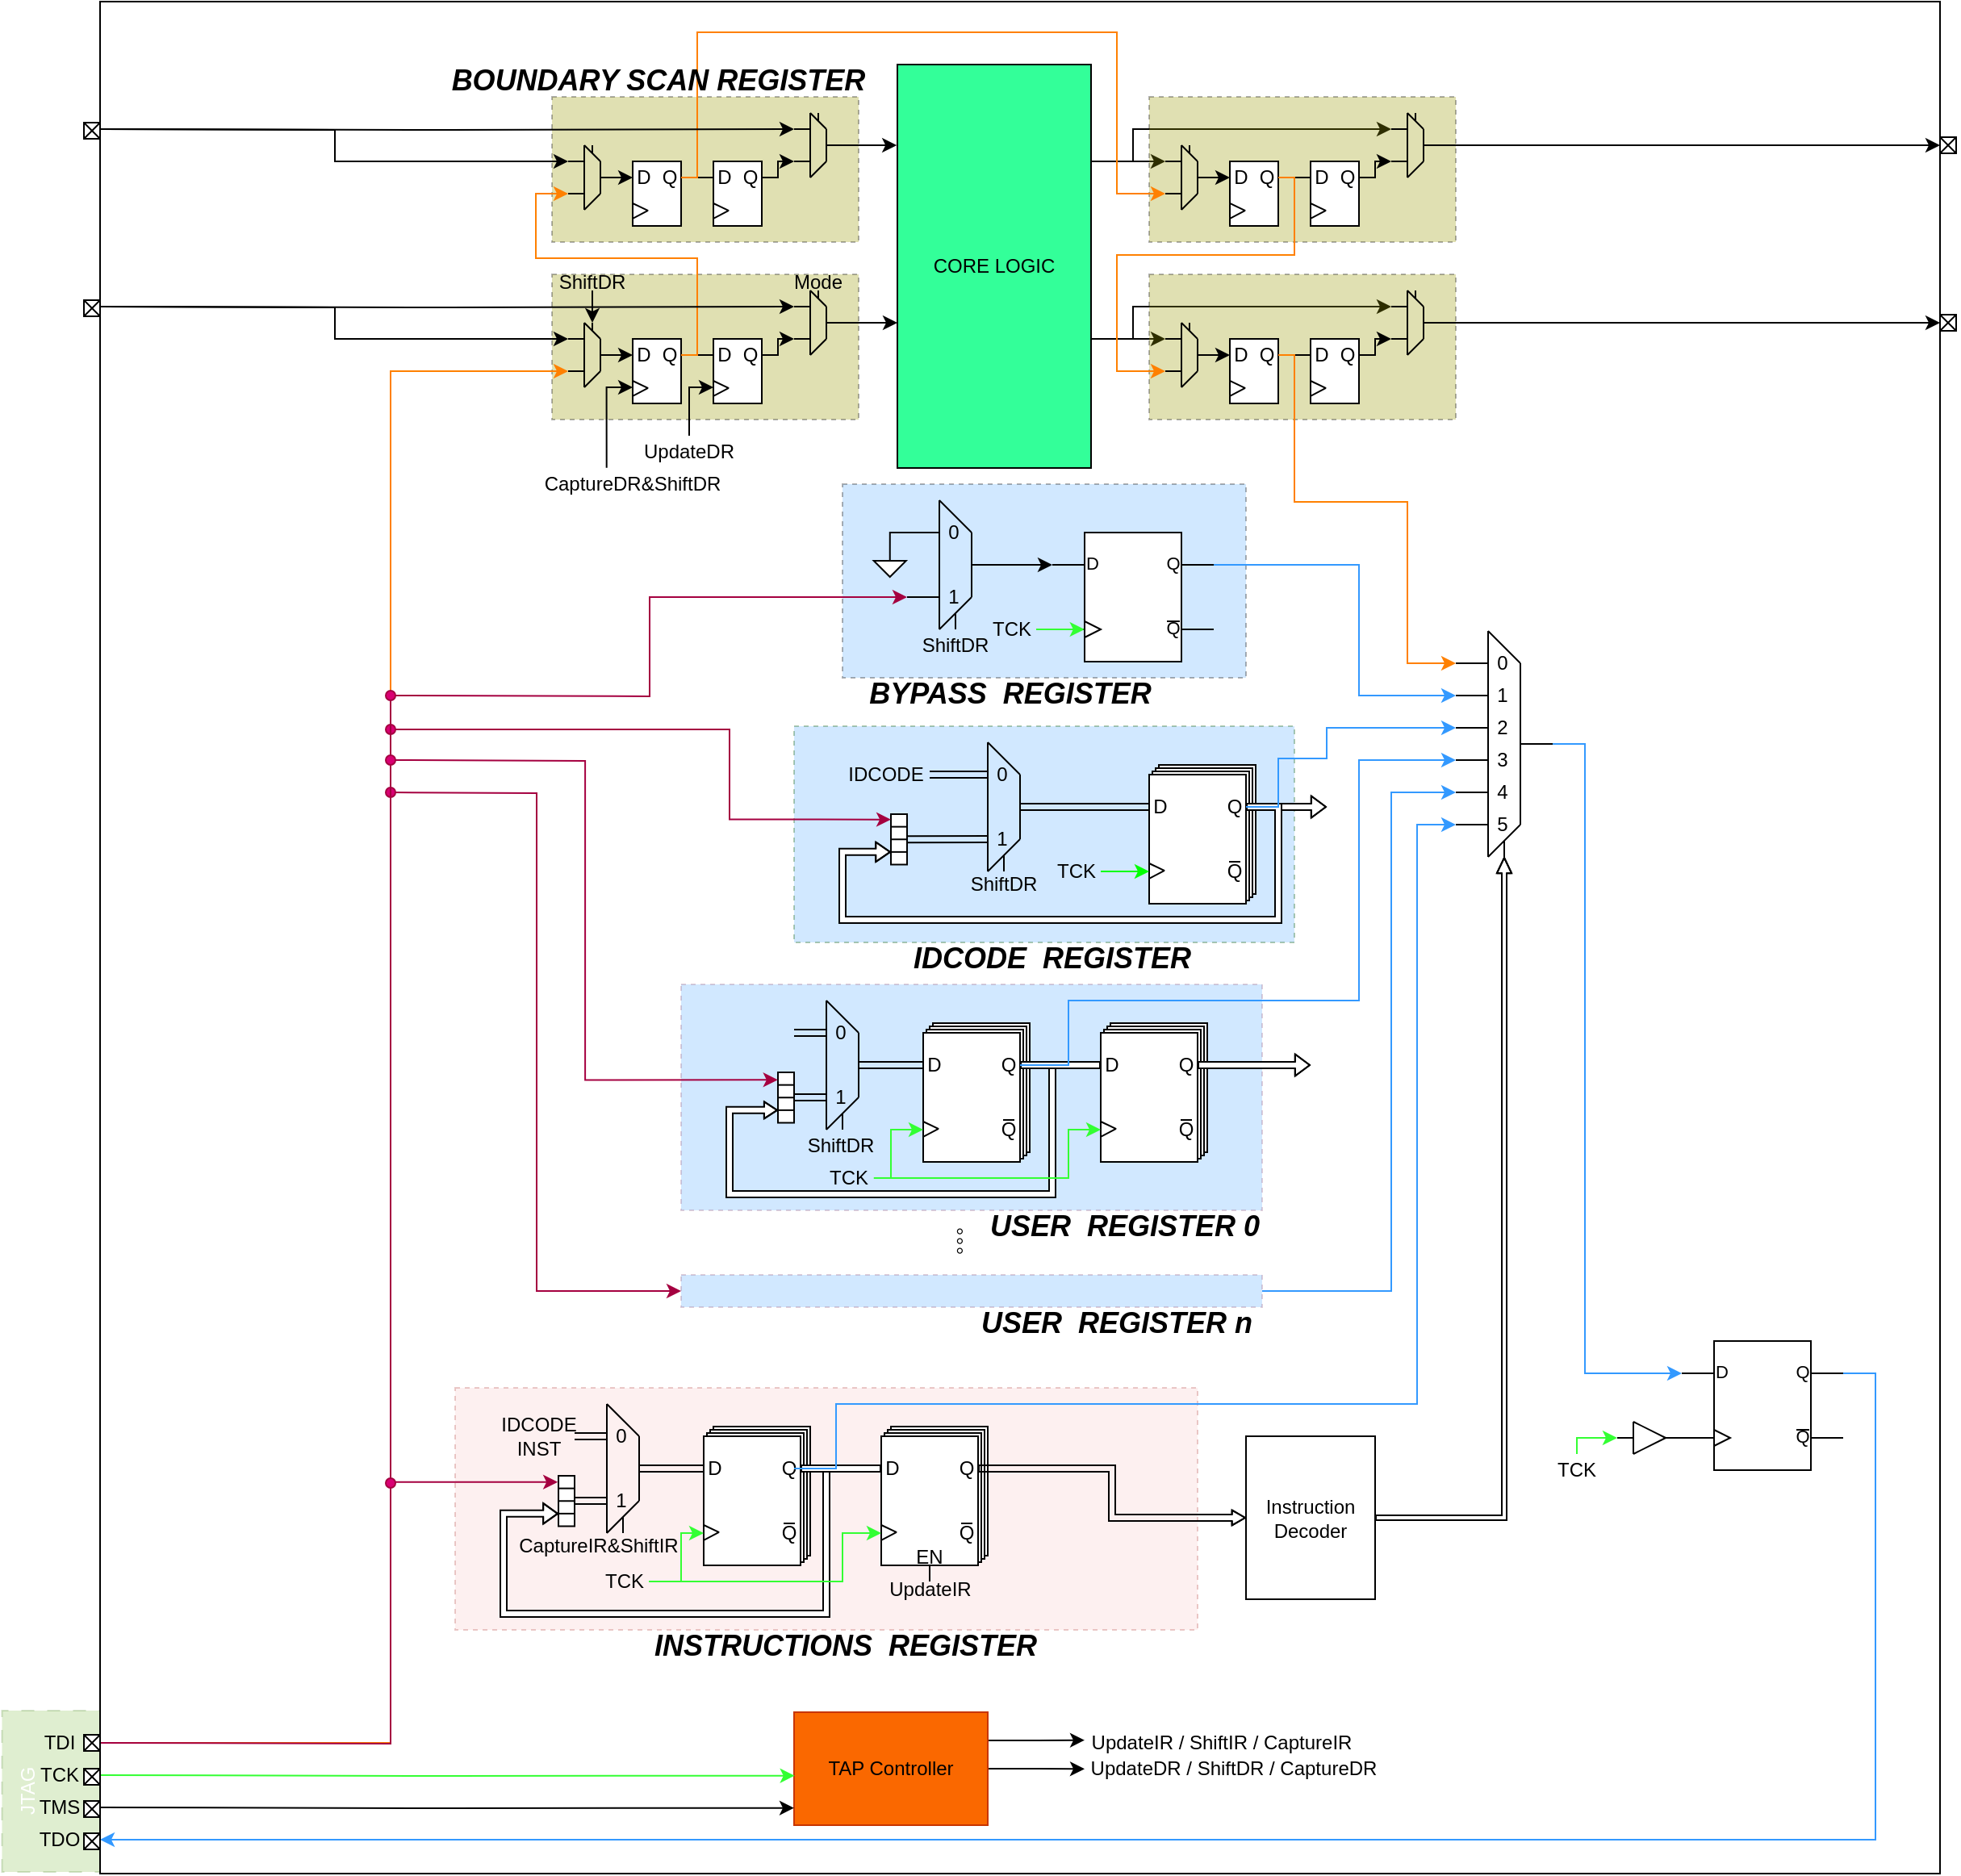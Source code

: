 <mxfile version="24.4.13" type="github">
  <diagram name="第 1 页" id="Ik-g8sNIh_6q8OoHqGbS">
    <mxGraphModel dx="3267" dy="1292" grid="1" gridSize="10" guides="1" tooltips="1" connect="1" arrows="1" fold="1" page="1" pageScale="1" pageWidth="827" pageHeight="1169" background="none" math="0" shadow="0">
      <root>
        <mxCell id="0" />
        <mxCell id="1" parent="0" />
        <mxCell id="hj5V9L2vQso6mufphsfm-320" value="JTAG&lt;div&gt;&lt;br&gt;&lt;/div&gt;&lt;div&gt;&lt;br&gt;&lt;/div&gt;" style="rounded=0;whiteSpace=wrap;html=1;points=[[0,0,0,0,0],[0,0.25,0,0,0],[0,0.5,0,0,0],[0,0.75,0,0,0],[0,1,0,0,0],[0.25,0,0,0,0],[0.25,1,0,0,0],[0.5,0,0,0,0],[0.5,1,0,0,0],[0.75,0,0,0,0],[0.75,1,0,0,0],[1,0,0,0,0],[1,0.14,0,0,-1],[1,0.38,0,0,-1],[1,0.64,0,0,-1],[1,0.88,0,0,0],[1,1,0,0,0]];fillColor=#60a917;fontColor=#ffffff;strokeColor=#2D7600;dashed=1;dashPattern=8 8;opacity=20;rotation=-90;" parent="1" vertex="1">
          <mxGeometry x="-660.38" y="1078.63" width="100" height="60.75" as="geometry" />
        </mxCell>
        <mxCell id="BuRNvV0W3GMk6oM7O5ki-2" value="" style="rounded=0;whiteSpace=wrap;html=1;fillColor=none;" vertex="1" parent="1">
          <mxGeometry x="-580" width="1140" height="1160" as="geometry" />
        </mxCell>
        <mxCell id="hj5V9L2vQso6mufphsfm-456" value="" style="rounded=0;whiteSpace=wrap;html=1;fillColor=#999900;dashed=1;opacity=30;" parent="1" vertex="1">
          <mxGeometry x="-299.99" y="59" width="190" height="90" as="geometry" />
        </mxCell>
        <mxCell id="hj5V9L2vQso6mufphsfm-422" value="" style="rounded=0;whiteSpace=wrap;html=1;fillColor=#999900;dashed=1;opacity=30;" parent="1" vertex="1">
          <mxGeometry x="-299.99" y="169" width="190" height="90" as="geometry" />
        </mxCell>
        <mxCell id="hj5V9L2vQso6mufphsfm-173" value="" style="rounded=0;whiteSpace=wrap;html=1;fillColor=#f8cecc;dashed=1;strokeColor=#b85450;gradientColor=none;opacity=30;" parent="1" vertex="1">
          <mxGeometry x="-360" y="859" width="460" height="150" as="geometry" />
        </mxCell>
        <mxCell id="hj5V9L2vQso6mufphsfm-175" value="" style="rounded=0;whiteSpace=wrap;html=1;fillColor=#66B2FF;dashed=1;gradientColor=none;strokeColor=#996185;opacity=30;" parent="1" vertex="1">
          <mxGeometry x="-220" y="609" width="360" height="140" as="geometry" />
        </mxCell>
        <mxCell id="hj5V9L2vQso6mufphsfm-26" value="" style="rounded=0;whiteSpace=wrap;html=1;fillColor=#66B2FF;dashed=1;opacity=30;" parent="1" vertex="1">
          <mxGeometry x="-120" y="299" width="250" height="120" as="geometry" />
        </mxCell>
        <mxCell id="hj5V9L2vQso6mufphsfm-1" value="" style="group;" parent="1" vertex="1" connectable="0">
          <mxGeometry x="70" y="473" width="150" height="110" as="geometry" />
        </mxCell>
        <mxCell id="hj5V9L2vQso6mufphsfm-174" value="" style="rounded=0;whiteSpace=wrap;html=1;fillColor=#66B2FF;dashed=1;fontColor=#ffffff;strokeColor=#005700;opacity=30;" parent="hj5V9L2vQso6mufphsfm-1" vertex="1">
          <mxGeometry x="-220" y="-24" width="310" height="134" as="geometry" />
        </mxCell>
        <mxCell id="hj5V9L2vQso6mufphsfm-2" value="" style="whiteSpace=wrap;html=1;container=0;" parent="hj5V9L2vQso6mufphsfm-1" vertex="1">
          <mxGeometry x="6" width="60" height="80" as="geometry" />
        </mxCell>
        <mxCell id="hj5V9L2vQso6mufphsfm-3" value="" style="whiteSpace=wrap;html=1;container=0;" parent="hj5V9L2vQso6mufphsfm-1" vertex="1">
          <mxGeometry x="4" y="2" width="60" height="80" as="geometry" />
        </mxCell>
        <mxCell id="hj5V9L2vQso6mufphsfm-4" value="" style="whiteSpace=wrap;html=1;container=0;" parent="hj5V9L2vQso6mufphsfm-1" vertex="1">
          <mxGeometry x="2" y="4" width="60" height="80" as="geometry" />
        </mxCell>
        <mxCell id="hj5V9L2vQso6mufphsfm-5" value="" style="whiteSpace=wrap;html=1;container=0;" parent="hj5V9L2vQso6mufphsfm-1" vertex="1">
          <mxGeometry y="6" width="60" height="80" as="geometry" />
        </mxCell>
        <mxCell id="hj5V9L2vQso6mufphsfm-6" value="" style="whiteSpace=wrap;html=1;container=0;" parent="hj5V9L2vQso6mufphsfm-1" vertex="1">
          <mxGeometry y="6" width="60" height="80" as="geometry" />
        </mxCell>
        <mxCell id="hj5V9L2vQso6mufphsfm-7" value="" style="edgeStyle=none;orthogonalLoop=1;jettySize=auto;html=1;rounded=0;exitX=-0.001;exitY=0.645;exitDx=0;exitDy=0;exitPerimeter=0;entryX=0.296;entryY=0.752;entryDx=0;entryDy=0;entryPerimeter=0;endArrow=none;endFill=0;" parent="hj5V9L2vQso6mufphsfm-1" edge="1">
          <mxGeometry width="80" relative="1" as="geometry">
            <mxPoint y="61" as="sourcePoint" />
            <mxPoint x="9.6" y="65.56" as="targetPoint" />
            <Array as="points" />
          </mxGeometry>
        </mxCell>
        <mxCell id="hj5V9L2vQso6mufphsfm-8" value="" style="edgeStyle=none;orthogonalLoop=1;jettySize=auto;html=1;rounded=0;exitX=-0.001;exitY=0.645;exitDx=0;exitDy=0;exitPerimeter=0;entryX=0.025;entryY=0.801;entryDx=0;entryDy=0;entryPerimeter=0;endArrow=none;endFill=0;" parent="hj5V9L2vQso6mufphsfm-1" edge="1">
          <mxGeometry width="80" relative="1" as="geometry">
            <mxPoint y="70.4" as="sourcePoint" />
            <mxPoint x="9.5" y="65.48" as="targetPoint" />
            <Array as="points" />
          </mxGeometry>
        </mxCell>
        <mxCell id="hj5V9L2vQso6mufphsfm-9" value="D" style="text;align=center;html=1;verticalAlign=middle;whiteSpace=wrap;rounded=0;container=0;" parent="hj5V9L2vQso6mufphsfm-1" vertex="1">
          <mxGeometry y="20" width="14" height="12" as="geometry" />
        </mxCell>
        <mxCell id="hj5V9L2vQso6mufphsfm-10" value="Q" style="text;align=center;html=1;verticalAlign=middle;whiteSpace=wrap;rounded=0;container=0;" parent="hj5V9L2vQso6mufphsfm-1" vertex="1">
          <mxGeometry x="46" y="20" width="14" height="12" as="geometry" />
        </mxCell>
        <mxCell id="hj5V9L2vQso6mufphsfm-11" value="Q" style="text;align=center;html=1;verticalAlign=middle;whiteSpace=wrap;rounded=0;container=0;" parent="hj5V9L2vQso6mufphsfm-1" vertex="1">
          <mxGeometry x="46" y="60" width="14" height="12" as="geometry" />
        </mxCell>
        <mxCell id="hj5V9L2vQso6mufphsfm-12" value="" style="edgeStyle=none;orthogonalLoop=1;jettySize=auto;html=1;rounded=0;entryX=0.75;entryY=0;entryDx=0;entryDy=0;endArrow=none;endFill=0;exitX=0.25;exitY=0;exitDx=0;exitDy=0;" parent="hj5V9L2vQso6mufphsfm-1" source="hj5V9L2vQso6mufphsfm-11" target="hj5V9L2vQso6mufphsfm-11" edge="1">
          <mxGeometry width="80" relative="1" as="geometry">
            <mxPoint x="-78" y="2" as="sourcePoint" />
            <mxPoint x="-48" y="-28" as="targetPoint" />
            <Array as="points" />
          </mxGeometry>
        </mxCell>
        <mxCell id="hj5V9L2vQso6mufphsfm-73" style="edgeStyle=orthogonalEdgeStyle;rounded=0;orthogonalLoop=1;jettySize=auto;html=1;exitX=1;exitY=0.5;exitDx=0;exitDy=0;shape=flexArrow;endArrow=block;endFill=0;width=4;fillColor=default;endWidth=8.525;endSize=2.695;" parent="hj5V9L2vQso6mufphsfm-1" source="hj5V9L2vQso6mufphsfm-10" edge="1">
          <mxGeometry relative="1" as="geometry">
            <mxPoint x="110" y="26" as="targetPoint" />
          </mxGeometry>
        </mxCell>
        <mxCell id="hj5V9L2vQso6mufphsfm-52" value="" style="group;connectable=1;" parent="hj5V9L2vQso6mufphsfm-1" vertex="1" connectable="0">
          <mxGeometry x="-120" y="-14" width="60" height="80" as="geometry" />
        </mxCell>
        <mxCell id="hj5V9L2vQso6mufphsfm-53" value="" style="edgeStyle=none;orthogonalLoop=1;jettySize=auto;html=1;rounded=0;endArrow=none;endFill=0;" parent="hj5V9L2vQso6mufphsfm-52" edge="1">
          <mxGeometry width="80" relative="1" as="geometry">
            <mxPoint x="20" y="80" as="sourcePoint" />
            <mxPoint x="20" as="targetPoint" />
            <Array as="points" />
          </mxGeometry>
        </mxCell>
        <mxCell id="hj5V9L2vQso6mufphsfm-54" value="" style="edgeStyle=none;orthogonalLoop=1;jettySize=auto;html=1;rounded=0;endArrow=none;endFill=0;" parent="hj5V9L2vQso6mufphsfm-52" edge="1">
          <mxGeometry width="80" relative="1" as="geometry">
            <mxPoint x="40" y="60" as="sourcePoint" />
            <mxPoint x="40" y="20" as="targetPoint" />
            <Array as="points" />
          </mxGeometry>
        </mxCell>
        <mxCell id="hj5V9L2vQso6mufphsfm-55" value="" style="edgeStyle=none;orthogonalLoop=1;jettySize=auto;html=1;rounded=0;endArrow=none;endFill=0;shape=link;" parent="hj5V9L2vQso6mufphsfm-52" edge="1">
          <mxGeometry width="80" relative="1" as="geometry">
            <mxPoint x="60" y="40" as="sourcePoint" />
            <mxPoint x="40" y="40" as="targetPoint" />
            <Array as="points" />
          </mxGeometry>
        </mxCell>
        <mxCell id="hj5V9L2vQso6mufphsfm-56" value="" style="edgeStyle=none;orthogonalLoop=1;jettySize=auto;html=1;rounded=0;endArrow=none;endFill=0;shape=link;" parent="hj5V9L2vQso6mufphsfm-52" edge="1">
          <mxGeometry width="80" relative="1" as="geometry">
            <mxPoint x="20" y="20" as="sourcePoint" />
            <mxPoint y="20" as="targetPoint" />
            <Array as="points" />
          </mxGeometry>
        </mxCell>
        <mxCell id="hj5V9L2vQso6mufphsfm-57" value="" style="edgeStyle=none;orthogonalLoop=1;jettySize=auto;html=1;rounded=0;endArrow=none;endFill=0;shape=link;entryX=0.5;entryY=1;entryDx=0;entryDy=0;" parent="hj5V9L2vQso6mufphsfm-52" target="hj5V9L2vQso6mufphsfm-63" edge="1">
          <mxGeometry width="80" relative="1" as="geometry">
            <mxPoint x="20" y="60" as="sourcePoint" />
            <mxPoint y="60" as="targetPoint" />
            <Array as="points" />
          </mxGeometry>
        </mxCell>
        <mxCell id="hj5V9L2vQso6mufphsfm-58" value="" style="edgeStyle=none;orthogonalLoop=1;jettySize=auto;html=1;rounded=0;endArrow=none;endFill=0;" parent="hj5V9L2vQso6mufphsfm-52" edge="1">
          <mxGeometry width="80" relative="1" as="geometry">
            <mxPoint x="40" y="20" as="sourcePoint" />
            <mxPoint x="20" as="targetPoint" />
            <Array as="points" />
          </mxGeometry>
        </mxCell>
        <mxCell id="hj5V9L2vQso6mufphsfm-59" value="" style="edgeStyle=none;orthogonalLoop=1;jettySize=auto;html=1;rounded=0;endArrow=none;endFill=0;" parent="hj5V9L2vQso6mufphsfm-52" edge="1">
          <mxGeometry width="80" relative="1" as="geometry">
            <mxPoint x="40" y="60" as="sourcePoint" />
            <mxPoint x="20" y="80" as="targetPoint" />
            <Array as="points" />
          </mxGeometry>
        </mxCell>
        <mxCell id="hj5V9L2vQso6mufphsfm-60" value="" style="edgeStyle=none;orthogonalLoop=1;jettySize=auto;html=1;rounded=0;endArrow=none;endFill=0;" parent="hj5V9L2vQso6mufphsfm-52" edge="1">
          <mxGeometry width="80" relative="1" as="geometry">
            <mxPoint x="30" y="80.0" as="sourcePoint" />
            <mxPoint x="30" y="70" as="targetPoint" />
            <Array as="points" />
          </mxGeometry>
        </mxCell>
        <mxCell id="hj5V9L2vQso6mufphsfm-61" value="0" style="text;strokeColor=none;align=center;fillColor=none;html=1;verticalAlign=middle;whiteSpace=wrap;rounded=0;" parent="hj5V9L2vQso6mufphsfm-52" vertex="1">
          <mxGeometry x="24" y="10" width="10" height="20" as="geometry" />
        </mxCell>
        <mxCell id="hj5V9L2vQso6mufphsfm-62" value="1" style="text;strokeColor=none;align=center;fillColor=none;html=1;verticalAlign=middle;whiteSpace=wrap;rounded=0;" parent="hj5V9L2vQso6mufphsfm-52" vertex="1">
          <mxGeometry x="24" y="50" width="10" height="20" as="geometry" />
        </mxCell>
        <mxCell id="hj5V9L2vQso6mufphsfm-582" value="TCK" style="text;strokeColor=none;align=center;fillColor=none;html=1;verticalAlign=middle;whiteSpace=wrap;rounded=0;" parent="hj5V9L2vQso6mufphsfm-1" vertex="1">
          <mxGeometry x="-60" y="56" width="30" height="20" as="geometry" />
        </mxCell>
        <mxCell id="hj5V9L2vQso6mufphsfm-583" style="edgeStyle=orthogonalEdgeStyle;rounded=0;orthogonalLoop=1;jettySize=auto;html=1;exitX=1;exitY=0.5;exitDx=0;exitDy=0;entryX=0;entryY=0.75;entryDx=0;entryDy=0;fillColor=#008a00;strokeColor=#00FF00;" parent="hj5V9L2vQso6mufphsfm-1" source="hj5V9L2vQso6mufphsfm-582" target="hj5V9L2vQso6mufphsfm-6" edge="1">
          <mxGeometry relative="1" as="geometry" />
        </mxCell>
        <mxCell id="hj5V9L2vQso6mufphsfm-604" value="ShiftDR" style="text;strokeColor=none;align=center;fillColor=none;html=1;verticalAlign=middle;whiteSpace=wrap;rounded=0;" parent="hj5V9L2vQso6mufphsfm-1" vertex="1">
          <mxGeometry x="-110" y="64" width="40" height="20" as="geometry" />
        </mxCell>
        <mxCell id="hj5V9L2vQso6mufphsfm-13" value="" style="verticalLabelPosition=bottom;shadow=0;dashed=0;align=center;html=1;verticalAlign=top;shape=mxgraph.electrical.logic_gates.d_type_flip-flop;" parent="1" vertex="1">
          <mxGeometry x="10" y="329" width="100" height="80" as="geometry" />
        </mxCell>
        <mxCell id="hj5V9L2vQso6mufphsfm-14" value="" style="group;connectable=1;" parent="1" vertex="1" connectable="0">
          <mxGeometry x="-80" y="309" width="60" height="80" as="geometry" />
        </mxCell>
        <mxCell id="hj5V9L2vQso6mufphsfm-15" value="" style="edgeStyle=none;orthogonalLoop=1;jettySize=auto;html=1;rounded=0;endArrow=none;endFill=0;" parent="hj5V9L2vQso6mufphsfm-14" edge="1">
          <mxGeometry width="80" relative="1" as="geometry">
            <mxPoint x="20" y="80" as="sourcePoint" />
            <mxPoint x="20" as="targetPoint" />
            <Array as="points" />
          </mxGeometry>
        </mxCell>
        <mxCell id="hj5V9L2vQso6mufphsfm-16" value="" style="edgeStyle=none;orthogonalLoop=1;jettySize=auto;html=1;rounded=0;endArrow=none;endFill=0;" parent="hj5V9L2vQso6mufphsfm-14" edge="1">
          <mxGeometry width="80" relative="1" as="geometry">
            <mxPoint x="40" y="60" as="sourcePoint" />
            <mxPoint x="40" y="20" as="targetPoint" />
            <Array as="points" />
          </mxGeometry>
        </mxCell>
        <mxCell id="hj5V9L2vQso6mufphsfm-17" value="" style="edgeStyle=none;orthogonalLoop=1;jettySize=auto;html=1;rounded=0;endArrow=none;endFill=0;" parent="hj5V9L2vQso6mufphsfm-14" edge="1">
          <mxGeometry width="80" relative="1" as="geometry">
            <mxPoint x="60" y="40" as="sourcePoint" />
            <mxPoint x="40" y="40" as="targetPoint" />
            <Array as="points" />
          </mxGeometry>
        </mxCell>
        <mxCell id="hj5V9L2vQso6mufphsfm-18" value="" style="edgeStyle=none;orthogonalLoop=1;jettySize=auto;html=1;rounded=0;endArrow=none;endFill=0;" parent="hj5V9L2vQso6mufphsfm-14" edge="1">
          <mxGeometry width="80" relative="1" as="geometry">
            <mxPoint x="20" y="20" as="sourcePoint" />
            <mxPoint y="20" as="targetPoint" />
            <Array as="points" />
          </mxGeometry>
        </mxCell>
        <mxCell id="hj5V9L2vQso6mufphsfm-19" value="" style="edgeStyle=none;orthogonalLoop=1;jettySize=auto;html=1;rounded=0;endArrow=none;endFill=0;" parent="hj5V9L2vQso6mufphsfm-14" edge="1">
          <mxGeometry width="80" relative="1" as="geometry">
            <mxPoint x="20" y="60" as="sourcePoint" />
            <mxPoint y="60" as="targetPoint" />
            <Array as="points" />
          </mxGeometry>
        </mxCell>
        <mxCell id="hj5V9L2vQso6mufphsfm-20" value="" style="edgeStyle=none;orthogonalLoop=1;jettySize=auto;html=1;rounded=0;endArrow=none;endFill=0;" parent="hj5V9L2vQso6mufphsfm-14" edge="1">
          <mxGeometry width="80" relative="1" as="geometry">
            <mxPoint x="40" y="20" as="sourcePoint" />
            <mxPoint x="20" as="targetPoint" />
            <Array as="points" />
          </mxGeometry>
        </mxCell>
        <mxCell id="hj5V9L2vQso6mufphsfm-21" value="" style="edgeStyle=none;orthogonalLoop=1;jettySize=auto;html=1;rounded=0;endArrow=none;endFill=0;" parent="hj5V9L2vQso6mufphsfm-14" edge="1">
          <mxGeometry width="80" relative="1" as="geometry">
            <mxPoint x="40" y="60" as="sourcePoint" />
            <mxPoint x="20" y="80" as="targetPoint" />
            <Array as="points" />
          </mxGeometry>
        </mxCell>
        <mxCell id="hj5V9L2vQso6mufphsfm-22" value="" style="edgeStyle=none;orthogonalLoop=1;jettySize=auto;html=1;rounded=0;endArrow=none;endFill=0;" parent="hj5V9L2vQso6mufphsfm-14" edge="1">
          <mxGeometry width="80" relative="1" as="geometry">
            <mxPoint x="30" y="80.0" as="sourcePoint" />
            <mxPoint x="30" y="70" as="targetPoint" />
            <Array as="points" />
          </mxGeometry>
        </mxCell>
        <mxCell id="hj5V9L2vQso6mufphsfm-23" value="0" style="text;strokeColor=none;align=center;fillColor=none;html=1;verticalAlign=middle;whiteSpace=wrap;rounded=0;" parent="hj5V9L2vQso6mufphsfm-14" vertex="1">
          <mxGeometry x="24" y="10" width="10" height="20" as="geometry" />
        </mxCell>
        <mxCell id="hj5V9L2vQso6mufphsfm-24" value="1" style="text;strokeColor=none;align=center;fillColor=none;html=1;verticalAlign=middle;whiteSpace=wrap;rounded=0;" parent="hj5V9L2vQso6mufphsfm-14" vertex="1">
          <mxGeometry x="24" y="50" width="10" height="20" as="geometry" />
        </mxCell>
        <mxCell id="hj5V9L2vQso6mufphsfm-27" style="edgeStyle=orthogonalEdgeStyle;rounded=0;orthogonalLoop=1;jettySize=auto;html=1;exitX=0;exitY=0.25;exitDx=0;exitDy=0;endArrow=none;endFill=0;entryX=0.5;entryY=0;entryDx=0;entryDy=0;entryPerimeter=0;" parent="1" source="hj5V9L2vQso6mufphsfm-14" target="hj5V9L2vQso6mufphsfm-28" edge="1">
          <mxGeometry relative="1" as="geometry">
            <mxPoint x="-106" y="339" as="targetPoint" />
          </mxGeometry>
        </mxCell>
        <mxCell id="hj5V9L2vQso6mufphsfm-28" value="" style="pointerEvents=1;verticalLabelPosition=bottom;shadow=0;dashed=0;align=center;html=1;verticalAlign=top;shape=mxgraph.electrical.signal_sources.signal_ground;" parent="1" vertex="1">
          <mxGeometry x="-100.62" y="341.5" width="20" height="15" as="geometry" />
        </mxCell>
        <mxCell id="hj5V9L2vQso6mufphsfm-40" style="edgeStyle=orthogonalEdgeStyle;rounded=0;orthogonalLoop=1;jettySize=auto;html=1;entryX=0;entryY=0.5;entryDx=0;entryDy=0;endArrow=none;endFill=0;shape=link;" parent="1" target="hj5V9L2vQso6mufphsfm-9" edge="1">
          <mxGeometry relative="1" as="geometry">
            <mxPoint y="499" as="sourcePoint" />
            <Array as="points">
              <mxPoint x="10" y="499" />
              <mxPoint x="10" y="499" />
            </Array>
          </mxGeometry>
        </mxCell>
        <mxCell id="hj5V9L2vQso6mufphsfm-63" value="" style="whiteSpace=wrap;html=1;rotation=-90;" parent="1" vertex="1">
          <mxGeometry x="-100.62" y="514.13" width="31.25" height="10" as="geometry" />
        </mxCell>
        <mxCell id="hj5V9L2vQso6mufphsfm-66" style="edgeStyle=orthogonalEdgeStyle;rounded=0;orthogonalLoop=1;jettySize=auto;html=1;exitX=0.75;exitY=0;exitDx=0;exitDy=0;entryX=0.75;entryY=1;entryDx=0;entryDy=0;endArrow=none;endFill=0;" parent="1" source="hj5V9L2vQso6mufphsfm-63" target="hj5V9L2vQso6mufphsfm-63" edge="1">
          <mxGeometry relative="1" as="geometry" />
        </mxCell>
        <mxCell id="hj5V9L2vQso6mufphsfm-67" style="edgeStyle=orthogonalEdgeStyle;rounded=0;orthogonalLoop=1;jettySize=auto;html=1;exitX=0.5;exitY=0;exitDx=0;exitDy=0;entryX=0.5;entryY=1;entryDx=0;entryDy=0;endArrow=none;endFill=0;" parent="1" source="hj5V9L2vQso6mufphsfm-63" target="hj5V9L2vQso6mufphsfm-63" edge="1">
          <mxGeometry relative="1" as="geometry" />
        </mxCell>
        <mxCell id="hj5V9L2vQso6mufphsfm-68" style="edgeStyle=orthogonalEdgeStyle;rounded=0;orthogonalLoop=1;jettySize=auto;html=1;exitX=0.25;exitY=0;exitDx=0;exitDy=0;entryX=0.25;entryY=1;entryDx=0;entryDy=0;endArrow=none;endFill=0;" parent="1" source="hj5V9L2vQso6mufphsfm-63" target="hj5V9L2vQso6mufphsfm-63" edge="1">
          <mxGeometry relative="1" as="geometry" />
        </mxCell>
        <mxCell id="hj5V9L2vQso6mufphsfm-72" value="" style="edgeStyle=orthogonalEdgeStyle;rounded=0;orthogonalLoop=1;jettySize=auto;html=1;entryX=0.25;entryY=0;entryDx=0;entryDy=0;shape=flexArrow;exitX=1;exitY=0.5;exitDx=0;exitDy=0;endArrow=block;endFill=0;width=4;fillColor=default;endWidth=7.245;endSize=2.631;" parent="1" source="hj5V9L2vQso6mufphsfm-10" target="hj5V9L2vQso6mufphsfm-63" edge="1">
          <mxGeometry relative="1" as="geometry">
            <mxPoint x="70" y="499" as="sourcePoint" />
            <mxPoint x="-90" y="527" as="targetPoint" />
            <Array as="points">
              <mxPoint x="150" y="499" />
              <mxPoint x="150" y="569" />
              <mxPoint x="-120" y="569" />
              <mxPoint x="-120" y="527" />
            </Array>
          </mxGeometry>
        </mxCell>
        <mxCell id="hj5V9L2vQso6mufphsfm-74" value="" style="group;" parent="1" vertex="1" connectable="0">
          <mxGeometry x="-206" y="883" width="66" height="86" as="geometry" />
        </mxCell>
        <mxCell id="hj5V9L2vQso6mufphsfm-75" value="" style="whiteSpace=wrap;html=1;container=0;" parent="hj5V9L2vQso6mufphsfm-74" vertex="1">
          <mxGeometry x="6" width="60" height="80" as="geometry" />
        </mxCell>
        <mxCell id="hj5V9L2vQso6mufphsfm-76" value="" style="whiteSpace=wrap;html=1;container=0;" parent="hj5V9L2vQso6mufphsfm-74" vertex="1">
          <mxGeometry x="4" y="2" width="60" height="80" as="geometry" />
        </mxCell>
        <mxCell id="hj5V9L2vQso6mufphsfm-77" value="" style="whiteSpace=wrap;html=1;container=0;" parent="hj5V9L2vQso6mufphsfm-74" vertex="1">
          <mxGeometry x="2" y="4" width="60" height="80" as="geometry" />
        </mxCell>
        <mxCell id="hj5V9L2vQso6mufphsfm-78" value="" style="whiteSpace=wrap;html=1;container=0;" parent="hj5V9L2vQso6mufphsfm-74" vertex="1">
          <mxGeometry y="6" width="60" height="80" as="geometry" />
        </mxCell>
        <mxCell id="hj5V9L2vQso6mufphsfm-79" value="" style="whiteSpace=wrap;html=1;container=0;" parent="hj5V9L2vQso6mufphsfm-74" vertex="1">
          <mxGeometry y="6" width="60" height="80" as="geometry" />
        </mxCell>
        <mxCell id="hj5V9L2vQso6mufphsfm-80" value="" style="edgeStyle=none;orthogonalLoop=1;jettySize=auto;html=1;rounded=0;exitX=-0.001;exitY=0.645;exitDx=0;exitDy=0;exitPerimeter=0;entryX=0.296;entryY=0.752;entryDx=0;entryDy=0;entryPerimeter=0;endArrow=none;endFill=0;" parent="hj5V9L2vQso6mufphsfm-74" edge="1">
          <mxGeometry width="80" relative="1" as="geometry">
            <mxPoint y="61" as="sourcePoint" />
            <mxPoint x="9.6" y="65.56" as="targetPoint" />
            <Array as="points" />
          </mxGeometry>
        </mxCell>
        <mxCell id="hj5V9L2vQso6mufphsfm-81" value="" style="edgeStyle=none;orthogonalLoop=1;jettySize=auto;html=1;rounded=0;exitX=-0.001;exitY=0.645;exitDx=0;exitDy=0;exitPerimeter=0;entryX=0.025;entryY=0.801;entryDx=0;entryDy=0;entryPerimeter=0;endArrow=none;endFill=0;" parent="hj5V9L2vQso6mufphsfm-74" edge="1">
          <mxGeometry width="80" relative="1" as="geometry">
            <mxPoint y="70.4" as="sourcePoint" />
            <mxPoint x="9.5" y="65.48" as="targetPoint" />
            <Array as="points" />
          </mxGeometry>
        </mxCell>
        <mxCell id="hj5V9L2vQso6mufphsfm-82" value="D" style="text;strokeColor=none;align=center;fillColor=none;html=1;verticalAlign=middle;whiteSpace=wrap;rounded=0;container=0;" parent="hj5V9L2vQso6mufphsfm-74" vertex="1">
          <mxGeometry y="20" width="14" height="12" as="geometry" />
        </mxCell>
        <mxCell id="hj5V9L2vQso6mufphsfm-84" value="Q" style="text;strokeColor=none;align=center;fillColor=none;html=1;verticalAlign=middle;whiteSpace=wrap;rounded=0;container=0;" parent="hj5V9L2vQso6mufphsfm-74" vertex="1">
          <mxGeometry x="46" y="20" width="14" height="12" as="geometry" />
        </mxCell>
        <mxCell id="hj5V9L2vQso6mufphsfm-85" value="Q" style="text;strokeColor=none;align=center;fillColor=none;html=1;verticalAlign=middle;whiteSpace=wrap;rounded=0;container=0;" parent="hj5V9L2vQso6mufphsfm-74" vertex="1">
          <mxGeometry x="46" y="60" width="14" height="12" as="geometry" />
        </mxCell>
        <mxCell id="hj5V9L2vQso6mufphsfm-86" value="" style="edgeStyle=none;orthogonalLoop=1;jettySize=auto;html=1;rounded=0;entryX=0.75;entryY=0;entryDx=0;entryDy=0;endArrow=none;endFill=0;exitX=0.25;exitY=0;exitDx=0;exitDy=0;" parent="hj5V9L2vQso6mufphsfm-74" source="hj5V9L2vQso6mufphsfm-85" target="hj5V9L2vQso6mufphsfm-85" edge="1">
          <mxGeometry width="80" relative="1" as="geometry">
            <mxPoint x="-78" y="2" as="sourcePoint" />
            <mxPoint x="-48" y="-28" as="targetPoint" />
            <Array as="points" />
          </mxGeometry>
        </mxCell>
        <mxCell id="hj5V9L2vQso6mufphsfm-87" style="edgeStyle=orthogonalEdgeStyle;rounded=0;orthogonalLoop=1;jettySize=auto;html=1;exitX=1;exitY=0.5;exitDx=0;exitDy=0;entryX=0;entryY=0.5;entryDx=0;entryDy=0;endArrow=none;endFill=0;shape=link;" parent="1" target="hj5V9L2vQso6mufphsfm-82" edge="1">
          <mxGeometry relative="1" as="geometry">
            <mxPoint x="-226" y="909" as="sourcePoint" />
          </mxGeometry>
        </mxCell>
        <mxCell id="hj5V9L2vQso6mufphsfm-88" value="" style="group;connectable=1;" parent="1" vertex="1" connectable="0">
          <mxGeometry x="-286" y="869" width="60" height="80" as="geometry" />
        </mxCell>
        <mxCell id="hj5V9L2vQso6mufphsfm-89" value="" style="edgeStyle=none;orthogonalLoop=1;jettySize=auto;html=1;rounded=0;endArrow=none;endFill=0;" parent="hj5V9L2vQso6mufphsfm-88" edge="1">
          <mxGeometry width="80" relative="1" as="geometry">
            <mxPoint x="20" y="80" as="sourcePoint" />
            <mxPoint x="20" as="targetPoint" />
            <Array as="points" />
          </mxGeometry>
        </mxCell>
        <mxCell id="hj5V9L2vQso6mufphsfm-90" value="" style="edgeStyle=none;orthogonalLoop=1;jettySize=auto;html=1;rounded=0;endArrow=none;endFill=0;" parent="hj5V9L2vQso6mufphsfm-88" edge="1">
          <mxGeometry width="80" relative="1" as="geometry">
            <mxPoint x="40" y="60" as="sourcePoint" />
            <mxPoint x="40" y="20" as="targetPoint" />
            <Array as="points" />
          </mxGeometry>
        </mxCell>
        <mxCell id="hj5V9L2vQso6mufphsfm-91" value="" style="edgeStyle=none;orthogonalLoop=1;jettySize=auto;html=1;rounded=0;endArrow=none;endFill=0;shape=link;" parent="hj5V9L2vQso6mufphsfm-88" edge="1">
          <mxGeometry width="80" relative="1" as="geometry">
            <mxPoint x="60" y="40" as="sourcePoint" />
            <mxPoint x="40" y="40" as="targetPoint" />
            <Array as="points" />
          </mxGeometry>
        </mxCell>
        <mxCell id="hj5V9L2vQso6mufphsfm-92" value="" style="edgeStyle=none;orthogonalLoop=1;jettySize=auto;html=1;rounded=0;endArrow=none;endFill=0;shape=link;" parent="hj5V9L2vQso6mufphsfm-88" edge="1">
          <mxGeometry width="80" relative="1" as="geometry">
            <mxPoint x="20" y="20" as="sourcePoint" />
            <mxPoint y="20" as="targetPoint" />
            <Array as="points" />
          </mxGeometry>
        </mxCell>
        <mxCell id="hj5V9L2vQso6mufphsfm-93" value="" style="edgeStyle=none;orthogonalLoop=1;jettySize=auto;html=1;rounded=0;endArrow=none;endFill=0;shape=link;" parent="hj5V9L2vQso6mufphsfm-88" edge="1">
          <mxGeometry width="80" relative="1" as="geometry">
            <mxPoint x="20" y="60" as="sourcePoint" />
            <mxPoint y="60" as="targetPoint" />
            <Array as="points" />
          </mxGeometry>
        </mxCell>
        <mxCell id="hj5V9L2vQso6mufphsfm-94" value="" style="edgeStyle=none;orthogonalLoop=1;jettySize=auto;html=1;rounded=0;endArrow=none;endFill=0;" parent="hj5V9L2vQso6mufphsfm-88" edge="1">
          <mxGeometry width="80" relative="1" as="geometry">
            <mxPoint x="40" y="20" as="sourcePoint" />
            <mxPoint x="20" as="targetPoint" />
            <Array as="points" />
          </mxGeometry>
        </mxCell>
        <mxCell id="hj5V9L2vQso6mufphsfm-95" value="" style="edgeStyle=none;orthogonalLoop=1;jettySize=auto;html=1;rounded=0;endArrow=none;endFill=0;" parent="hj5V9L2vQso6mufphsfm-88" edge="1">
          <mxGeometry width="80" relative="1" as="geometry">
            <mxPoint x="40" y="60" as="sourcePoint" />
            <mxPoint x="20" y="80" as="targetPoint" />
            <Array as="points" />
          </mxGeometry>
        </mxCell>
        <mxCell id="hj5V9L2vQso6mufphsfm-96" value="" style="edgeStyle=none;orthogonalLoop=1;jettySize=auto;html=1;rounded=0;endArrow=none;endFill=0;" parent="hj5V9L2vQso6mufphsfm-88" edge="1">
          <mxGeometry width="80" relative="1" as="geometry">
            <mxPoint x="30" y="80.0" as="sourcePoint" />
            <mxPoint x="30" y="70" as="targetPoint" />
            <Array as="points" />
          </mxGeometry>
        </mxCell>
        <mxCell id="hj5V9L2vQso6mufphsfm-97" value="0" style="text;strokeColor=none;align=center;fillColor=none;html=1;verticalAlign=middle;whiteSpace=wrap;rounded=0;" parent="hj5V9L2vQso6mufphsfm-88" vertex="1">
          <mxGeometry x="24" y="10" width="10" height="20" as="geometry" />
        </mxCell>
        <mxCell id="hj5V9L2vQso6mufphsfm-98" value="1" style="text;strokeColor=none;align=center;fillColor=none;html=1;verticalAlign=middle;whiteSpace=wrap;rounded=0;" parent="hj5V9L2vQso6mufphsfm-88" vertex="1">
          <mxGeometry x="24" y="50" width="10" height="20" as="geometry" />
        </mxCell>
        <mxCell id="hj5V9L2vQso6mufphsfm-100" value="" style="whiteSpace=wrap;html=1;rotation=-90;" parent="1" vertex="1">
          <mxGeometry x="-306.62" y="924.13" width="31.25" height="10" as="geometry" />
        </mxCell>
        <mxCell id="hj5V9L2vQso6mufphsfm-101" style="edgeStyle=orthogonalEdgeStyle;rounded=0;orthogonalLoop=1;jettySize=auto;html=1;exitX=0.75;exitY=0;exitDx=0;exitDy=0;entryX=0.75;entryY=1;entryDx=0;entryDy=0;endArrow=none;endFill=0;" parent="1" source="hj5V9L2vQso6mufphsfm-100" target="hj5V9L2vQso6mufphsfm-100" edge="1">
          <mxGeometry relative="1" as="geometry" />
        </mxCell>
        <mxCell id="hj5V9L2vQso6mufphsfm-102" style="edgeStyle=orthogonalEdgeStyle;rounded=0;orthogonalLoop=1;jettySize=auto;html=1;exitX=0.5;exitY=0;exitDx=0;exitDy=0;entryX=0.5;entryY=1;entryDx=0;entryDy=0;endArrow=none;endFill=0;" parent="1" source="hj5V9L2vQso6mufphsfm-100" target="hj5V9L2vQso6mufphsfm-100" edge="1">
          <mxGeometry relative="1" as="geometry" />
        </mxCell>
        <mxCell id="hj5V9L2vQso6mufphsfm-103" style="edgeStyle=orthogonalEdgeStyle;rounded=0;orthogonalLoop=1;jettySize=auto;html=1;exitX=0.25;exitY=0;exitDx=0;exitDy=0;entryX=0.25;entryY=1;entryDx=0;entryDy=0;endArrow=none;endFill=0;" parent="1" source="hj5V9L2vQso6mufphsfm-100" target="hj5V9L2vQso6mufphsfm-100" edge="1">
          <mxGeometry relative="1" as="geometry" />
        </mxCell>
        <mxCell id="hj5V9L2vQso6mufphsfm-105" value="" style="group;" parent="1" vertex="1" connectable="0">
          <mxGeometry x="-96" y="883" width="66" height="86" as="geometry" />
        </mxCell>
        <mxCell id="hj5V9L2vQso6mufphsfm-106" value="" style="whiteSpace=wrap;html=1;container=0;" parent="hj5V9L2vQso6mufphsfm-105" vertex="1">
          <mxGeometry x="6" width="60" height="80" as="geometry" />
        </mxCell>
        <mxCell id="hj5V9L2vQso6mufphsfm-107" value="" style="whiteSpace=wrap;html=1;container=0;" parent="hj5V9L2vQso6mufphsfm-105" vertex="1">
          <mxGeometry x="4" y="2.0" width="60" height="80" as="geometry" />
        </mxCell>
        <mxCell id="hj5V9L2vQso6mufphsfm-108" value="" style="whiteSpace=wrap;html=1;container=0;" parent="hj5V9L2vQso6mufphsfm-105" vertex="1">
          <mxGeometry x="2" y="4.0" width="60" height="80" as="geometry" />
        </mxCell>
        <mxCell id="hj5V9L2vQso6mufphsfm-109" value="" style="whiteSpace=wrap;html=1;container=0;" parent="hj5V9L2vQso6mufphsfm-105" vertex="1">
          <mxGeometry y="6" width="60" height="80" as="geometry" />
        </mxCell>
        <mxCell id="hj5V9L2vQso6mufphsfm-110" value="" style="whiteSpace=wrap;html=1;container=0;" parent="hj5V9L2vQso6mufphsfm-105" vertex="1">
          <mxGeometry y="6" width="60" height="80" as="geometry" />
        </mxCell>
        <mxCell id="hj5V9L2vQso6mufphsfm-111" value="" style="edgeStyle=none;orthogonalLoop=1;jettySize=auto;html=1;rounded=0;exitX=-0.001;exitY=0.645;exitDx=0;exitDy=0;exitPerimeter=0;entryX=0.296;entryY=0.752;entryDx=0;entryDy=0;entryPerimeter=0;endArrow=none;endFill=0;" parent="hj5V9L2vQso6mufphsfm-105" edge="1">
          <mxGeometry width="80" relative="1" as="geometry">
            <mxPoint y="61.0" as="sourcePoint" />
            <mxPoint x="9.6" y="65.56" as="targetPoint" />
            <Array as="points" />
          </mxGeometry>
        </mxCell>
        <mxCell id="hj5V9L2vQso6mufphsfm-112" value="" style="edgeStyle=none;orthogonalLoop=1;jettySize=auto;html=1;rounded=0;exitX=-0.001;exitY=0.645;exitDx=0;exitDy=0;exitPerimeter=0;entryX=0.025;entryY=0.801;entryDx=0;entryDy=0;entryPerimeter=0;endArrow=none;endFill=0;" parent="hj5V9L2vQso6mufphsfm-105" edge="1">
          <mxGeometry width="80" relative="1" as="geometry">
            <mxPoint y="70.4" as="sourcePoint" />
            <mxPoint x="9.5" y="65.48" as="targetPoint" />
            <Array as="points" />
          </mxGeometry>
        </mxCell>
        <mxCell id="hj5V9L2vQso6mufphsfm-113" value="D" style="text;strokeColor=none;align=center;fillColor=none;html=1;verticalAlign=middle;whiteSpace=wrap;rounded=0;container=0;" parent="hj5V9L2vQso6mufphsfm-105" vertex="1">
          <mxGeometry y="20" width="14" height="12" as="geometry" />
        </mxCell>
        <mxCell id="hj5V9L2vQso6mufphsfm-114" value="Q" style="text;strokeColor=none;align=center;fillColor=none;html=1;verticalAlign=middle;whiteSpace=wrap;rounded=0;container=0;" parent="hj5V9L2vQso6mufphsfm-105" vertex="1">
          <mxGeometry x="46" y="20" width="14" height="12" as="geometry" />
        </mxCell>
        <mxCell id="hj5V9L2vQso6mufphsfm-115" value="Q" style="text;strokeColor=none;align=center;fillColor=none;html=1;verticalAlign=middle;whiteSpace=wrap;rounded=0;container=0;" parent="hj5V9L2vQso6mufphsfm-105" vertex="1">
          <mxGeometry x="46" y="60" width="14" height="12" as="geometry" />
        </mxCell>
        <mxCell id="hj5V9L2vQso6mufphsfm-116" value="" style="edgeStyle=none;orthogonalLoop=1;jettySize=auto;html=1;rounded=0;entryX=0.75;entryY=0;entryDx=0;entryDy=0;endArrow=none;endFill=0;exitX=0.25;exitY=0;exitDx=0;exitDy=0;" parent="hj5V9L2vQso6mufphsfm-105" source="hj5V9L2vQso6mufphsfm-115" target="hj5V9L2vQso6mufphsfm-115" edge="1">
          <mxGeometry width="80" relative="1" as="geometry">
            <mxPoint x="-78" y="2.0" as="sourcePoint" />
            <mxPoint x="-48" y="-28" as="targetPoint" />
            <Array as="points" />
          </mxGeometry>
        </mxCell>
        <mxCell id="hj5V9L2vQso6mufphsfm-573" value="EN" style="text;strokeColor=none;align=center;fillColor=none;html=1;verticalAlign=middle;whiteSpace=wrap;rounded=0;" parent="hj5V9L2vQso6mufphsfm-105" vertex="1">
          <mxGeometry x="20" y="76" width="20" height="10" as="geometry" />
        </mxCell>
        <mxCell id="hj5V9L2vQso6mufphsfm-118" style="edgeStyle=orthogonalEdgeStyle;rounded=0;orthogonalLoop=1;jettySize=auto;html=1;entryX=0.25;entryY=0;entryDx=0;entryDy=0;shape=flexArrow;endArrow=block;endFill=0;width=4;fillColor=default;endWidth=7.792;endSize=2.644;" parent="1" target="hj5V9L2vQso6mufphsfm-100" edge="1">
          <mxGeometry relative="1" as="geometry">
            <mxPoint x="-140" y="909" as="sourcePoint" />
            <mxPoint x="-305.985" y="936.943" as="targetPoint" />
            <Array as="points">
              <mxPoint x="-130" y="909" />
              <mxPoint x="-130" y="999" />
              <mxPoint x="-330" y="999" />
              <mxPoint x="-330" y="937" />
            </Array>
          </mxGeometry>
        </mxCell>
        <mxCell id="hj5V9L2vQso6mufphsfm-119" style="edgeStyle=orthogonalEdgeStyle;rounded=0;orthogonalLoop=1;jettySize=auto;html=1;exitX=1;exitY=0.5;exitDx=0;exitDy=0;shape=flexArrow;endArrow=none;endFill=0;width=4;entryX=0;entryY=0.5;entryDx=0;entryDy=0;fillColor=default;" parent="1" source="hj5V9L2vQso6mufphsfm-84" target="hj5V9L2vQso6mufphsfm-113" edge="1">
          <mxGeometry relative="1" as="geometry">
            <mxPoint x="-106" y="909" as="targetPoint" />
          </mxGeometry>
        </mxCell>
        <mxCell id="hj5V9L2vQso6mufphsfm-122" value="" style="group;" parent="1" vertex="1" connectable="0">
          <mxGeometry x="-70" y="633" width="66" height="86" as="geometry" />
        </mxCell>
        <mxCell id="hj5V9L2vQso6mufphsfm-123" value="" style="whiteSpace=wrap;html=1;container=0;" parent="hj5V9L2vQso6mufphsfm-122" vertex="1">
          <mxGeometry x="6" width="60" height="80" as="geometry" />
        </mxCell>
        <mxCell id="hj5V9L2vQso6mufphsfm-124" value="" style="whiteSpace=wrap;html=1;container=0;" parent="hj5V9L2vQso6mufphsfm-122" vertex="1">
          <mxGeometry x="4" y="2" width="60" height="80" as="geometry" />
        </mxCell>
        <mxCell id="hj5V9L2vQso6mufphsfm-125" value="" style="whiteSpace=wrap;html=1;container=0;" parent="hj5V9L2vQso6mufphsfm-122" vertex="1">
          <mxGeometry x="2" y="4" width="60" height="80" as="geometry" />
        </mxCell>
        <mxCell id="hj5V9L2vQso6mufphsfm-126" value="" style="whiteSpace=wrap;html=1;container=0;" parent="hj5V9L2vQso6mufphsfm-122" vertex="1">
          <mxGeometry y="6" width="60" height="80" as="geometry" />
        </mxCell>
        <mxCell id="hj5V9L2vQso6mufphsfm-127" value="" style="whiteSpace=wrap;html=1;container=0;" parent="hj5V9L2vQso6mufphsfm-122" vertex="1">
          <mxGeometry y="6" width="60" height="80" as="geometry" />
        </mxCell>
        <mxCell id="hj5V9L2vQso6mufphsfm-128" value="" style="edgeStyle=none;orthogonalLoop=1;jettySize=auto;html=1;rounded=0;exitX=-0.001;exitY=0.645;exitDx=0;exitDy=0;exitPerimeter=0;entryX=0.296;entryY=0.752;entryDx=0;entryDy=0;entryPerimeter=0;endArrow=none;endFill=0;" parent="hj5V9L2vQso6mufphsfm-122" edge="1">
          <mxGeometry width="80" relative="1" as="geometry">
            <mxPoint y="61" as="sourcePoint" />
            <mxPoint x="9.6" y="65.56" as="targetPoint" />
            <Array as="points" />
          </mxGeometry>
        </mxCell>
        <mxCell id="hj5V9L2vQso6mufphsfm-129" value="" style="edgeStyle=none;orthogonalLoop=1;jettySize=auto;html=1;rounded=0;exitX=-0.001;exitY=0.645;exitDx=0;exitDy=0;exitPerimeter=0;entryX=0.025;entryY=0.801;entryDx=0;entryDy=0;entryPerimeter=0;endArrow=none;endFill=0;" parent="hj5V9L2vQso6mufphsfm-122" edge="1">
          <mxGeometry width="80" relative="1" as="geometry">
            <mxPoint y="70.4" as="sourcePoint" />
            <mxPoint x="9.5" y="65.48" as="targetPoint" />
            <Array as="points" />
          </mxGeometry>
        </mxCell>
        <mxCell id="hj5V9L2vQso6mufphsfm-130" value="D" style="text;strokeColor=none;align=center;fillColor=none;html=1;verticalAlign=middle;whiteSpace=wrap;rounded=0;container=0;" parent="hj5V9L2vQso6mufphsfm-122" vertex="1">
          <mxGeometry y="20" width="14" height="12" as="geometry" />
        </mxCell>
        <mxCell id="hj5V9L2vQso6mufphsfm-131" value="Q" style="text;strokeColor=none;align=center;fillColor=none;html=1;verticalAlign=middle;whiteSpace=wrap;rounded=0;container=0;" parent="hj5V9L2vQso6mufphsfm-122" vertex="1">
          <mxGeometry x="46" y="20" width="14" height="12" as="geometry" />
        </mxCell>
        <mxCell id="hj5V9L2vQso6mufphsfm-132" value="Q" style="text;strokeColor=none;align=center;fillColor=none;html=1;verticalAlign=middle;whiteSpace=wrap;rounded=0;container=0;" parent="hj5V9L2vQso6mufphsfm-122" vertex="1">
          <mxGeometry x="46" y="60" width="14" height="12" as="geometry" />
        </mxCell>
        <mxCell id="hj5V9L2vQso6mufphsfm-133" value="" style="edgeStyle=none;orthogonalLoop=1;jettySize=auto;html=1;rounded=0;entryX=0.75;entryY=0;entryDx=0;entryDy=0;endArrow=none;endFill=0;exitX=0.25;exitY=0;exitDx=0;exitDy=0;" parent="hj5V9L2vQso6mufphsfm-122" source="hj5V9L2vQso6mufphsfm-132" target="hj5V9L2vQso6mufphsfm-132" edge="1">
          <mxGeometry width="80" relative="1" as="geometry">
            <mxPoint x="-78" y="2" as="sourcePoint" />
            <mxPoint x="-48" y="-28" as="targetPoint" />
            <Array as="points" />
          </mxGeometry>
        </mxCell>
        <mxCell id="hj5V9L2vQso6mufphsfm-134" style="edgeStyle=orthogonalEdgeStyle;rounded=0;orthogonalLoop=1;jettySize=auto;html=1;exitX=1;exitY=0.5;exitDx=0;exitDy=0;entryX=0;entryY=0.5;entryDx=0;entryDy=0;endArrow=none;endFill=0;shape=link;" parent="1" target="hj5V9L2vQso6mufphsfm-130" edge="1">
          <mxGeometry relative="1" as="geometry">
            <mxPoint x="-90" y="659" as="sourcePoint" />
          </mxGeometry>
        </mxCell>
        <mxCell id="hj5V9L2vQso6mufphsfm-135" value="" style="group;connectable=1;" parent="1" vertex="1" connectable="0">
          <mxGeometry x="-150" y="619" width="60" height="80" as="geometry" />
        </mxCell>
        <mxCell id="hj5V9L2vQso6mufphsfm-136" value="" style="edgeStyle=none;orthogonalLoop=1;jettySize=auto;html=1;rounded=0;endArrow=none;endFill=0;" parent="hj5V9L2vQso6mufphsfm-135" edge="1">
          <mxGeometry width="80" relative="1" as="geometry">
            <mxPoint x="20" y="80" as="sourcePoint" />
            <mxPoint x="20" as="targetPoint" />
            <Array as="points" />
          </mxGeometry>
        </mxCell>
        <mxCell id="hj5V9L2vQso6mufphsfm-137" value="" style="edgeStyle=none;orthogonalLoop=1;jettySize=auto;html=1;rounded=0;endArrow=none;endFill=0;" parent="hj5V9L2vQso6mufphsfm-135" edge="1">
          <mxGeometry width="80" relative="1" as="geometry">
            <mxPoint x="40" y="60" as="sourcePoint" />
            <mxPoint x="40" y="20" as="targetPoint" />
            <Array as="points" />
          </mxGeometry>
        </mxCell>
        <mxCell id="hj5V9L2vQso6mufphsfm-138" value="" style="edgeStyle=none;orthogonalLoop=1;jettySize=auto;html=1;rounded=0;endArrow=none;endFill=0;shape=link;" parent="hj5V9L2vQso6mufphsfm-135" edge="1">
          <mxGeometry width="80" relative="1" as="geometry">
            <mxPoint x="60" y="40" as="sourcePoint" />
            <mxPoint x="40" y="40" as="targetPoint" />
            <Array as="points" />
          </mxGeometry>
        </mxCell>
        <mxCell id="hj5V9L2vQso6mufphsfm-139" value="" style="edgeStyle=none;orthogonalLoop=1;jettySize=auto;html=1;rounded=0;endArrow=none;endFill=0;shape=link;" parent="hj5V9L2vQso6mufphsfm-135" edge="1">
          <mxGeometry width="80" relative="1" as="geometry">
            <mxPoint x="20" y="20" as="sourcePoint" />
            <mxPoint y="20" as="targetPoint" />
            <Array as="points" />
          </mxGeometry>
        </mxCell>
        <mxCell id="hj5V9L2vQso6mufphsfm-140" value="" style="edgeStyle=none;orthogonalLoop=1;jettySize=auto;html=1;rounded=0;endArrow=none;endFill=0;shape=link;" parent="hj5V9L2vQso6mufphsfm-135" edge="1">
          <mxGeometry width="80" relative="1" as="geometry">
            <mxPoint x="20" y="60" as="sourcePoint" />
            <mxPoint y="60" as="targetPoint" />
            <Array as="points" />
          </mxGeometry>
        </mxCell>
        <mxCell id="hj5V9L2vQso6mufphsfm-141" value="" style="edgeStyle=none;orthogonalLoop=1;jettySize=auto;html=1;rounded=0;endArrow=none;endFill=0;" parent="hj5V9L2vQso6mufphsfm-135" edge="1">
          <mxGeometry width="80" relative="1" as="geometry">
            <mxPoint x="40" y="20" as="sourcePoint" />
            <mxPoint x="20" as="targetPoint" />
            <Array as="points" />
          </mxGeometry>
        </mxCell>
        <mxCell id="hj5V9L2vQso6mufphsfm-142" value="" style="edgeStyle=none;orthogonalLoop=1;jettySize=auto;html=1;rounded=0;endArrow=none;endFill=0;" parent="hj5V9L2vQso6mufphsfm-135" edge="1">
          <mxGeometry width="80" relative="1" as="geometry">
            <mxPoint x="40" y="60" as="sourcePoint" />
            <mxPoint x="20" y="80" as="targetPoint" />
            <Array as="points" />
          </mxGeometry>
        </mxCell>
        <mxCell id="hj5V9L2vQso6mufphsfm-143" value="" style="edgeStyle=none;orthogonalLoop=1;jettySize=auto;html=1;rounded=0;endArrow=none;endFill=0;" parent="hj5V9L2vQso6mufphsfm-135" edge="1">
          <mxGeometry width="80" relative="1" as="geometry">
            <mxPoint x="30" y="80.0" as="sourcePoint" />
            <mxPoint x="30" y="70" as="targetPoint" />
            <Array as="points" />
          </mxGeometry>
        </mxCell>
        <mxCell id="hj5V9L2vQso6mufphsfm-144" value="0" style="text;strokeColor=none;align=center;fillColor=none;html=1;verticalAlign=middle;whiteSpace=wrap;rounded=0;" parent="hj5V9L2vQso6mufphsfm-135" vertex="1">
          <mxGeometry x="24" y="10" width="10" height="20" as="geometry" />
        </mxCell>
        <mxCell id="hj5V9L2vQso6mufphsfm-145" value="1" style="text;strokeColor=none;align=center;fillColor=none;html=1;verticalAlign=middle;whiteSpace=wrap;rounded=0;" parent="hj5V9L2vQso6mufphsfm-135" vertex="1">
          <mxGeometry x="24" y="50" width="10" height="20" as="geometry" />
        </mxCell>
        <mxCell id="hj5V9L2vQso6mufphsfm-147" value="" style="whiteSpace=wrap;html=1;rotation=-90;" parent="1" vertex="1">
          <mxGeometry x="-170.62" y="674.13" width="31.25" height="10" as="geometry" />
        </mxCell>
        <mxCell id="hj5V9L2vQso6mufphsfm-148" style="edgeStyle=orthogonalEdgeStyle;rounded=0;orthogonalLoop=1;jettySize=auto;html=1;exitX=0.75;exitY=0;exitDx=0;exitDy=0;entryX=0.75;entryY=1;entryDx=0;entryDy=0;endArrow=none;endFill=0;" parent="1" source="hj5V9L2vQso6mufphsfm-147" target="hj5V9L2vQso6mufphsfm-147" edge="1">
          <mxGeometry relative="1" as="geometry" />
        </mxCell>
        <mxCell id="hj5V9L2vQso6mufphsfm-149" style="edgeStyle=orthogonalEdgeStyle;rounded=0;orthogonalLoop=1;jettySize=auto;html=1;exitX=0.5;exitY=0;exitDx=0;exitDy=0;entryX=0.5;entryY=1;entryDx=0;entryDy=0;endArrow=none;endFill=0;" parent="1" source="hj5V9L2vQso6mufphsfm-147" target="hj5V9L2vQso6mufphsfm-147" edge="1">
          <mxGeometry relative="1" as="geometry" />
        </mxCell>
        <mxCell id="hj5V9L2vQso6mufphsfm-150" style="edgeStyle=orthogonalEdgeStyle;rounded=0;orthogonalLoop=1;jettySize=auto;html=1;exitX=0.25;exitY=0;exitDx=0;exitDy=0;entryX=0.25;entryY=1;entryDx=0;entryDy=0;endArrow=none;endFill=0;" parent="1" source="hj5V9L2vQso6mufphsfm-147" target="hj5V9L2vQso6mufphsfm-147" edge="1">
          <mxGeometry relative="1" as="geometry" />
        </mxCell>
        <mxCell id="hj5V9L2vQso6mufphsfm-151" value="" style="group;" parent="1" vertex="1" connectable="0">
          <mxGeometry x="40" y="633" width="66" height="86" as="geometry" />
        </mxCell>
        <mxCell id="hj5V9L2vQso6mufphsfm-152" value="" style="whiteSpace=wrap;html=1;container=0;" parent="hj5V9L2vQso6mufphsfm-151" vertex="1">
          <mxGeometry x="6" width="60" height="80" as="geometry" />
        </mxCell>
        <mxCell id="hj5V9L2vQso6mufphsfm-153" value="" style="whiteSpace=wrap;html=1;container=0;" parent="hj5V9L2vQso6mufphsfm-151" vertex="1">
          <mxGeometry x="4" y="2.0" width="60" height="80" as="geometry" />
        </mxCell>
        <mxCell id="hj5V9L2vQso6mufphsfm-154" value="" style="whiteSpace=wrap;html=1;container=0;" parent="hj5V9L2vQso6mufphsfm-151" vertex="1">
          <mxGeometry x="2" y="4.0" width="60" height="80" as="geometry" />
        </mxCell>
        <mxCell id="hj5V9L2vQso6mufphsfm-155" value="" style="whiteSpace=wrap;html=1;container=0;" parent="hj5V9L2vQso6mufphsfm-151" vertex="1">
          <mxGeometry y="6" width="60" height="80" as="geometry" />
        </mxCell>
        <mxCell id="hj5V9L2vQso6mufphsfm-156" value="" style="whiteSpace=wrap;html=1;container=0;" parent="hj5V9L2vQso6mufphsfm-151" vertex="1">
          <mxGeometry y="6" width="60" height="80" as="geometry" />
        </mxCell>
        <mxCell id="hj5V9L2vQso6mufphsfm-157" value="" style="edgeStyle=none;orthogonalLoop=1;jettySize=auto;html=1;rounded=0;exitX=-0.001;exitY=0.645;exitDx=0;exitDy=0;exitPerimeter=0;entryX=0.296;entryY=0.752;entryDx=0;entryDy=0;entryPerimeter=0;endArrow=none;endFill=0;" parent="hj5V9L2vQso6mufphsfm-151" edge="1">
          <mxGeometry width="80" relative="1" as="geometry">
            <mxPoint y="61.0" as="sourcePoint" />
            <mxPoint x="9.6" y="65.56" as="targetPoint" />
            <Array as="points" />
          </mxGeometry>
        </mxCell>
        <mxCell id="hj5V9L2vQso6mufphsfm-158" value="" style="edgeStyle=none;orthogonalLoop=1;jettySize=auto;html=1;rounded=0;exitX=-0.001;exitY=0.645;exitDx=0;exitDy=0;exitPerimeter=0;entryX=0.025;entryY=0.801;entryDx=0;entryDy=0;entryPerimeter=0;endArrow=none;endFill=0;" parent="hj5V9L2vQso6mufphsfm-151" edge="1">
          <mxGeometry width="80" relative="1" as="geometry">
            <mxPoint y="70.4" as="sourcePoint" />
            <mxPoint x="9.5" y="65.48" as="targetPoint" />
            <Array as="points" />
          </mxGeometry>
        </mxCell>
        <mxCell id="hj5V9L2vQso6mufphsfm-159" value="D" style="text;strokeColor=none;align=center;fillColor=none;html=1;verticalAlign=middle;whiteSpace=wrap;rounded=0;container=0;" parent="hj5V9L2vQso6mufphsfm-151" vertex="1">
          <mxGeometry y="20" width="14" height="12" as="geometry" />
        </mxCell>
        <mxCell id="hj5V9L2vQso6mufphsfm-160" value="Q" style="text;strokeColor=none;align=center;fillColor=none;html=1;verticalAlign=middle;whiteSpace=wrap;rounded=0;container=0;" parent="hj5V9L2vQso6mufphsfm-151" vertex="1">
          <mxGeometry x="46" y="20" width="14" height="12" as="geometry" />
        </mxCell>
        <mxCell id="hj5V9L2vQso6mufphsfm-161" value="Q" style="text;strokeColor=none;align=center;fillColor=none;html=1;verticalAlign=middle;whiteSpace=wrap;rounded=0;container=0;" parent="hj5V9L2vQso6mufphsfm-151" vertex="1">
          <mxGeometry x="46" y="60" width="14" height="12" as="geometry" />
        </mxCell>
        <mxCell id="hj5V9L2vQso6mufphsfm-162" value="" style="edgeStyle=none;orthogonalLoop=1;jettySize=auto;html=1;rounded=0;entryX=0.75;entryY=0;entryDx=0;entryDy=0;endArrow=none;endFill=0;exitX=0.25;exitY=0;exitDx=0;exitDy=0;" parent="hj5V9L2vQso6mufphsfm-151" source="hj5V9L2vQso6mufphsfm-161" target="hj5V9L2vQso6mufphsfm-161" edge="1">
          <mxGeometry width="80" relative="1" as="geometry">
            <mxPoint x="-78" y="2.0" as="sourcePoint" />
            <mxPoint x="-48" y="-28" as="targetPoint" />
            <Array as="points" />
          </mxGeometry>
        </mxCell>
        <mxCell id="hj5V9L2vQso6mufphsfm-163" style="edgeStyle=orthogonalEdgeStyle;rounded=0;orthogonalLoop=1;jettySize=auto;html=1;exitX=1;exitY=0.5;exitDx=0;exitDy=0;entryX=0.25;entryY=0;entryDx=0;entryDy=0;shape=flexArrow;endArrow=block;endFill=0;width=4;fillColor=default;endWidth=5.455;endSize=2.351;" parent="1" source="hj5V9L2vQso6mufphsfm-131" target="hj5V9L2vQso6mufphsfm-147" edge="1">
          <mxGeometry relative="1" as="geometry">
            <Array as="points">
              <mxPoint x="10" y="659" />
              <mxPoint x="10" y="739" />
              <mxPoint x="-190" y="739" />
              <mxPoint x="-190" y="687" />
            </Array>
          </mxGeometry>
        </mxCell>
        <mxCell id="hj5V9L2vQso6mufphsfm-164" style="edgeStyle=orthogonalEdgeStyle;rounded=0;orthogonalLoop=1;jettySize=auto;html=1;exitX=1;exitY=0.5;exitDx=0;exitDy=0;shape=flexArrow;endArrow=none;endFill=0;width=4;entryX=0;entryY=0.5;entryDx=0;entryDy=0;fillColor=default;" parent="1" source="hj5V9L2vQso6mufphsfm-131" target="hj5V9L2vQso6mufphsfm-159" edge="1">
          <mxGeometry relative="1" as="geometry">
            <mxPoint x="30" y="659" as="targetPoint" />
          </mxGeometry>
        </mxCell>
        <mxCell id="hj5V9L2vQso6mufphsfm-176" style="edgeStyle=orthogonalEdgeStyle;rounded=0;orthogonalLoop=1;jettySize=auto;html=1;exitX=0;exitY=0.75;exitDx=0;exitDy=0;entryX=0;entryY=0.75;entryDx=0;entryDy=0;endArrow=classic;endFill=1;fillColor=#008a00;strokeColor=#33FF33;startArrow=classic;startFill=1;" parent="1" source="hj5V9L2vQso6mufphsfm-156" target="hj5V9L2vQso6mufphsfm-127" edge="1">
          <mxGeometry relative="1" as="geometry">
            <mxPoint x="40" y="699" as="sourcePoint" />
            <mxPoint x="-70" y="699" as="targetPoint" />
            <Array as="points">
              <mxPoint x="20" y="699" />
              <mxPoint x="20" y="729" />
              <mxPoint x="-90" y="729" />
              <mxPoint x="-90" y="699" />
            </Array>
          </mxGeometry>
        </mxCell>
        <mxCell id="hj5V9L2vQso6mufphsfm-181" value="" style="rounded=0;whiteSpace=wrap;html=1;fillColor=#66B2FF;dashed=1;gradientColor=none;strokeColor=#996185;opacity=30;" parent="1" vertex="1">
          <mxGeometry x="-220" y="789" width="360" height="20" as="geometry" />
        </mxCell>
        <mxCell id="hj5V9L2vQso6mufphsfm-257" style="edgeStyle=orthogonalEdgeStyle;rounded=0;orthogonalLoop=1;jettySize=auto;html=1;exitX=1;exitY=0.5;exitDx=0;exitDy=0;exitPerimeter=0;entryX=0;entryY=0.25;entryDx=0;entryDy=0;fillColor=#0050ef;strokeColor=#3399FF;entryPerimeter=0;" parent="1" source="hj5V9L2vQso6mufphsfm-652" target="hj5V9L2vQso6mufphsfm-327" edge="1">
          <mxGeometry relative="1" as="geometry">
            <mxPoint x="320" y="449" as="sourcePoint" />
            <mxPoint x="390" y="829" as="targetPoint" />
            <Array as="points">
              <mxPoint x="340" y="460" />
              <mxPoint x="340" y="850" />
            </Array>
          </mxGeometry>
        </mxCell>
        <mxCell id="hj5V9L2vQso6mufphsfm-224" style="edgeStyle=orthogonalEdgeStyle;rounded=0;orthogonalLoop=1;jettySize=auto;html=1;entryX=0;entryY=0.75;entryDx=0;entryDy=0;fillColor=#d80073;strokeColor=#A50040;" parent="1" target="hj5V9L2vQso6mufphsfm-14" edge="1">
          <mxGeometry relative="1" as="geometry">
            <mxPoint x="-400" y="430" as="sourcePoint" />
          </mxGeometry>
        </mxCell>
        <mxCell id="hj5V9L2vQso6mufphsfm-227" style="edgeStyle=orthogonalEdgeStyle;rounded=0;orthogonalLoop=1;jettySize=auto;html=1;entryX=0;entryY=0.5;entryDx=0;entryDy=0;fillColor=#d80073;strokeColor=#A50040;" parent="1" target="hj5V9L2vQso6mufphsfm-181" edge="1">
          <mxGeometry relative="1" as="geometry">
            <mxPoint x="-400" y="490" as="sourcePoint" />
          </mxGeometry>
        </mxCell>
        <mxCell id="hj5V9L2vQso6mufphsfm-615" style="edgeStyle=orthogonalEdgeStyle;rounded=0;orthogonalLoop=1;jettySize=auto;html=1;exitX=1;exitY=0.25;exitDx=0;exitDy=0;" parent="1" source="hj5V9L2vQso6mufphsfm-220" edge="1">
          <mxGeometry relative="1" as="geometry">
            <mxPoint x="30" y="1077.348" as="targetPoint" />
          </mxGeometry>
        </mxCell>
        <mxCell id="hj5V9L2vQso6mufphsfm-616" style="edgeStyle=orthogonalEdgeStyle;rounded=0;orthogonalLoop=1;jettySize=auto;html=1;exitX=1;exitY=0.5;exitDx=0;exitDy=0;" parent="1" source="hj5V9L2vQso6mufphsfm-220" edge="1">
          <mxGeometry relative="1" as="geometry">
            <mxPoint x="30" y="1095.174" as="targetPoint" />
          </mxGeometry>
        </mxCell>
        <mxCell id="hj5V9L2vQso6mufphsfm-220" value="TAP Controller" style="rounded=0;whiteSpace=wrap;html=1;fillColor=#fa6800;strokeColor=#C73500;fontColor=#000000;" parent="1" vertex="1">
          <mxGeometry x="-150" y="1060" width="120" height="70" as="geometry" />
        </mxCell>
        <mxCell id="hj5V9L2vQso6mufphsfm-225" style="edgeStyle=orthogonalEdgeStyle;rounded=0;orthogonalLoop=1;jettySize=auto;html=1;entryX=0.894;entryY=0.004;entryDx=0;entryDy=0;entryPerimeter=0;fillColor=#d80073;strokeColor=#A50040;" parent="1" target="hj5V9L2vQso6mufphsfm-63" edge="1">
          <mxGeometry relative="1" as="geometry">
            <mxPoint x="-400" y="450" as="sourcePoint" />
            <Array as="points">
              <mxPoint x="-400" y="451" />
              <mxPoint x="-190" y="451" />
              <mxPoint x="-190" y="507" />
            </Array>
          </mxGeometry>
        </mxCell>
        <mxCell id="hj5V9L2vQso6mufphsfm-226" style="edgeStyle=orthogonalEdgeStyle;rounded=0;orthogonalLoop=1;jettySize=auto;html=1;entryX=0.851;entryY=-0.012;entryDx=0;entryDy=0;entryPerimeter=0;fillColor=#d80073;strokeColor=#A50040;" parent="1" target="hj5V9L2vQso6mufphsfm-147" edge="1">
          <mxGeometry relative="1" as="geometry">
            <mxPoint x="-400" y="470" as="sourcePoint" />
          </mxGeometry>
        </mxCell>
        <mxCell id="hj5V9L2vQso6mufphsfm-241" style="edgeStyle=orthogonalEdgeStyle;rounded=0;orthogonalLoop=1;jettySize=auto;html=1;entryX=0.875;entryY=-0.044;entryDx=0;entryDy=0;entryPerimeter=0;fillColor=#d80073;strokeColor=#A50040;" parent="1" target="hj5V9L2vQso6mufphsfm-100" edge="1">
          <mxGeometry relative="1" as="geometry">
            <mxPoint x="-290" y="899" as="targetPoint" />
            <mxPoint x="-400" y="910" as="sourcePoint" />
            <Array as="points">
              <mxPoint x="-400" y="917" />
            </Array>
          </mxGeometry>
        </mxCell>
        <mxCell id="hj5V9L2vQso6mufphsfm-324" style="edgeStyle=orthogonalEdgeStyle;rounded=0;orthogonalLoop=1;jettySize=auto;html=1;entryX=1;entryY=0.5;entryDx=0;entryDy=0;exitX=1;exitY=0.25;exitDx=0;exitDy=0;exitPerimeter=0;fillColor=#0050ef;strokeColor=#3399FF;" parent="1" source="hj5V9L2vQso6mufphsfm-327" edge="1">
          <mxGeometry relative="1" as="geometry">
            <mxPoint x="420" y="849" as="sourcePoint" />
            <mxPoint x="-580" y="1139" as="targetPoint" />
            <Array as="points">
              <mxPoint x="520" y="850" />
              <mxPoint x="520" y="1139" />
            </Array>
          </mxGeometry>
        </mxCell>
        <mxCell id="hj5V9L2vQso6mufphsfm-258" style="edgeStyle=orthogonalEdgeStyle;rounded=0;orthogonalLoop=1;jettySize=auto;html=1;exitX=1;exitY=0.25;exitDx=0;exitDy=0;exitPerimeter=0;fillColor=#0050ef;strokeColor=#3399FF;entryX=0;entryY=0;entryDx=0;entryDy=40;entryPerimeter=0;" parent="1" source="hj5V9L2vQso6mufphsfm-13" target="hj5V9L2vQso6mufphsfm-652" edge="1">
          <mxGeometry relative="1" as="geometry">
            <mxPoint x="260" y="429" as="targetPoint" />
            <Array as="points">
              <mxPoint x="200" y="349" />
              <mxPoint x="200" y="430" />
            </Array>
          </mxGeometry>
        </mxCell>
        <mxCell id="hj5V9L2vQso6mufphsfm-259" style="edgeStyle=orthogonalEdgeStyle;rounded=0;orthogonalLoop=1;jettySize=auto;html=1;exitX=1;exitY=0.5;exitDx=0;exitDy=0;entryX=0;entryY=0;entryDx=0;entryDy=60;entryPerimeter=0;fillColor=#0050ef;strokeColor=#3399FF;" parent="1" source="hj5V9L2vQso6mufphsfm-10" target="hj5V9L2vQso6mufphsfm-652" edge="1">
          <mxGeometry relative="1" as="geometry">
            <mxPoint x="260" y="449" as="targetPoint" />
            <Array as="points">
              <mxPoint x="150" y="499" />
              <mxPoint x="150" y="469" />
              <mxPoint x="180" y="469" />
              <mxPoint x="180" y="450" />
            </Array>
          </mxGeometry>
        </mxCell>
        <mxCell id="hj5V9L2vQso6mufphsfm-260" style="edgeStyle=orthogonalEdgeStyle;rounded=0;orthogonalLoop=1;jettySize=auto;html=1;exitX=1;exitY=0.5;exitDx=0;exitDy=0;fillColor=#0050ef;strokeColor=#3399FF;entryX=0;entryY=0;entryDx=0;entryDy=80;entryPerimeter=0;" parent="1" source="hj5V9L2vQso6mufphsfm-131" target="hj5V9L2vQso6mufphsfm-652" edge="1">
          <mxGeometry relative="1" as="geometry">
            <mxPoint x="260" y="469" as="targetPoint" />
            <Array as="points">
              <mxPoint x="20" y="659" />
              <mxPoint x="20" y="619" />
              <mxPoint x="200" y="619" />
              <mxPoint x="200" y="470" />
            </Array>
          </mxGeometry>
        </mxCell>
        <mxCell id="hj5V9L2vQso6mufphsfm-261" style="edgeStyle=orthogonalEdgeStyle;rounded=0;orthogonalLoop=1;jettySize=auto;html=1;exitX=1;exitY=0.5;exitDx=0;exitDy=0;entryX=0;entryY=0;entryDx=0;entryDy=100;entryPerimeter=0;fillColor=#0050ef;strokeColor=#3399FF;" parent="1" source="hj5V9L2vQso6mufphsfm-181" target="hj5V9L2vQso6mufphsfm-652" edge="1">
          <mxGeometry relative="1" as="geometry">
            <mxPoint x="260" y="489" as="targetPoint" />
            <Array as="points">
              <mxPoint x="220" y="799" />
              <mxPoint x="220" y="490" />
            </Array>
          </mxGeometry>
        </mxCell>
        <mxCell id="hj5V9L2vQso6mufphsfm-323" style="edgeStyle=orthogonalEdgeStyle;rounded=0;orthogonalLoop=1;jettySize=auto;html=1;exitX=1;exitY=0.5;exitDx=0;exitDy=0;fillColor=#fa6800;strokeColor=#FF8000;entryX=0;entryY=0.75;entryDx=0;entryDy=0;" parent="1" target="hj5V9L2vQso6mufphsfm-411" edge="1">
          <mxGeometry relative="1" as="geometry">
            <mxPoint x="-580" y="1079" as="sourcePoint" />
            <mxPoint x="-430" y="420" as="targetPoint" />
            <Array as="points">
              <mxPoint x="-400" y="1079" />
              <mxPoint x="-400" y="229" />
            </Array>
          </mxGeometry>
        </mxCell>
        <mxCell id="hj5V9L2vQso6mufphsfm-326" style="edgeStyle=orthogonalEdgeStyle;rounded=0;orthogonalLoop=1;jettySize=auto;html=1;exitX=1;exitY=0.5;exitDx=0;exitDy=0;entryX=0;entryY=0;entryDx=0;entryDy=120;fillColor=#0050ef;strokeColor=#3399FF;entryPerimeter=0;" parent="1" target="hj5V9L2vQso6mufphsfm-652" edge="1">
          <mxGeometry relative="1" as="geometry">
            <mxPoint x="-150" y="909" as="sourcePoint" />
            <mxPoint x="256" y="510" as="targetPoint" />
            <Array as="points">
              <mxPoint x="-124" y="909" />
              <mxPoint x="-124" y="869" />
              <mxPoint x="236" y="869" />
              <mxPoint x="236" y="510" />
            </Array>
          </mxGeometry>
        </mxCell>
        <mxCell id="hj5V9L2vQso6mufphsfm-327" value="" style="verticalLabelPosition=bottom;shadow=0;dashed=0;align=center;html=1;verticalAlign=top;shape=mxgraph.electrical.logic_gates.d_type_flip-flop;" parent="1" vertex="1">
          <mxGeometry x="400" y="830" width="100" height="80" as="geometry" />
        </mxCell>
        <mxCell id="hj5V9L2vQso6mufphsfm-337" value="" style="group;connectable=1;" parent="1" vertex="1" connectable="0">
          <mxGeometry x="360" y="880" width="40" height="20" as="geometry" />
        </mxCell>
        <mxCell id="hj5V9L2vQso6mufphsfm-331" value="" style="edgeStyle=none;orthogonalLoop=1;jettySize=auto;html=1;rounded=0;endArrow=none;endFill=0;" parent="hj5V9L2vQso6mufphsfm-337" edge="1">
          <mxGeometry width="80" relative="1" as="geometry">
            <mxPoint x="10" as="sourcePoint" />
            <mxPoint x="30" y="10" as="targetPoint" />
            <Array as="points" />
          </mxGeometry>
        </mxCell>
        <mxCell id="hj5V9L2vQso6mufphsfm-332" value="" style="edgeStyle=none;orthogonalLoop=1;jettySize=auto;html=1;rounded=0;endArrow=none;endFill=0;" parent="hj5V9L2vQso6mufphsfm-337" edge="1">
          <mxGeometry width="80" relative="1" as="geometry">
            <mxPoint x="30" y="10" as="sourcePoint" />
            <mxPoint x="10" y="20" as="targetPoint" />
            <Array as="points" />
          </mxGeometry>
        </mxCell>
        <mxCell id="hj5V9L2vQso6mufphsfm-333" value="" style="edgeStyle=none;orthogonalLoop=1;jettySize=auto;html=1;rounded=0;endArrow=none;endFill=0;" parent="hj5V9L2vQso6mufphsfm-337" edge="1">
          <mxGeometry width="80" relative="1" as="geometry">
            <mxPoint x="10" as="sourcePoint" />
            <mxPoint x="10" y="20" as="targetPoint" />
            <Array as="points" />
          </mxGeometry>
        </mxCell>
        <mxCell id="hj5V9L2vQso6mufphsfm-334" value="" style="ellipse;whiteSpace=wrap;html=1;" parent="hj5V9L2vQso6mufphsfm-337" vertex="1">
          <mxGeometry x="30" y="10" as="geometry" />
        </mxCell>
        <mxCell id="hj5V9L2vQso6mufphsfm-335" value="" style="edgeStyle=none;orthogonalLoop=1;jettySize=auto;html=1;rounded=0;endArrow=none;endFill=0;" parent="hj5V9L2vQso6mufphsfm-337" edge="1">
          <mxGeometry width="80" relative="1" as="geometry">
            <mxPoint x="10" y="10" as="sourcePoint" />
            <mxPoint y="10" as="targetPoint" />
            <Array as="points" />
          </mxGeometry>
        </mxCell>
        <mxCell id="hj5V9L2vQso6mufphsfm-336" value="" style="edgeStyle=none;orthogonalLoop=1;jettySize=auto;html=1;rounded=0;endArrow=none;endFill=0;exitX=1;exitY=0.5;exitDx=0;exitDy=0;" parent="hj5V9L2vQso6mufphsfm-337" source="hj5V9L2vQso6mufphsfm-334" edge="1">
          <mxGeometry width="80" relative="1" as="geometry">
            <mxPoint x="50" y="40" as="sourcePoint" />
            <mxPoint x="40" y="10" as="targetPoint" />
            <Array as="points" />
          </mxGeometry>
        </mxCell>
        <mxCell id="hj5V9L2vQso6mufphsfm-339" style="edgeStyle=orthogonalEdgeStyle;rounded=0;orthogonalLoop=1;jettySize=auto;html=1;exitX=1;exitY=0.5;exitDx=0;exitDy=0;entryX=0;entryY=0.75;entryDx=0;entryDy=0;entryPerimeter=0;endArrow=none;endFill=0;" parent="1" source="hj5V9L2vQso6mufphsfm-337" target="hj5V9L2vQso6mufphsfm-327" edge="1">
          <mxGeometry relative="1" as="geometry" />
        </mxCell>
        <mxCell id="hj5V9L2vQso6mufphsfm-341" value="Instruction&lt;div&gt;Decoder&lt;/div&gt;" style="rounded=0;whiteSpace=wrap;html=1;" parent="1" vertex="1">
          <mxGeometry x="130" y="889" width="80" height="101" as="geometry" />
        </mxCell>
        <mxCell id="hj5V9L2vQso6mufphsfm-340" style="edgeStyle=orthogonalEdgeStyle;rounded=0;orthogonalLoop=1;jettySize=auto;html=1;exitX=1;exitY=0.5;exitDx=0;exitDy=0;shape=flexArrow;width=4;endWidth=4.425;endSize=2.393;entryX=0;entryY=0.5;entryDx=0;entryDy=0;" parent="1" source="hj5V9L2vQso6mufphsfm-114" target="hj5V9L2vQso6mufphsfm-341" edge="1">
          <mxGeometry relative="1" as="geometry">
            <mxPoint x="60" y="909" as="targetPoint" />
            <Array as="points" />
          </mxGeometry>
        </mxCell>
        <mxCell id="hj5V9L2vQso6mufphsfm-383" value="" style="group" parent="1" vertex="1" connectable="0">
          <mxGeometry x="-249.99" y="209" width="30" height="40" as="geometry" />
        </mxCell>
        <mxCell id="hj5V9L2vQso6mufphsfm-376" value="" style="whiteSpace=wrap;html=1;container=0;" parent="hj5V9L2vQso6mufphsfm-383" vertex="1">
          <mxGeometry width="30" height="40" as="geometry" />
        </mxCell>
        <mxCell id="hj5V9L2vQso6mufphsfm-377" value="" style="edgeStyle=none;orthogonalLoop=1;jettySize=auto;html=1;rounded=0;exitX=-0.001;exitY=0.645;exitDx=0;exitDy=0;exitPerimeter=0;entryX=0.296;entryY=0.752;entryDx=0;entryDy=0;entryPerimeter=0;endArrow=none;endFill=0;" parent="hj5V9L2vQso6mufphsfm-383" edge="1">
          <mxGeometry width="80" relative="1" as="geometry">
            <mxPoint y="26" as="sourcePoint" />
            <mxPoint x="9.6" y="30.56" as="targetPoint" />
            <Array as="points" />
          </mxGeometry>
        </mxCell>
        <mxCell id="hj5V9L2vQso6mufphsfm-378" value="" style="edgeStyle=none;orthogonalLoop=1;jettySize=auto;html=1;rounded=0;exitX=-0.001;exitY=0.645;exitDx=0;exitDy=0;exitPerimeter=0;entryX=0.025;entryY=0.801;entryDx=0;entryDy=0;entryPerimeter=0;endArrow=none;endFill=0;" parent="hj5V9L2vQso6mufphsfm-383" edge="1">
          <mxGeometry width="80" relative="1" as="geometry">
            <mxPoint y="35.4" as="sourcePoint" />
            <mxPoint x="9.5" y="30.48" as="targetPoint" />
            <Array as="points" />
          </mxGeometry>
        </mxCell>
        <mxCell id="hj5V9L2vQso6mufphsfm-379" value="D" style="text;strokeColor=none;align=center;fillColor=none;html=1;verticalAlign=middle;whiteSpace=wrap;rounded=0;container=0;" parent="hj5V9L2vQso6mufphsfm-383" vertex="1">
          <mxGeometry y="4" width="14" height="12" as="geometry" />
        </mxCell>
        <mxCell id="hj5V9L2vQso6mufphsfm-380" value="Q" style="text;strokeColor=none;align=center;fillColor=none;html=1;verticalAlign=middle;whiteSpace=wrap;rounded=0;container=0;" parent="hj5V9L2vQso6mufphsfm-383" vertex="1">
          <mxGeometry x="16" y="4" width="14" height="12" as="geometry" />
        </mxCell>
        <mxCell id="hj5V9L2vQso6mufphsfm-386" value="" style="group" parent="1" vertex="1" connectable="0">
          <mxGeometry x="-199.99" y="209" width="30" height="40" as="geometry" />
        </mxCell>
        <mxCell id="hj5V9L2vQso6mufphsfm-387" value="" style="whiteSpace=wrap;html=1;container=0;" parent="hj5V9L2vQso6mufphsfm-386" vertex="1">
          <mxGeometry width="30" height="40" as="geometry" />
        </mxCell>
        <mxCell id="hj5V9L2vQso6mufphsfm-388" value="" style="edgeStyle=none;orthogonalLoop=1;jettySize=auto;html=1;rounded=0;exitX=-0.001;exitY=0.645;exitDx=0;exitDy=0;exitPerimeter=0;entryX=0.296;entryY=0.752;entryDx=0;entryDy=0;entryPerimeter=0;endArrow=none;endFill=0;" parent="hj5V9L2vQso6mufphsfm-386" edge="1">
          <mxGeometry width="80" relative="1" as="geometry">
            <mxPoint y="26" as="sourcePoint" />
            <mxPoint x="9.6" y="30.56" as="targetPoint" />
            <Array as="points" />
          </mxGeometry>
        </mxCell>
        <mxCell id="hj5V9L2vQso6mufphsfm-389" value="" style="edgeStyle=none;orthogonalLoop=1;jettySize=auto;html=1;rounded=0;exitX=-0.001;exitY=0.645;exitDx=0;exitDy=0;exitPerimeter=0;entryX=0.025;entryY=0.801;entryDx=0;entryDy=0;entryPerimeter=0;endArrow=none;endFill=0;" parent="hj5V9L2vQso6mufphsfm-386" edge="1">
          <mxGeometry width="80" relative="1" as="geometry">
            <mxPoint y="35.4" as="sourcePoint" />
            <mxPoint x="9.5" y="30.48" as="targetPoint" />
            <Array as="points" />
          </mxGeometry>
        </mxCell>
        <mxCell id="hj5V9L2vQso6mufphsfm-390" value="D" style="text;strokeColor=none;align=center;fillColor=none;html=1;verticalAlign=middle;whiteSpace=wrap;rounded=0;container=0;" parent="hj5V9L2vQso6mufphsfm-386" vertex="1">
          <mxGeometry y="4" width="14" height="12" as="geometry" />
        </mxCell>
        <mxCell id="hj5V9L2vQso6mufphsfm-391" value="Q" style="text;strokeColor=none;align=center;fillColor=none;html=1;verticalAlign=middle;whiteSpace=wrap;rounded=0;container=0;" parent="hj5V9L2vQso6mufphsfm-386" vertex="1">
          <mxGeometry x="16" y="4" width="14" height="12" as="geometry" />
        </mxCell>
        <mxCell id="hj5V9L2vQso6mufphsfm-395" style="edgeStyle=orthogonalEdgeStyle;rounded=0;orthogonalLoop=1;jettySize=auto;html=1;exitX=1;exitY=0.5;exitDx=0;exitDy=0;entryX=0;entryY=0.5;entryDx=0;entryDy=0;endArrow=none;endFill=0;" parent="1" source="hj5V9L2vQso6mufphsfm-380" target="hj5V9L2vQso6mufphsfm-390" edge="1">
          <mxGeometry relative="1" as="geometry" />
        </mxCell>
        <mxCell id="hj5V9L2vQso6mufphsfm-410" value="" style="group;connectable=1;" parent="1" vertex="1" connectable="0">
          <mxGeometry x="-149.99" y="179" width="30" height="40" as="geometry" />
        </mxCell>
        <mxCell id="hj5V9L2vQso6mufphsfm-404" value="" style="edgeStyle=none;orthogonalLoop=1;jettySize=auto;html=1;rounded=0;endArrow=none;endFill=0;" parent="hj5V9L2vQso6mufphsfm-410" edge="1">
          <mxGeometry width="80" relative="1" as="geometry">
            <mxPoint x="15" y="5" as="sourcePoint" />
            <mxPoint x="15" as="targetPoint" />
            <Array as="points" />
          </mxGeometry>
        </mxCell>
        <mxCell id="hj5V9L2vQso6mufphsfm-397" value="" style="edgeStyle=none;orthogonalLoop=1;jettySize=auto;html=1;rounded=0;endArrow=none;endFill=0;" parent="hj5V9L2vQso6mufphsfm-410" edge="1">
          <mxGeometry width="80" relative="1" as="geometry">
            <mxPoint x="10" y="40" as="sourcePoint" />
            <mxPoint x="10" as="targetPoint" />
            <Array as="points" />
          </mxGeometry>
        </mxCell>
        <mxCell id="hj5V9L2vQso6mufphsfm-398" value="" style="edgeStyle=none;orthogonalLoop=1;jettySize=auto;html=1;rounded=0;endArrow=none;endFill=0;" parent="hj5V9L2vQso6mufphsfm-410" edge="1">
          <mxGeometry width="80" relative="1" as="geometry">
            <mxPoint x="20" y="30" as="sourcePoint" />
            <mxPoint x="20" y="10" as="targetPoint" />
            <Array as="points" />
          </mxGeometry>
        </mxCell>
        <mxCell id="hj5V9L2vQso6mufphsfm-399" value="" style="edgeStyle=none;orthogonalLoop=1;jettySize=auto;html=1;rounded=0;endArrow=none;endFill=0;" parent="hj5V9L2vQso6mufphsfm-410" edge="1">
          <mxGeometry width="80" relative="1" as="geometry">
            <mxPoint x="30" y="20" as="sourcePoint" />
            <mxPoint x="20" y="20" as="targetPoint" />
            <Array as="points" />
          </mxGeometry>
        </mxCell>
        <mxCell id="hj5V9L2vQso6mufphsfm-400" value="" style="edgeStyle=none;orthogonalLoop=1;jettySize=auto;html=1;rounded=0;endArrow=none;endFill=0;" parent="hj5V9L2vQso6mufphsfm-410" edge="1">
          <mxGeometry width="80" relative="1" as="geometry">
            <mxPoint x="10" y="10" as="sourcePoint" />
            <mxPoint y="10" as="targetPoint" />
            <Array as="points" />
          </mxGeometry>
        </mxCell>
        <mxCell id="hj5V9L2vQso6mufphsfm-401" value="" style="edgeStyle=none;orthogonalLoop=1;jettySize=auto;html=1;rounded=0;endArrow=none;endFill=0;" parent="hj5V9L2vQso6mufphsfm-410" edge="1">
          <mxGeometry width="80" relative="1" as="geometry">
            <mxPoint x="10" y="30" as="sourcePoint" />
            <mxPoint y="30" as="targetPoint" />
            <Array as="points" />
          </mxGeometry>
        </mxCell>
        <mxCell id="hj5V9L2vQso6mufphsfm-402" value="" style="edgeStyle=none;orthogonalLoop=1;jettySize=auto;html=1;rounded=0;endArrow=none;endFill=0;" parent="hj5V9L2vQso6mufphsfm-410" edge="1">
          <mxGeometry width="80" relative="1" as="geometry">
            <mxPoint x="20" y="10" as="sourcePoint" />
            <mxPoint x="10" as="targetPoint" />
            <Array as="points" />
          </mxGeometry>
        </mxCell>
        <mxCell id="hj5V9L2vQso6mufphsfm-403" value="" style="edgeStyle=none;orthogonalLoop=1;jettySize=auto;html=1;rounded=0;endArrow=none;endFill=0;" parent="hj5V9L2vQso6mufphsfm-410" edge="1">
          <mxGeometry width="80" relative="1" as="geometry">
            <mxPoint x="20" y="30" as="sourcePoint" />
            <mxPoint x="10" y="40" as="targetPoint" />
            <Array as="points" />
          </mxGeometry>
        </mxCell>
        <mxCell id="hj5V9L2vQso6mufphsfm-420" style="edgeStyle=orthogonalEdgeStyle;rounded=0;orthogonalLoop=1;jettySize=auto;html=1;exitX=1;exitY=0.5;exitDx=0;exitDy=0;entryX=0;entryY=0.5;entryDx=0;entryDy=0;" parent="1" source="hj5V9L2vQso6mufphsfm-411" target="hj5V9L2vQso6mufphsfm-379" edge="1">
          <mxGeometry relative="1" as="geometry" />
        </mxCell>
        <mxCell id="hj5V9L2vQso6mufphsfm-411" value="" style="group;connectable=1;" parent="1" vertex="1" connectable="0">
          <mxGeometry x="-289.99" y="199" width="30" height="40" as="geometry" />
        </mxCell>
        <mxCell id="hj5V9L2vQso6mufphsfm-412" value="" style="edgeStyle=none;orthogonalLoop=1;jettySize=auto;html=1;rounded=0;endArrow=none;endFill=0;" parent="hj5V9L2vQso6mufphsfm-411" edge="1">
          <mxGeometry width="80" relative="1" as="geometry">
            <mxPoint x="15" y="5" as="sourcePoint" />
            <mxPoint x="15" as="targetPoint" />
            <Array as="points" />
          </mxGeometry>
        </mxCell>
        <mxCell id="hj5V9L2vQso6mufphsfm-413" value="" style="edgeStyle=none;orthogonalLoop=1;jettySize=auto;html=1;rounded=0;endArrow=none;endFill=0;" parent="hj5V9L2vQso6mufphsfm-411" edge="1">
          <mxGeometry width="80" relative="1" as="geometry">
            <mxPoint x="10" y="40" as="sourcePoint" />
            <mxPoint x="10" as="targetPoint" />
            <Array as="points" />
          </mxGeometry>
        </mxCell>
        <mxCell id="hj5V9L2vQso6mufphsfm-414" value="" style="edgeStyle=none;orthogonalLoop=1;jettySize=auto;html=1;rounded=0;endArrow=none;endFill=0;" parent="hj5V9L2vQso6mufphsfm-411" edge="1">
          <mxGeometry width="80" relative="1" as="geometry">
            <mxPoint x="20" y="30" as="sourcePoint" />
            <mxPoint x="20" y="10" as="targetPoint" />
            <Array as="points" />
          </mxGeometry>
        </mxCell>
        <mxCell id="hj5V9L2vQso6mufphsfm-415" value="" style="edgeStyle=none;orthogonalLoop=1;jettySize=auto;html=1;rounded=0;endArrow=none;endFill=0;" parent="hj5V9L2vQso6mufphsfm-411" edge="1">
          <mxGeometry width="80" relative="1" as="geometry">
            <mxPoint x="30" y="20" as="sourcePoint" />
            <mxPoint x="20" y="20" as="targetPoint" />
            <Array as="points" />
          </mxGeometry>
        </mxCell>
        <mxCell id="hj5V9L2vQso6mufphsfm-416" value="" style="edgeStyle=none;orthogonalLoop=1;jettySize=auto;html=1;rounded=0;endArrow=none;endFill=0;" parent="hj5V9L2vQso6mufphsfm-411" edge="1">
          <mxGeometry width="80" relative="1" as="geometry">
            <mxPoint x="10" y="10" as="sourcePoint" />
            <mxPoint y="10" as="targetPoint" />
            <Array as="points" />
          </mxGeometry>
        </mxCell>
        <mxCell id="hj5V9L2vQso6mufphsfm-417" value="" style="edgeStyle=none;orthogonalLoop=1;jettySize=auto;html=1;rounded=0;endArrow=none;endFill=0;" parent="hj5V9L2vQso6mufphsfm-411" edge="1">
          <mxGeometry width="80" relative="1" as="geometry">
            <mxPoint x="10" y="30" as="sourcePoint" />
            <mxPoint y="30" as="targetPoint" />
            <Array as="points" />
          </mxGeometry>
        </mxCell>
        <mxCell id="hj5V9L2vQso6mufphsfm-418" value="" style="edgeStyle=none;orthogonalLoop=1;jettySize=auto;html=1;rounded=0;endArrow=none;endFill=0;" parent="hj5V9L2vQso6mufphsfm-411" edge="1">
          <mxGeometry width="80" relative="1" as="geometry">
            <mxPoint x="20" y="10" as="sourcePoint" />
            <mxPoint x="10" as="targetPoint" />
            <Array as="points" />
          </mxGeometry>
        </mxCell>
        <mxCell id="hj5V9L2vQso6mufphsfm-419" value="" style="edgeStyle=none;orthogonalLoop=1;jettySize=auto;html=1;rounded=0;endArrow=none;endFill=0;" parent="hj5V9L2vQso6mufphsfm-411" edge="1">
          <mxGeometry width="80" relative="1" as="geometry">
            <mxPoint x="20" y="30" as="sourcePoint" />
            <mxPoint x="10" y="40" as="targetPoint" />
            <Array as="points" />
          </mxGeometry>
        </mxCell>
        <mxCell id="hj5V9L2vQso6mufphsfm-421" style="edgeStyle=orthogonalEdgeStyle;rounded=0;orthogonalLoop=1;jettySize=auto;html=1;exitX=1;exitY=0.5;exitDx=0;exitDy=0;entryX=0;entryY=0.75;entryDx=0;entryDy=0;" parent="1" source="hj5V9L2vQso6mufphsfm-391" target="hj5V9L2vQso6mufphsfm-410" edge="1">
          <mxGeometry relative="1" as="geometry">
            <Array as="points">
              <mxPoint x="-159.99" y="219" />
              <mxPoint x="-159.99" y="209" />
            </Array>
          </mxGeometry>
        </mxCell>
        <mxCell id="hj5V9L2vQso6mufphsfm-423" value="" style="group" parent="1" vertex="1" connectable="0">
          <mxGeometry x="-249.99" y="99" width="30" height="40" as="geometry" />
        </mxCell>
        <mxCell id="hj5V9L2vQso6mufphsfm-424" value="" style="whiteSpace=wrap;html=1;container=0;" parent="hj5V9L2vQso6mufphsfm-423" vertex="1">
          <mxGeometry width="30" height="40" as="geometry" />
        </mxCell>
        <mxCell id="hj5V9L2vQso6mufphsfm-425" value="" style="edgeStyle=none;orthogonalLoop=1;jettySize=auto;html=1;rounded=0;exitX=-0.001;exitY=0.645;exitDx=0;exitDy=0;exitPerimeter=0;entryX=0.296;entryY=0.752;entryDx=0;entryDy=0;entryPerimeter=0;endArrow=none;endFill=0;" parent="hj5V9L2vQso6mufphsfm-423" edge="1">
          <mxGeometry width="80" relative="1" as="geometry">
            <mxPoint y="26" as="sourcePoint" />
            <mxPoint x="9.6" y="30.56" as="targetPoint" />
            <Array as="points" />
          </mxGeometry>
        </mxCell>
        <mxCell id="hj5V9L2vQso6mufphsfm-426" value="" style="edgeStyle=none;orthogonalLoop=1;jettySize=auto;html=1;rounded=0;exitX=-0.001;exitY=0.645;exitDx=0;exitDy=0;exitPerimeter=0;entryX=0.025;entryY=0.801;entryDx=0;entryDy=0;entryPerimeter=0;endArrow=none;endFill=0;" parent="hj5V9L2vQso6mufphsfm-423" edge="1">
          <mxGeometry width="80" relative="1" as="geometry">
            <mxPoint y="35.4" as="sourcePoint" />
            <mxPoint x="9.5" y="30.48" as="targetPoint" />
            <Array as="points" />
          </mxGeometry>
        </mxCell>
        <mxCell id="hj5V9L2vQso6mufphsfm-427" value="D" style="text;strokeColor=none;align=center;fillColor=none;html=1;verticalAlign=middle;whiteSpace=wrap;rounded=0;container=0;" parent="hj5V9L2vQso6mufphsfm-423" vertex="1">
          <mxGeometry y="4" width="14" height="12" as="geometry" />
        </mxCell>
        <mxCell id="hj5V9L2vQso6mufphsfm-428" value="Q" style="text;strokeColor=none;align=center;fillColor=none;html=1;verticalAlign=middle;whiteSpace=wrap;rounded=0;container=0;" parent="hj5V9L2vQso6mufphsfm-423" vertex="1">
          <mxGeometry x="16" y="4" width="14" height="12" as="geometry" />
        </mxCell>
        <mxCell id="hj5V9L2vQso6mufphsfm-429" value="" style="group" parent="1" vertex="1" connectable="0">
          <mxGeometry x="-199.99" y="99" width="30" height="40" as="geometry" />
        </mxCell>
        <mxCell id="hj5V9L2vQso6mufphsfm-430" value="" style="whiteSpace=wrap;html=1;container=0;" parent="hj5V9L2vQso6mufphsfm-429" vertex="1">
          <mxGeometry width="30" height="40" as="geometry" />
        </mxCell>
        <mxCell id="hj5V9L2vQso6mufphsfm-431" value="" style="edgeStyle=none;orthogonalLoop=1;jettySize=auto;html=1;rounded=0;exitX=-0.001;exitY=0.645;exitDx=0;exitDy=0;exitPerimeter=0;entryX=0.296;entryY=0.752;entryDx=0;entryDy=0;entryPerimeter=0;endArrow=none;endFill=0;" parent="hj5V9L2vQso6mufphsfm-429" edge="1">
          <mxGeometry width="80" relative="1" as="geometry">
            <mxPoint y="26" as="sourcePoint" />
            <mxPoint x="9.6" y="30.56" as="targetPoint" />
            <Array as="points" />
          </mxGeometry>
        </mxCell>
        <mxCell id="hj5V9L2vQso6mufphsfm-432" value="" style="edgeStyle=none;orthogonalLoop=1;jettySize=auto;html=1;rounded=0;exitX=-0.001;exitY=0.645;exitDx=0;exitDy=0;exitPerimeter=0;entryX=0.025;entryY=0.801;entryDx=0;entryDy=0;entryPerimeter=0;endArrow=none;endFill=0;" parent="hj5V9L2vQso6mufphsfm-429" edge="1">
          <mxGeometry width="80" relative="1" as="geometry">
            <mxPoint y="35.4" as="sourcePoint" />
            <mxPoint x="9.5" y="30.48" as="targetPoint" />
            <Array as="points" />
          </mxGeometry>
        </mxCell>
        <mxCell id="hj5V9L2vQso6mufphsfm-433" value="D" style="text;strokeColor=none;align=center;fillColor=none;html=1;verticalAlign=middle;whiteSpace=wrap;rounded=0;container=0;" parent="hj5V9L2vQso6mufphsfm-429" vertex="1">
          <mxGeometry y="4" width="14" height="12" as="geometry" />
        </mxCell>
        <mxCell id="hj5V9L2vQso6mufphsfm-434" value="Q" style="text;strokeColor=none;align=center;fillColor=none;html=1;verticalAlign=middle;whiteSpace=wrap;rounded=0;container=0;" parent="hj5V9L2vQso6mufphsfm-429" vertex="1">
          <mxGeometry x="16" y="4" width="14" height="12" as="geometry" />
        </mxCell>
        <mxCell id="hj5V9L2vQso6mufphsfm-435" style="edgeStyle=orthogonalEdgeStyle;rounded=0;orthogonalLoop=1;jettySize=auto;html=1;exitX=1;exitY=0.5;exitDx=0;exitDy=0;entryX=0;entryY=0.5;entryDx=0;entryDy=0;endArrow=none;endFill=0;" parent="1" source="hj5V9L2vQso6mufphsfm-428" target="hj5V9L2vQso6mufphsfm-433" edge="1">
          <mxGeometry relative="1" as="geometry" />
        </mxCell>
        <mxCell id="hj5V9L2vQso6mufphsfm-436" value="" style="group;connectable=1;" parent="1" vertex="1" connectable="0">
          <mxGeometry x="-149.99" y="69" width="30" height="40" as="geometry" />
        </mxCell>
        <mxCell id="hj5V9L2vQso6mufphsfm-437" value="" style="edgeStyle=none;orthogonalLoop=1;jettySize=auto;html=1;rounded=0;endArrow=none;endFill=0;" parent="hj5V9L2vQso6mufphsfm-436" edge="1">
          <mxGeometry width="80" relative="1" as="geometry">
            <mxPoint x="15" y="5" as="sourcePoint" />
            <mxPoint x="15" as="targetPoint" />
            <Array as="points" />
          </mxGeometry>
        </mxCell>
        <mxCell id="hj5V9L2vQso6mufphsfm-438" value="" style="edgeStyle=none;orthogonalLoop=1;jettySize=auto;html=1;rounded=0;endArrow=none;endFill=0;" parent="hj5V9L2vQso6mufphsfm-436" edge="1">
          <mxGeometry width="80" relative="1" as="geometry">
            <mxPoint x="10" y="40" as="sourcePoint" />
            <mxPoint x="10" as="targetPoint" />
            <Array as="points" />
          </mxGeometry>
        </mxCell>
        <mxCell id="hj5V9L2vQso6mufphsfm-439" value="" style="edgeStyle=none;orthogonalLoop=1;jettySize=auto;html=1;rounded=0;endArrow=none;endFill=0;" parent="hj5V9L2vQso6mufphsfm-436" edge="1">
          <mxGeometry width="80" relative="1" as="geometry">
            <mxPoint x="20" y="30" as="sourcePoint" />
            <mxPoint x="20" y="10" as="targetPoint" />
            <Array as="points" />
          </mxGeometry>
        </mxCell>
        <mxCell id="hj5V9L2vQso6mufphsfm-440" value="" style="edgeStyle=none;orthogonalLoop=1;jettySize=auto;html=1;rounded=0;endArrow=none;endFill=0;" parent="hj5V9L2vQso6mufphsfm-436" edge="1">
          <mxGeometry width="80" relative="1" as="geometry">
            <mxPoint x="30" y="20" as="sourcePoint" />
            <mxPoint x="20" y="20" as="targetPoint" />
            <Array as="points" />
          </mxGeometry>
        </mxCell>
        <mxCell id="hj5V9L2vQso6mufphsfm-441" value="" style="edgeStyle=none;orthogonalLoop=1;jettySize=auto;html=1;rounded=0;endArrow=none;endFill=0;" parent="hj5V9L2vQso6mufphsfm-436" edge="1">
          <mxGeometry width="80" relative="1" as="geometry">
            <mxPoint x="10" y="10" as="sourcePoint" />
            <mxPoint y="10" as="targetPoint" />
            <Array as="points" />
          </mxGeometry>
        </mxCell>
        <mxCell id="hj5V9L2vQso6mufphsfm-442" value="" style="edgeStyle=none;orthogonalLoop=1;jettySize=auto;html=1;rounded=0;endArrow=none;endFill=0;" parent="hj5V9L2vQso6mufphsfm-436" edge="1">
          <mxGeometry width="80" relative="1" as="geometry">
            <mxPoint x="10" y="30" as="sourcePoint" />
            <mxPoint y="30" as="targetPoint" />
            <Array as="points" />
          </mxGeometry>
        </mxCell>
        <mxCell id="hj5V9L2vQso6mufphsfm-443" value="" style="edgeStyle=none;orthogonalLoop=1;jettySize=auto;html=1;rounded=0;endArrow=none;endFill=0;" parent="hj5V9L2vQso6mufphsfm-436" edge="1">
          <mxGeometry width="80" relative="1" as="geometry">
            <mxPoint x="20" y="10" as="sourcePoint" />
            <mxPoint x="10" as="targetPoint" />
            <Array as="points" />
          </mxGeometry>
        </mxCell>
        <mxCell id="hj5V9L2vQso6mufphsfm-444" value="" style="edgeStyle=none;orthogonalLoop=1;jettySize=auto;html=1;rounded=0;endArrow=none;endFill=0;" parent="hj5V9L2vQso6mufphsfm-436" edge="1">
          <mxGeometry width="80" relative="1" as="geometry">
            <mxPoint x="20" y="30" as="sourcePoint" />
            <mxPoint x="10" y="40" as="targetPoint" />
            <Array as="points" />
          </mxGeometry>
        </mxCell>
        <mxCell id="hj5V9L2vQso6mufphsfm-445" style="edgeStyle=orthogonalEdgeStyle;rounded=0;orthogonalLoop=1;jettySize=auto;html=1;exitX=1;exitY=0.5;exitDx=0;exitDy=0;entryX=0;entryY=0.5;entryDx=0;entryDy=0;" parent="1" source="hj5V9L2vQso6mufphsfm-446" target="hj5V9L2vQso6mufphsfm-427" edge="1">
          <mxGeometry relative="1" as="geometry" />
        </mxCell>
        <mxCell id="hj5V9L2vQso6mufphsfm-446" value="" style="group;connectable=1;" parent="1" vertex="1" connectable="0">
          <mxGeometry x="-289.99" y="89" width="30" height="40" as="geometry" />
        </mxCell>
        <mxCell id="hj5V9L2vQso6mufphsfm-447" value="" style="edgeStyle=none;orthogonalLoop=1;jettySize=auto;html=1;rounded=0;endArrow=none;endFill=0;" parent="hj5V9L2vQso6mufphsfm-446" edge="1">
          <mxGeometry width="80" relative="1" as="geometry">
            <mxPoint x="15" y="5" as="sourcePoint" />
            <mxPoint x="15" as="targetPoint" />
            <Array as="points" />
          </mxGeometry>
        </mxCell>
        <mxCell id="hj5V9L2vQso6mufphsfm-448" value="" style="edgeStyle=none;orthogonalLoop=1;jettySize=auto;html=1;rounded=0;endArrow=none;endFill=0;" parent="hj5V9L2vQso6mufphsfm-446" edge="1">
          <mxGeometry width="80" relative="1" as="geometry">
            <mxPoint x="10" y="40" as="sourcePoint" />
            <mxPoint x="10" as="targetPoint" />
            <Array as="points" />
          </mxGeometry>
        </mxCell>
        <mxCell id="hj5V9L2vQso6mufphsfm-449" value="" style="edgeStyle=none;orthogonalLoop=1;jettySize=auto;html=1;rounded=0;endArrow=none;endFill=0;" parent="hj5V9L2vQso6mufphsfm-446" edge="1">
          <mxGeometry width="80" relative="1" as="geometry">
            <mxPoint x="20" y="30" as="sourcePoint" />
            <mxPoint x="20" y="10" as="targetPoint" />
            <Array as="points" />
          </mxGeometry>
        </mxCell>
        <mxCell id="hj5V9L2vQso6mufphsfm-450" value="" style="edgeStyle=none;orthogonalLoop=1;jettySize=auto;html=1;rounded=0;endArrow=none;endFill=0;" parent="hj5V9L2vQso6mufphsfm-446" edge="1">
          <mxGeometry width="80" relative="1" as="geometry">
            <mxPoint x="30" y="20" as="sourcePoint" />
            <mxPoint x="20" y="20" as="targetPoint" />
            <Array as="points" />
          </mxGeometry>
        </mxCell>
        <mxCell id="hj5V9L2vQso6mufphsfm-451" value="" style="edgeStyle=none;orthogonalLoop=1;jettySize=auto;html=1;rounded=0;endArrow=none;endFill=0;" parent="hj5V9L2vQso6mufphsfm-446" edge="1">
          <mxGeometry width="80" relative="1" as="geometry">
            <mxPoint x="10" y="10" as="sourcePoint" />
            <mxPoint y="10" as="targetPoint" />
            <Array as="points" />
          </mxGeometry>
        </mxCell>
        <mxCell id="hj5V9L2vQso6mufphsfm-452" value="" style="edgeStyle=none;orthogonalLoop=1;jettySize=auto;html=1;rounded=0;endArrow=none;endFill=0;" parent="hj5V9L2vQso6mufphsfm-446" edge="1">
          <mxGeometry width="80" relative="1" as="geometry">
            <mxPoint x="10" y="30" as="sourcePoint" />
            <mxPoint y="30" as="targetPoint" />
            <Array as="points" />
          </mxGeometry>
        </mxCell>
        <mxCell id="hj5V9L2vQso6mufphsfm-453" value="" style="edgeStyle=none;orthogonalLoop=1;jettySize=auto;html=1;rounded=0;endArrow=none;endFill=0;" parent="hj5V9L2vQso6mufphsfm-446" edge="1">
          <mxGeometry width="80" relative="1" as="geometry">
            <mxPoint x="20" y="10" as="sourcePoint" />
            <mxPoint x="10" as="targetPoint" />
            <Array as="points" />
          </mxGeometry>
        </mxCell>
        <mxCell id="hj5V9L2vQso6mufphsfm-454" value="" style="edgeStyle=none;orthogonalLoop=1;jettySize=auto;html=1;rounded=0;endArrow=none;endFill=0;" parent="hj5V9L2vQso6mufphsfm-446" edge="1">
          <mxGeometry width="80" relative="1" as="geometry">
            <mxPoint x="20" y="30" as="sourcePoint" />
            <mxPoint x="10" y="40" as="targetPoint" />
            <Array as="points" />
          </mxGeometry>
        </mxCell>
        <mxCell id="hj5V9L2vQso6mufphsfm-455" style="edgeStyle=orthogonalEdgeStyle;rounded=0;orthogonalLoop=1;jettySize=auto;html=1;exitX=1;exitY=0.5;exitDx=0;exitDy=0;entryX=0;entryY=0.75;entryDx=0;entryDy=0;" parent="1" source="hj5V9L2vQso6mufphsfm-434" target="hj5V9L2vQso6mufphsfm-436" edge="1">
          <mxGeometry relative="1" as="geometry">
            <Array as="points">
              <mxPoint x="-159.99" y="109" />
              <mxPoint x="-159.99" y="99" />
            </Array>
          </mxGeometry>
        </mxCell>
        <mxCell id="hj5V9L2vQso6mufphsfm-458" style="edgeStyle=orthogonalEdgeStyle;rounded=0;orthogonalLoop=1;jettySize=auto;html=1;exitX=1;exitY=0.5;exitDx=0;exitDy=0;entryX=0;entryY=0.75;entryDx=0;entryDy=0;fillColor=#fa6800;strokeColor=#FF8000;" parent="1" source="hj5V9L2vQso6mufphsfm-380" target="hj5V9L2vQso6mufphsfm-446" edge="1">
          <mxGeometry relative="1" as="geometry">
            <mxPoint x="-330" y="159" as="targetPoint" />
            <Array as="points">
              <mxPoint x="-210" y="219" />
              <mxPoint x="-210" y="159" />
              <mxPoint x="-310" y="159" />
              <mxPoint x="-310" y="119" />
            </Array>
          </mxGeometry>
        </mxCell>
        <mxCell id="hj5V9L2vQso6mufphsfm-532" style="edgeStyle=orthogonalEdgeStyle;rounded=0;orthogonalLoop=1;jettySize=auto;html=1;exitX=1;exitY=0.25;exitDx=0;exitDy=0;entryX=0;entryY=0.25;entryDx=0;entryDy=0;" parent="1" source="hj5V9L2vQso6mufphsfm-459" target="hj5V9L2vQso6mufphsfm-519" edge="1">
          <mxGeometry relative="1" as="geometry">
            <Array as="points">
              <mxPoint x="34" y="99" />
            </Array>
          </mxGeometry>
        </mxCell>
        <mxCell id="hj5V9L2vQso6mufphsfm-533" style="edgeStyle=orthogonalEdgeStyle;rounded=0;orthogonalLoop=1;jettySize=auto;html=1;exitX=1;exitY=0.75;exitDx=0;exitDy=0;entryX=0;entryY=0.25;entryDx=0;entryDy=0;" parent="1" source="hj5V9L2vQso6mufphsfm-459" target="hj5V9L2vQso6mufphsfm-484" edge="1">
          <mxGeometry relative="1" as="geometry">
            <Array as="points">
              <mxPoint x="34" y="209" />
            </Array>
          </mxGeometry>
        </mxCell>
        <mxCell id="hj5V9L2vQso6mufphsfm-546" style="edgeStyle=orthogonalEdgeStyle;rounded=0;orthogonalLoop=1;jettySize=auto;html=1;exitX=1;exitY=0.25;exitDx=0;exitDy=0;entryX=0;entryY=0.25;entryDx=0;entryDy=0;" parent="1" source="hj5V9L2vQso6mufphsfm-459" target="hj5V9L2vQso6mufphsfm-509" edge="1">
          <mxGeometry relative="1" as="geometry">
            <Array as="points">
              <mxPoint x="34" y="99" />
              <mxPoint x="60" y="99" />
              <mxPoint x="60" y="79" />
            </Array>
          </mxGeometry>
        </mxCell>
        <mxCell id="hj5V9L2vQso6mufphsfm-547" style="edgeStyle=orthogonalEdgeStyle;rounded=0;orthogonalLoop=1;jettySize=auto;html=1;exitX=1;exitY=0.75;exitDx=0;exitDy=0;entryX=0;entryY=0.25;entryDx=0;entryDy=0;" parent="1" source="hj5V9L2vQso6mufphsfm-459" target="hj5V9L2vQso6mufphsfm-474" edge="1">
          <mxGeometry relative="1" as="geometry">
            <Array as="points">
              <mxPoint x="34" y="209" />
              <mxPoint x="60" y="209" />
              <mxPoint x="60" y="189" />
            </Array>
          </mxGeometry>
        </mxCell>
        <mxCell id="hj5V9L2vQso6mufphsfm-459" value="&lt;div&gt;CORE LOGIC&lt;/div&gt;" style="rounded=0;whiteSpace=wrap;html=1;fillColor=#33FF99;" parent="1" vertex="1">
          <mxGeometry x="-86" y="39" width="120" height="250" as="geometry" />
        </mxCell>
        <mxCell id="hj5V9L2vQso6mufphsfm-460" value="" style="rounded=0;whiteSpace=wrap;html=1;fillColor=#999900;dashed=1;opacity=30;" parent="1" vertex="1">
          <mxGeometry x="70" y="169" width="190" height="90" as="geometry" />
        </mxCell>
        <mxCell id="hj5V9L2vQso6mufphsfm-461" value="" style="group" parent="1" vertex="1" connectable="0">
          <mxGeometry x="120" y="209" width="30" height="40" as="geometry" />
        </mxCell>
        <mxCell id="hj5V9L2vQso6mufphsfm-462" value="" style="whiteSpace=wrap;html=1;container=0;" parent="hj5V9L2vQso6mufphsfm-461" vertex="1">
          <mxGeometry width="30" height="40" as="geometry" />
        </mxCell>
        <mxCell id="hj5V9L2vQso6mufphsfm-463" value="" style="edgeStyle=none;orthogonalLoop=1;jettySize=auto;html=1;rounded=0;exitX=-0.001;exitY=0.645;exitDx=0;exitDy=0;exitPerimeter=0;entryX=0.296;entryY=0.752;entryDx=0;entryDy=0;entryPerimeter=0;endArrow=none;endFill=0;" parent="hj5V9L2vQso6mufphsfm-461" edge="1">
          <mxGeometry width="80" relative="1" as="geometry">
            <mxPoint y="26" as="sourcePoint" />
            <mxPoint x="9.6" y="30.56" as="targetPoint" />
            <Array as="points" />
          </mxGeometry>
        </mxCell>
        <mxCell id="hj5V9L2vQso6mufphsfm-464" value="" style="edgeStyle=none;orthogonalLoop=1;jettySize=auto;html=1;rounded=0;exitX=-0.001;exitY=0.645;exitDx=0;exitDy=0;exitPerimeter=0;entryX=0.025;entryY=0.801;entryDx=0;entryDy=0;entryPerimeter=0;endArrow=none;endFill=0;" parent="hj5V9L2vQso6mufphsfm-461" edge="1">
          <mxGeometry width="80" relative="1" as="geometry">
            <mxPoint y="35.4" as="sourcePoint" />
            <mxPoint x="9.5" y="30.48" as="targetPoint" />
            <Array as="points" />
          </mxGeometry>
        </mxCell>
        <mxCell id="hj5V9L2vQso6mufphsfm-465" value="D" style="text;strokeColor=none;align=center;fillColor=none;html=1;verticalAlign=middle;whiteSpace=wrap;rounded=0;container=0;" parent="hj5V9L2vQso6mufphsfm-461" vertex="1">
          <mxGeometry y="4" width="14" height="12" as="geometry" />
        </mxCell>
        <mxCell id="hj5V9L2vQso6mufphsfm-466" value="Q" style="text;strokeColor=none;align=center;fillColor=none;html=1;verticalAlign=middle;whiteSpace=wrap;rounded=0;container=0;" parent="hj5V9L2vQso6mufphsfm-461" vertex="1">
          <mxGeometry x="16" y="4" width="14" height="12" as="geometry" />
        </mxCell>
        <mxCell id="hj5V9L2vQso6mufphsfm-467" value="" style="group" parent="1" vertex="1" connectable="0">
          <mxGeometry x="170" y="209" width="30" height="40" as="geometry" />
        </mxCell>
        <mxCell id="hj5V9L2vQso6mufphsfm-468" value="" style="whiteSpace=wrap;html=1;container=0;" parent="hj5V9L2vQso6mufphsfm-467" vertex="1">
          <mxGeometry width="30" height="40" as="geometry" />
        </mxCell>
        <mxCell id="hj5V9L2vQso6mufphsfm-469" value="" style="edgeStyle=none;orthogonalLoop=1;jettySize=auto;html=1;rounded=0;exitX=-0.001;exitY=0.645;exitDx=0;exitDy=0;exitPerimeter=0;entryX=0.296;entryY=0.752;entryDx=0;entryDy=0;entryPerimeter=0;endArrow=none;endFill=0;" parent="hj5V9L2vQso6mufphsfm-467" edge="1">
          <mxGeometry width="80" relative="1" as="geometry">
            <mxPoint y="26" as="sourcePoint" />
            <mxPoint x="9.6" y="30.56" as="targetPoint" />
            <Array as="points" />
          </mxGeometry>
        </mxCell>
        <mxCell id="hj5V9L2vQso6mufphsfm-470" value="" style="edgeStyle=none;orthogonalLoop=1;jettySize=auto;html=1;rounded=0;exitX=-0.001;exitY=0.645;exitDx=0;exitDy=0;exitPerimeter=0;entryX=0.025;entryY=0.801;entryDx=0;entryDy=0;entryPerimeter=0;endArrow=none;endFill=0;" parent="hj5V9L2vQso6mufphsfm-467" edge="1">
          <mxGeometry width="80" relative="1" as="geometry">
            <mxPoint y="35.4" as="sourcePoint" />
            <mxPoint x="9.5" y="30.48" as="targetPoint" />
            <Array as="points" />
          </mxGeometry>
        </mxCell>
        <mxCell id="hj5V9L2vQso6mufphsfm-471" value="D" style="text;strokeColor=none;align=center;fillColor=none;html=1;verticalAlign=middle;whiteSpace=wrap;rounded=0;container=0;" parent="hj5V9L2vQso6mufphsfm-467" vertex="1">
          <mxGeometry y="4" width="14" height="12" as="geometry" />
        </mxCell>
        <mxCell id="hj5V9L2vQso6mufphsfm-472" value="Q" style="text;strokeColor=none;align=center;fillColor=none;html=1;verticalAlign=middle;whiteSpace=wrap;rounded=0;container=0;" parent="hj5V9L2vQso6mufphsfm-467" vertex="1">
          <mxGeometry x="16" y="4" width="14" height="12" as="geometry" />
        </mxCell>
        <mxCell id="hj5V9L2vQso6mufphsfm-473" style="edgeStyle=orthogonalEdgeStyle;rounded=0;orthogonalLoop=1;jettySize=auto;html=1;exitX=1;exitY=0.5;exitDx=0;exitDy=0;entryX=0;entryY=0.5;entryDx=0;entryDy=0;endArrow=none;endFill=0;" parent="1" source="hj5V9L2vQso6mufphsfm-466" target="hj5V9L2vQso6mufphsfm-471" edge="1">
          <mxGeometry relative="1" as="geometry" />
        </mxCell>
        <mxCell id="hj5V9L2vQso6mufphsfm-545" style="edgeStyle=orthogonalEdgeStyle;rounded=0;orthogonalLoop=1;jettySize=auto;html=1;exitX=1;exitY=0.5;exitDx=0;exitDy=0;entryX=0;entryY=0.5;entryDx=0;entryDy=0;" parent="1" source="hj5V9L2vQso6mufphsfm-474" target="BuRNvV0W3GMk6oM7O5ki-38" edge="1">
          <mxGeometry relative="1" as="geometry">
            <mxPoint x="570" y="199" as="targetPoint" />
          </mxGeometry>
        </mxCell>
        <mxCell id="hj5V9L2vQso6mufphsfm-474" value="" style="group;connectable=1;" parent="1" vertex="1" connectable="0">
          <mxGeometry x="220" y="179" width="30" height="40" as="geometry" />
        </mxCell>
        <mxCell id="hj5V9L2vQso6mufphsfm-475" value="" style="edgeStyle=none;orthogonalLoop=1;jettySize=auto;html=1;rounded=0;endArrow=none;endFill=0;" parent="hj5V9L2vQso6mufphsfm-474" edge="1">
          <mxGeometry width="80" relative="1" as="geometry">
            <mxPoint x="15" y="5" as="sourcePoint" />
            <mxPoint x="15" as="targetPoint" />
            <Array as="points" />
          </mxGeometry>
        </mxCell>
        <mxCell id="hj5V9L2vQso6mufphsfm-476" value="" style="edgeStyle=none;orthogonalLoop=1;jettySize=auto;html=1;rounded=0;endArrow=none;endFill=0;" parent="hj5V9L2vQso6mufphsfm-474" edge="1">
          <mxGeometry width="80" relative="1" as="geometry">
            <mxPoint x="10" y="40" as="sourcePoint" />
            <mxPoint x="10" as="targetPoint" />
            <Array as="points" />
          </mxGeometry>
        </mxCell>
        <mxCell id="hj5V9L2vQso6mufphsfm-477" value="" style="edgeStyle=none;orthogonalLoop=1;jettySize=auto;html=1;rounded=0;endArrow=none;endFill=0;" parent="hj5V9L2vQso6mufphsfm-474" edge="1">
          <mxGeometry width="80" relative="1" as="geometry">
            <mxPoint x="20" y="30" as="sourcePoint" />
            <mxPoint x="20" y="10" as="targetPoint" />
            <Array as="points" />
          </mxGeometry>
        </mxCell>
        <mxCell id="hj5V9L2vQso6mufphsfm-478" value="" style="edgeStyle=none;orthogonalLoop=1;jettySize=auto;html=1;rounded=0;endArrow=none;endFill=0;" parent="hj5V9L2vQso6mufphsfm-474" edge="1">
          <mxGeometry width="80" relative="1" as="geometry">
            <mxPoint x="30" y="20" as="sourcePoint" />
            <mxPoint x="20" y="20" as="targetPoint" />
            <Array as="points" />
          </mxGeometry>
        </mxCell>
        <mxCell id="hj5V9L2vQso6mufphsfm-479" value="" style="edgeStyle=none;orthogonalLoop=1;jettySize=auto;html=1;rounded=0;endArrow=none;endFill=0;" parent="hj5V9L2vQso6mufphsfm-474" edge="1">
          <mxGeometry width="80" relative="1" as="geometry">
            <mxPoint x="10" y="10" as="sourcePoint" />
            <mxPoint y="10" as="targetPoint" />
            <Array as="points" />
          </mxGeometry>
        </mxCell>
        <mxCell id="hj5V9L2vQso6mufphsfm-480" value="" style="edgeStyle=none;orthogonalLoop=1;jettySize=auto;html=1;rounded=0;endArrow=none;endFill=0;" parent="hj5V9L2vQso6mufphsfm-474" edge="1">
          <mxGeometry width="80" relative="1" as="geometry">
            <mxPoint x="10" y="30" as="sourcePoint" />
            <mxPoint y="30" as="targetPoint" />
            <Array as="points" />
          </mxGeometry>
        </mxCell>
        <mxCell id="hj5V9L2vQso6mufphsfm-481" value="" style="edgeStyle=none;orthogonalLoop=1;jettySize=auto;html=1;rounded=0;endArrow=none;endFill=0;" parent="hj5V9L2vQso6mufphsfm-474" edge="1">
          <mxGeometry width="80" relative="1" as="geometry">
            <mxPoint x="20" y="10" as="sourcePoint" />
            <mxPoint x="10" as="targetPoint" />
            <Array as="points" />
          </mxGeometry>
        </mxCell>
        <mxCell id="hj5V9L2vQso6mufphsfm-482" value="" style="edgeStyle=none;orthogonalLoop=1;jettySize=auto;html=1;rounded=0;endArrow=none;endFill=0;" parent="hj5V9L2vQso6mufphsfm-474" edge="1">
          <mxGeometry width="80" relative="1" as="geometry">
            <mxPoint x="20" y="30" as="sourcePoint" />
            <mxPoint x="10" y="40" as="targetPoint" />
            <Array as="points" />
          </mxGeometry>
        </mxCell>
        <mxCell id="hj5V9L2vQso6mufphsfm-483" style="edgeStyle=orthogonalEdgeStyle;rounded=0;orthogonalLoop=1;jettySize=auto;html=1;exitX=1;exitY=0.5;exitDx=0;exitDy=0;entryX=0;entryY=0.5;entryDx=0;entryDy=0;" parent="1" source="hj5V9L2vQso6mufphsfm-484" target="hj5V9L2vQso6mufphsfm-465" edge="1">
          <mxGeometry relative="1" as="geometry" />
        </mxCell>
        <mxCell id="hj5V9L2vQso6mufphsfm-484" value="" style="group;connectable=1;" parent="1" vertex="1" connectable="0">
          <mxGeometry x="80" y="199" width="30" height="40" as="geometry" />
        </mxCell>
        <mxCell id="hj5V9L2vQso6mufphsfm-485" value="" style="edgeStyle=none;orthogonalLoop=1;jettySize=auto;html=1;rounded=0;endArrow=none;endFill=0;" parent="hj5V9L2vQso6mufphsfm-484" edge="1">
          <mxGeometry width="80" relative="1" as="geometry">
            <mxPoint x="15" y="5" as="sourcePoint" />
            <mxPoint x="15" as="targetPoint" />
            <Array as="points" />
          </mxGeometry>
        </mxCell>
        <mxCell id="hj5V9L2vQso6mufphsfm-486" value="" style="edgeStyle=none;orthogonalLoop=1;jettySize=auto;html=1;rounded=0;endArrow=none;endFill=0;" parent="hj5V9L2vQso6mufphsfm-484" edge="1">
          <mxGeometry width="80" relative="1" as="geometry">
            <mxPoint x="10" y="40" as="sourcePoint" />
            <mxPoint x="10" as="targetPoint" />
            <Array as="points" />
          </mxGeometry>
        </mxCell>
        <mxCell id="hj5V9L2vQso6mufphsfm-487" value="" style="edgeStyle=none;orthogonalLoop=1;jettySize=auto;html=1;rounded=0;endArrow=none;endFill=0;" parent="hj5V9L2vQso6mufphsfm-484" edge="1">
          <mxGeometry width="80" relative="1" as="geometry">
            <mxPoint x="20" y="30" as="sourcePoint" />
            <mxPoint x="20" y="10" as="targetPoint" />
            <Array as="points" />
          </mxGeometry>
        </mxCell>
        <mxCell id="hj5V9L2vQso6mufphsfm-488" value="" style="edgeStyle=none;orthogonalLoop=1;jettySize=auto;html=1;rounded=0;endArrow=none;endFill=0;" parent="hj5V9L2vQso6mufphsfm-484" edge="1">
          <mxGeometry width="80" relative="1" as="geometry">
            <mxPoint x="30" y="20" as="sourcePoint" />
            <mxPoint x="20" y="20" as="targetPoint" />
            <Array as="points" />
          </mxGeometry>
        </mxCell>
        <mxCell id="hj5V9L2vQso6mufphsfm-489" value="" style="edgeStyle=none;orthogonalLoop=1;jettySize=auto;html=1;rounded=0;endArrow=none;endFill=0;" parent="hj5V9L2vQso6mufphsfm-484" edge="1">
          <mxGeometry width="80" relative="1" as="geometry">
            <mxPoint x="10" y="10" as="sourcePoint" />
            <mxPoint y="10" as="targetPoint" />
            <Array as="points" />
          </mxGeometry>
        </mxCell>
        <mxCell id="hj5V9L2vQso6mufphsfm-490" value="" style="edgeStyle=none;orthogonalLoop=1;jettySize=auto;html=1;rounded=0;endArrow=none;endFill=0;" parent="hj5V9L2vQso6mufphsfm-484" edge="1">
          <mxGeometry width="80" relative="1" as="geometry">
            <mxPoint x="10" y="30" as="sourcePoint" />
            <mxPoint y="30" as="targetPoint" />
            <Array as="points" />
          </mxGeometry>
        </mxCell>
        <mxCell id="hj5V9L2vQso6mufphsfm-491" value="" style="edgeStyle=none;orthogonalLoop=1;jettySize=auto;html=1;rounded=0;endArrow=none;endFill=0;" parent="hj5V9L2vQso6mufphsfm-484" edge="1">
          <mxGeometry width="80" relative="1" as="geometry">
            <mxPoint x="20" y="10" as="sourcePoint" />
            <mxPoint x="10" as="targetPoint" />
            <Array as="points" />
          </mxGeometry>
        </mxCell>
        <mxCell id="hj5V9L2vQso6mufphsfm-492" value="" style="edgeStyle=none;orthogonalLoop=1;jettySize=auto;html=1;rounded=0;endArrow=none;endFill=0;" parent="hj5V9L2vQso6mufphsfm-484" edge="1">
          <mxGeometry width="80" relative="1" as="geometry">
            <mxPoint x="20" y="30" as="sourcePoint" />
            <mxPoint x="10" y="40" as="targetPoint" />
            <Array as="points" />
          </mxGeometry>
        </mxCell>
        <mxCell id="hj5V9L2vQso6mufphsfm-493" style="edgeStyle=orthogonalEdgeStyle;rounded=0;orthogonalLoop=1;jettySize=auto;html=1;exitX=1;exitY=0.5;exitDx=0;exitDy=0;entryX=0;entryY=0.75;entryDx=0;entryDy=0;" parent="1" source="hj5V9L2vQso6mufphsfm-472" target="hj5V9L2vQso6mufphsfm-474" edge="1">
          <mxGeometry relative="1" as="geometry">
            <Array as="points">
              <mxPoint x="210" y="219" />
              <mxPoint x="210" y="209" />
            </Array>
          </mxGeometry>
        </mxCell>
        <mxCell id="hj5V9L2vQso6mufphsfm-494" style="edgeStyle=orthogonalEdgeStyle;rounded=0;orthogonalLoop=1;jettySize=auto;html=1;exitX=1;exitY=0.5;exitDx=0;exitDy=0;entryX=0;entryY=0;entryDx=0;entryDy=20;entryPerimeter=0;fillColor=#fa6800;strokeColor=#FF8000;" parent="1" source="hj5V9L2vQso6mufphsfm-466" target="hj5V9L2vQso6mufphsfm-652" edge="1">
          <mxGeometry relative="1" as="geometry">
            <mxPoint x="260" y="409" as="targetPoint" />
            <Array as="points">
              <mxPoint x="160" y="219" />
              <mxPoint x="160" y="310" />
              <mxPoint x="230" y="310" />
              <mxPoint x="230" y="410" />
            </Array>
          </mxGeometry>
        </mxCell>
        <mxCell id="hj5V9L2vQso6mufphsfm-495" value="" style="rounded=0;whiteSpace=wrap;html=1;fillColor=#999900;dashed=1;opacity=30;" parent="1" vertex="1">
          <mxGeometry x="70" y="59" width="190" height="90" as="geometry" />
        </mxCell>
        <mxCell id="hj5V9L2vQso6mufphsfm-496" value="" style="group" parent="1" vertex="1" connectable="0">
          <mxGeometry x="120" y="99" width="30" height="40" as="geometry" />
        </mxCell>
        <mxCell id="hj5V9L2vQso6mufphsfm-497" value="" style="whiteSpace=wrap;html=1;container=0;" parent="hj5V9L2vQso6mufphsfm-496" vertex="1">
          <mxGeometry width="30" height="40" as="geometry" />
        </mxCell>
        <mxCell id="hj5V9L2vQso6mufphsfm-498" value="" style="edgeStyle=none;orthogonalLoop=1;jettySize=auto;html=1;rounded=0;exitX=-0.001;exitY=0.645;exitDx=0;exitDy=0;exitPerimeter=0;entryX=0.296;entryY=0.752;entryDx=0;entryDy=0;entryPerimeter=0;endArrow=none;endFill=0;" parent="hj5V9L2vQso6mufphsfm-496" edge="1">
          <mxGeometry width="80" relative="1" as="geometry">
            <mxPoint y="26" as="sourcePoint" />
            <mxPoint x="9.6" y="30.56" as="targetPoint" />
            <Array as="points" />
          </mxGeometry>
        </mxCell>
        <mxCell id="hj5V9L2vQso6mufphsfm-499" value="" style="edgeStyle=none;orthogonalLoop=1;jettySize=auto;html=1;rounded=0;exitX=-0.001;exitY=0.645;exitDx=0;exitDy=0;exitPerimeter=0;entryX=0.025;entryY=0.801;entryDx=0;entryDy=0;entryPerimeter=0;endArrow=none;endFill=0;" parent="hj5V9L2vQso6mufphsfm-496" edge="1">
          <mxGeometry width="80" relative="1" as="geometry">
            <mxPoint y="35.4" as="sourcePoint" />
            <mxPoint x="9.5" y="30.48" as="targetPoint" />
            <Array as="points" />
          </mxGeometry>
        </mxCell>
        <mxCell id="hj5V9L2vQso6mufphsfm-500" value="D" style="text;strokeColor=none;align=center;fillColor=none;html=1;verticalAlign=middle;whiteSpace=wrap;rounded=0;container=0;" parent="hj5V9L2vQso6mufphsfm-496" vertex="1">
          <mxGeometry y="4" width="14" height="12" as="geometry" />
        </mxCell>
        <mxCell id="hj5V9L2vQso6mufphsfm-501" value="Q" style="text;strokeColor=none;align=center;fillColor=none;html=1;verticalAlign=middle;whiteSpace=wrap;rounded=0;container=0;" parent="hj5V9L2vQso6mufphsfm-496" vertex="1">
          <mxGeometry x="16" y="4" width="14" height="12" as="geometry" />
        </mxCell>
        <mxCell id="hj5V9L2vQso6mufphsfm-502" value="" style="group" parent="1" vertex="1" connectable="0">
          <mxGeometry x="170" y="99" width="30" height="40" as="geometry" />
        </mxCell>
        <mxCell id="hj5V9L2vQso6mufphsfm-503" value="" style="whiteSpace=wrap;html=1;container=0;" parent="hj5V9L2vQso6mufphsfm-502" vertex="1">
          <mxGeometry width="30" height="40" as="geometry" />
        </mxCell>
        <mxCell id="hj5V9L2vQso6mufphsfm-504" value="" style="edgeStyle=none;orthogonalLoop=1;jettySize=auto;html=1;rounded=0;exitX=-0.001;exitY=0.645;exitDx=0;exitDy=0;exitPerimeter=0;entryX=0.296;entryY=0.752;entryDx=0;entryDy=0;entryPerimeter=0;endArrow=none;endFill=0;" parent="hj5V9L2vQso6mufphsfm-502" edge="1">
          <mxGeometry width="80" relative="1" as="geometry">
            <mxPoint y="26" as="sourcePoint" />
            <mxPoint x="9.6" y="30.56" as="targetPoint" />
            <Array as="points" />
          </mxGeometry>
        </mxCell>
        <mxCell id="hj5V9L2vQso6mufphsfm-505" value="" style="edgeStyle=none;orthogonalLoop=1;jettySize=auto;html=1;rounded=0;exitX=-0.001;exitY=0.645;exitDx=0;exitDy=0;exitPerimeter=0;entryX=0.025;entryY=0.801;entryDx=0;entryDy=0;entryPerimeter=0;endArrow=none;endFill=0;" parent="hj5V9L2vQso6mufphsfm-502" edge="1">
          <mxGeometry width="80" relative="1" as="geometry">
            <mxPoint y="35.4" as="sourcePoint" />
            <mxPoint x="9.5" y="30.48" as="targetPoint" />
            <Array as="points" />
          </mxGeometry>
        </mxCell>
        <mxCell id="hj5V9L2vQso6mufphsfm-506" value="D" style="text;strokeColor=none;align=center;fillColor=none;html=1;verticalAlign=middle;whiteSpace=wrap;rounded=0;container=0;" parent="hj5V9L2vQso6mufphsfm-502" vertex="1">
          <mxGeometry y="4" width="14" height="12" as="geometry" />
        </mxCell>
        <mxCell id="hj5V9L2vQso6mufphsfm-507" value="Q" style="text;strokeColor=none;align=center;fillColor=none;html=1;verticalAlign=middle;whiteSpace=wrap;rounded=0;container=0;" parent="hj5V9L2vQso6mufphsfm-502" vertex="1">
          <mxGeometry x="16" y="4" width="14" height="12" as="geometry" />
        </mxCell>
        <mxCell id="hj5V9L2vQso6mufphsfm-508" style="edgeStyle=orthogonalEdgeStyle;rounded=0;orthogonalLoop=1;jettySize=auto;html=1;exitX=1;exitY=0.5;exitDx=0;exitDy=0;entryX=0;entryY=0.5;entryDx=0;entryDy=0;endArrow=none;endFill=0;" parent="1" source="hj5V9L2vQso6mufphsfm-501" target="hj5V9L2vQso6mufphsfm-506" edge="1">
          <mxGeometry relative="1" as="geometry" />
        </mxCell>
        <mxCell id="hj5V9L2vQso6mufphsfm-544" style="edgeStyle=orthogonalEdgeStyle;rounded=0;orthogonalLoop=1;jettySize=auto;html=1;exitX=1;exitY=0.5;exitDx=0;exitDy=0;entryX=0;entryY=0.5;entryDx=0;entryDy=0;" parent="1" source="hj5V9L2vQso6mufphsfm-509" target="BuRNvV0W3GMk6oM7O5ki-34" edge="1">
          <mxGeometry relative="1" as="geometry">
            <mxPoint x="570" y="89" as="targetPoint" />
          </mxGeometry>
        </mxCell>
        <mxCell id="hj5V9L2vQso6mufphsfm-509" value="" style="group;connectable=1;" parent="1" vertex="1" connectable="0">
          <mxGeometry x="220" y="69" width="30" height="40" as="geometry" />
        </mxCell>
        <mxCell id="hj5V9L2vQso6mufphsfm-510" value="" style="edgeStyle=none;orthogonalLoop=1;jettySize=auto;html=1;rounded=0;endArrow=none;endFill=0;" parent="hj5V9L2vQso6mufphsfm-509" edge="1">
          <mxGeometry width="80" relative="1" as="geometry">
            <mxPoint x="15" y="5" as="sourcePoint" />
            <mxPoint x="15" as="targetPoint" />
            <Array as="points" />
          </mxGeometry>
        </mxCell>
        <mxCell id="hj5V9L2vQso6mufphsfm-511" value="" style="edgeStyle=none;orthogonalLoop=1;jettySize=auto;html=1;rounded=0;endArrow=none;endFill=0;" parent="hj5V9L2vQso6mufphsfm-509" edge="1">
          <mxGeometry width="80" relative="1" as="geometry">
            <mxPoint x="10" y="40" as="sourcePoint" />
            <mxPoint x="10" as="targetPoint" />
            <Array as="points" />
          </mxGeometry>
        </mxCell>
        <mxCell id="hj5V9L2vQso6mufphsfm-512" value="" style="edgeStyle=none;orthogonalLoop=1;jettySize=auto;html=1;rounded=0;endArrow=none;endFill=0;" parent="hj5V9L2vQso6mufphsfm-509" edge="1">
          <mxGeometry width="80" relative="1" as="geometry">
            <mxPoint x="20" y="30" as="sourcePoint" />
            <mxPoint x="20" y="10" as="targetPoint" />
            <Array as="points" />
          </mxGeometry>
        </mxCell>
        <mxCell id="hj5V9L2vQso6mufphsfm-513" value="" style="edgeStyle=none;orthogonalLoop=1;jettySize=auto;html=1;rounded=0;endArrow=none;endFill=0;" parent="hj5V9L2vQso6mufphsfm-509" edge="1">
          <mxGeometry width="80" relative="1" as="geometry">
            <mxPoint x="30" y="20" as="sourcePoint" />
            <mxPoint x="20" y="20" as="targetPoint" />
            <Array as="points" />
          </mxGeometry>
        </mxCell>
        <mxCell id="hj5V9L2vQso6mufphsfm-514" value="" style="edgeStyle=none;orthogonalLoop=1;jettySize=auto;html=1;rounded=0;endArrow=none;endFill=0;" parent="hj5V9L2vQso6mufphsfm-509" edge="1">
          <mxGeometry width="80" relative="1" as="geometry">
            <mxPoint x="10" y="10" as="sourcePoint" />
            <mxPoint y="10" as="targetPoint" />
            <Array as="points" />
          </mxGeometry>
        </mxCell>
        <mxCell id="hj5V9L2vQso6mufphsfm-515" value="" style="edgeStyle=none;orthogonalLoop=1;jettySize=auto;html=1;rounded=0;endArrow=none;endFill=0;" parent="hj5V9L2vQso6mufphsfm-509" edge="1">
          <mxGeometry width="80" relative="1" as="geometry">
            <mxPoint x="10" y="30" as="sourcePoint" />
            <mxPoint y="30" as="targetPoint" />
            <Array as="points" />
          </mxGeometry>
        </mxCell>
        <mxCell id="hj5V9L2vQso6mufphsfm-516" value="" style="edgeStyle=none;orthogonalLoop=1;jettySize=auto;html=1;rounded=0;endArrow=none;endFill=0;" parent="hj5V9L2vQso6mufphsfm-509" edge="1">
          <mxGeometry width="80" relative="1" as="geometry">
            <mxPoint x="20" y="10" as="sourcePoint" />
            <mxPoint x="10" as="targetPoint" />
            <Array as="points" />
          </mxGeometry>
        </mxCell>
        <mxCell id="hj5V9L2vQso6mufphsfm-517" value="" style="edgeStyle=none;orthogonalLoop=1;jettySize=auto;html=1;rounded=0;endArrow=none;endFill=0;" parent="hj5V9L2vQso6mufphsfm-509" edge="1">
          <mxGeometry width="80" relative="1" as="geometry">
            <mxPoint x="20" y="30" as="sourcePoint" />
            <mxPoint x="10" y="40" as="targetPoint" />
            <Array as="points" />
          </mxGeometry>
        </mxCell>
        <mxCell id="hj5V9L2vQso6mufphsfm-518" style="edgeStyle=orthogonalEdgeStyle;rounded=0;orthogonalLoop=1;jettySize=auto;html=1;exitX=1;exitY=0.5;exitDx=0;exitDy=0;entryX=0;entryY=0.5;entryDx=0;entryDy=0;" parent="1" source="hj5V9L2vQso6mufphsfm-519" target="hj5V9L2vQso6mufphsfm-500" edge="1">
          <mxGeometry relative="1" as="geometry" />
        </mxCell>
        <mxCell id="hj5V9L2vQso6mufphsfm-519" value="" style="group;connectable=1;" parent="1" vertex="1" connectable="0">
          <mxGeometry x="80" y="89" width="30" height="40" as="geometry" />
        </mxCell>
        <mxCell id="hj5V9L2vQso6mufphsfm-520" value="" style="edgeStyle=none;orthogonalLoop=1;jettySize=auto;html=1;rounded=0;endArrow=none;endFill=0;" parent="hj5V9L2vQso6mufphsfm-519" edge="1">
          <mxGeometry width="80" relative="1" as="geometry">
            <mxPoint x="15" y="5" as="sourcePoint" />
            <mxPoint x="15" as="targetPoint" />
            <Array as="points" />
          </mxGeometry>
        </mxCell>
        <mxCell id="hj5V9L2vQso6mufphsfm-521" value="" style="edgeStyle=none;orthogonalLoop=1;jettySize=auto;html=1;rounded=0;endArrow=none;endFill=0;" parent="hj5V9L2vQso6mufphsfm-519" edge="1">
          <mxGeometry width="80" relative="1" as="geometry">
            <mxPoint x="10" y="40" as="sourcePoint" />
            <mxPoint x="10" as="targetPoint" />
            <Array as="points" />
          </mxGeometry>
        </mxCell>
        <mxCell id="hj5V9L2vQso6mufphsfm-522" value="" style="edgeStyle=none;orthogonalLoop=1;jettySize=auto;html=1;rounded=0;endArrow=none;endFill=0;" parent="hj5V9L2vQso6mufphsfm-519" edge="1">
          <mxGeometry width="80" relative="1" as="geometry">
            <mxPoint x="20" y="30" as="sourcePoint" />
            <mxPoint x="20" y="10" as="targetPoint" />
            <Array as="points" />
          </mxGeometry>
        </mxCell>
        <mxCell id="hj5V9L2vQso6mufphsfm-523" value="" style="edgeStyle=none;orthogonalLoop=1;jettySize=auto;html=1;rounded=0;endArrow=none;endFill=0;" parent="hj5V9L2vQso6mufphsfm-519" edge="1">
          <mxGeometry width="80" relative="1" as="geometry">
            <mxPoint x="30" y="20" as="sourcePoint" />
            <mxPoint x="20" y="20" as="targetPoint" />
            <Array as="points" />
          </mxGeometry>
        </mxCell>
        <mxCell id="hj5V9L2vQso6mufphsfm-524" value="" style="edgeStyle=none;orthogonalLoop=1;jettySize=auto;html=1;rounded=0;endArrow=none;endFill=0;" parent="hj5V9L2vQso6mufphsfm-519" edge="1">
          <mxGeometry width="80" relative="1" as="geometry">
            <mxPoint x="10" y="10" as="sourcePoint" />
            <mxPoint y="10" as="targetPoint" />
            <Array as="points" />
          </mxGeometry>
        </mxCell>
        <mxCell id="hj5V9L2vQso6mufphsfm-525" value="" style="edgeStyle=none;orthogonalLoop=1;jettySize=auto;html=1;rounded=0;endArrow=none;endFill=0;" parent="hj5V9L2vQso6mufphsfm-519" edge="1">
          <mxGeometry width="80" relative="1" as="geometry">
            <mxPoint x="10" y="30" as="sourcePoint" />
            <mxPoint y="30" as="targetPoint" />
            <Array as="points" />
          </mxGeometry>
        </mxCell>
        <mxCell id="hj5V9L2vQso6mufphsfm-526" value="" style="edgeStyle=none;orthogonalLoop=1;jettySize=auto;html=1;rounded=0;endArrow=none;endFill=0;" parent="hj5V9L2vQso6mufphsfm-519" edge="1">
          <mxGeometry width="80" relative="1" as="geometry">
            <mxPoint x="20" y="10" as="sourcePoint" />
            <mxPoint x="10" as="targetPoint" />
            <Array as="points" />
          </mxGeometry>
        </mxCell>
        <mxCell id="hj5V9L2vQso6mufphsfm-527" value="" style="edgeStyle=none;orthogonalLoop=1;jettySize=auto;html=1;rounded=0;endArrow=none;endFill=0;" parent="hj5V9L2vQso6mufphsfm-519" edge="1">
          <mxGeometry width="80" relative="1" as="geometry">
            <mxPoint x="20" y="30" as="sourcePoint" />
            <mxPoint x="10" y="40" as="targetPoint" />
            <Array as="points" />
          </mxGeometry>
        </mxCell>
        <mxCell id="hj5V9L2vQso6mufphsfm-528" style="edgeStyle=orthogonalEdgeStyle;rounded=0;orthogonalLoop=1;jettySize=auto;html=1;exitX=1;exitY=0.5;exitDx=0;exitDy=0;entryX=0;entryY=0.75;entryDx=0;entryDy=0;" parent="1" source="hj5V9L2vQso6mufphsfm-507" target="hj5V9L2vQso6mufphsfm-509" edge="1">
          <mxGeometry relative="1" as="geometry">
            <Array as="points">
              <mxPoint x="210" y="109" />
              <mxPoint x="210" y="99" />
            </Array>
          </mxGeometry>
        </mxCell>
        <mxCell id="hj5V9L2vQso6mufphsfm-529" style="edgeStyle=orthogonalEdgeStyle;rounded=0;orthogonalLoop=1;jettySize=auto;html=1;exitX=1;exitY=0.5;exitDx=0;exitDy=0;entryX=0;entryY=0.75;entryDx=0;entryDy=0;fillColor=#fa6800;strokeColor=#FF8000;" parent="1" source="hj5V9L2vQso6mufphsfm-501" target="hj5V9L2vQso6mufphsfm-484" edge="1">
          <mxGeometry relative="1" as="geometry">
            <Array as="points">
              <mxPoint x="160" y="109" />
              <mxPoint x="160" y="157" />
              <mxPoint x="50" y="157" />
              <mxPoint x="50" y="229" />
            </Array>
          </mxGeometry>
        </mxCell>
        <mxCell id="hj5V9L2vQso6mufphsfm-530" style="edgeStyle=orthogonalEdgeStyle;rounded=0;orthogonalLoop=1;jettySize=auto;html=1;exitX=1;exitY=0.5;exitDx=0;exitDy=0;entryX=-0.003;entryY=0.201;entryDx=0;entryDy=0;entryPerimeter=0;" parent="1" source="hj5V9L2vQso6mufphsfm-436" target="hj5V9L2vQso6mufphsfm-459" edge="1">
          <mxGeometry relative="1" as="geometry" />
        </mxCell>
        <mxCell id="hj5V9L2vQso6mufphsfm-531" style="edgeStyle=orthogonalEdgeStyle;rounded=0;orthogonalLoop=1;jettySize=auto;html=1;exitX=1;exitY=0.5;exitDx=0;exitDy=0;" parent="1" source="hj5V9L2vQso6mufphsfm-410" edge="1">
          <mxGeometry relative="1" as="geometry">
            <mxPoint x="-86" y="199" as="targetPoint" />
          </mxGeometry>
        </mxCell>
        <mxCell id="hj5V9L2vQso6mufphsfm-534" style="edgeStyle=orthogonalEdgeStyle;rounded=0;orthogonalLoop=1;jettySize=auto;html=1;exitX=1;exitY=0.5;exitDx=0;exitDy=0;entryX=0;entryY=0.75;entryDx=0;entryDy=0;fillColor=#fa6800;strokeColor=#FF8000;" parent="1" source="hj5V9L2vQso6mufphsfm-428" target="hj5V9L2vQso6mufphsfm-519" edge="1">
          <mxGeometry relative="1" as="geometry">
            <Array as="points">
              <mxPoint x="-210" y="109" />
              <mxPoint x="-210" y="19" />
              <mxPoint x="50" y="19" />
              <mxPoint x="50" y="119" />
            </Array>
          </mxGeometry>
        </mxCell>
        <mxCell id="hj5V9L2vQso6mufphsfm-536" style="edgeStyle=orthogonalEdgeStyle;rounded=0;orthogonalLoop=1;jettySize=auto;html=1;exitX=1;exitY=0.5;exitDx=0;exitDy=0;entryX=0;entryY=0.25;entryDx=0;entryDy=0;" parent="1" target="hj5V9L2vQso6mufphsfm-446" edge="1">
          <mxGeometry relative="1" as="geometry">
            <mxPoint x="-580" y="79" as="sourcePoint" />
          </mxGeometry>
        </mxCell>
        <mxCell id="hj5V9L2vQso6mufphsfm-537" style="edgeStyle=orthogonalEdgeStyle;rounded=0;orthogonalLoop=1;jettySize=auto;html=1;exitX=1;exitY=0.5;exitDx=0;exitDy=0;entryX=0;entryY=0.25;entryDx=0;entryDy=0;" parent="1" target="hj5V9L2vQso6mufphsfm-436" edge="1">
          <mxGeometry relative="1" as="geometry">
            <mxPoint x="-580" y="79" as="sourcePoint" />
          </mxGeometry>
        </mxCell>
        <mxCell id="hj5V9L2vQso6mufphsfm-539" style="edgeStyle=orthogonalEdgeStyle;rounded=0;orthogonalLoop=1;jettySize=auto;html=1;exitX=1;exitY=0.5;exitDx=0;exitDy=0;entryX=0;entryY=0.25;entryDx=0;entryDy=0;" parent="1" target="hj5V9L2vQso6mufphsfm-411" edge="1">
          <mxGeometry relative="1" as="geometry">
            <mxPoint x="-580" y="189" as="sourcePoint" />
          </mxGeometry>
        </mxCell>
        <mxCell id="hj5V9L2vQso6mufphsfm-541" style="edgeStyle=orthogonalEdgeStyle;rounded=0;orthogonalLoop=1;jettySize=auto;html=1;exitX=1;exitY=0.5;exitDx=0;exitDy=0;entryX=0;entryY=0.25;entryDx=0;entryDy=0;" parent="1" target="hj5V9L2vQso6mufphsfm-410" edge="1">
          <mxGeometry relative="1" as="geometry">
            <mxPoint x="-580" y="189" as="sourcePoint" />
          </mxGeometry>
        </mxCell>
        <mxCell id="hj5V9L2vQso6mufphsfm-548" value="Mode" style="text;strokeColor=none;align=center;fillColor=none;html=1;verticalAlign=middle;whiteSpace=wrap;rounded=0;" parent="1" vertex="1">
          <mxGeometry x="-149.99" y="169" width="30" height="10" as="geometry" />
        </mxCell>
        <mxCell id="hj5V9L2vQso6mufphsfm-343" style="edgeStyle=orthogonalEdgeStyle;rounded=0;orthogonalLoop=1;jettySize=auto;html=1;exitX=1;exitY=0.5;exitDx=0;exitDy=0;shape=flexArrow;width=3;endWidth=5.161;endSize=2.869;fillColor=default;entryX=0.5;entryY=1;entryDx=0;entryDy=0;entryPerimeter=0;" parent="1" source="hj5V9L2vQso6mufphsfm-341" target="hj5V9L2vQso6mufphsfm-652" edge="1">
          <mxGeometry relative="1" as="geometry">
            <mxPoint x="290" y="520" as="targetPoint" />
          </mxGeometry>
        </mxCell>
        <mxCell id="hj5V9L2vQso6mufphsfm-556" style="edgeStyle=orthogonalEdgeStyle;rounded=0;orthogonalLoop=1;jettySize=auto;html=1;exitX=1;exitY=0.5;exitDx=0;exitDy=0;endArrow=none;endFill=0;fillColor=#008a00;strokeColor=#33FF33;" parent="1" source="hj5V9L2vQso6mufphsfm-555" edge="1">
          <mxGeometry relative="1" as="geometry">
            <mxPoint x="-220" y="978.99" as="targetPoint" />
          </mxGeometry>
        </mxCell>
        <mxCell id="hj5V9L2vQso6mufphsfm-555" value="TCK" style="text;strokeColor=none;align=center;fillColor=none;html=1;verticalAlign=middle;whiteSpace=wrap;rounded=0;" parent="1" vertex="1">
          <mxGeometry x="-269.99" y="969" width="30" height="20" as="geometry" />
        </mxCell>
        <mxCell id="hj5V9L2vQso6mufphsfm-558" style="edgeStyle=orthogonalEdgeStyle;rounded=0;orthogonalLoop=1;jettySize=auto;html=1;exitX=1;exitY=0.5;exitDx=0;exitDy=0;endArrow=none;endFill=0;fillColor=#008a00;strokeColor=#33FF33;" parent="1" source="hj5V9L2vQso6mufphsfm-557" edge="1">
          <mxGeometry relative="1" as="geometry">
            <mxPoint x="-90" y="728.809" as="targetPoint" />
          </mxGeometry>
        </mxCell>
        <mxCell id="hj5V9L2vQso6mufphsfm-557" value="TCK" style="text;strokeColor=none;align=center;fillColor=none;html=1;verticalAlign=middle;whiteSpace=wrap;rounded=0;" parent="1" vertex="1">
          <mxGeometry x="-130.62" y="719" width="30" height="20" as="geometry" />
        </mxCell>
        <mxCell id="hj5V9L2vQso6mufphsfm-563" style="edgeStyle=orthogonalEdgeStyle;rounded=0;orthogonalLoop=1;jettySize=auto;html=1;exitX=0.298;exitY=-0.005;exitDx=0;exitDy=0;entryX=0;entryY=0.75;entryDx=0;entryDy=0;exitPerimeter=0;" parent="1" source="hj5V9L2vQso6mufphsfm-561" target="hj5V9L2vQso6mufphsfm-376" edge="1">
          <mxGeometry relative="1" as="geometry">
            <Array as="points">
              <mxPoint x="-266" y="239" />
            </Array>
          </mxGeometry>
        </mxCell>
        <mxCell id="hj5V9L2vQso6mufphsfm-561" value="CaptureDR&amp;amp;ShiftDR" style="text;strokeColor=none;align=center;fillColor=none;html=1;verticalAlign=middle;whiteSpace=wrap;rounded=0;" parent="1" vertex="1">
          <mxGeometry x="-289.99" y="289" width="79.99" height="20" as="geometry" />
        </mxCell>
        <mxCell id="hj5V9L2vQso6mufphsfm-564" style="edgeStyle=orthogonalEdgeStyle;rounded=0;orthogonalLoop=1;jettySize=auto;html=1;exitX=0.5;exitY=0;exitDx=0;exitDy=0;entryX=0;entryY=0.75;entryDx=0;entryDy=0;" parent="1" source="hj5V9L2vQso6mufphsfm-562" target="hj5V9L2vQso6mufphsfm-387" edge="1">
          <mxGeometry relative="1" as="geometry">
            <Array as="points">
              <mxPoint x="-215" y="239" />
            </Array>
          </mxGeometry>
        </mxCell>
        <mxCell id="hj5V9L2vQso6mufphsfm-562" value="UpdateDR" style="text;strokeColor=none;align=center;fillColor=none;html=1;verticalAlign=middle;whiteSpace=wrap;rounded=0;" parent="1" vertex="1">
          <mxGeometry x="-235" y="269" width="40" height="20" as="geometry" />
        </mxCell>
        <mxCell id="hj5V9L2vQso6mufphsfm-567" style="edgeStyle=orthogonalEdgeStyle;rounded=0;orthogonalLoop=1;jettySize=auto;html=1;exitX=0.5;exitY=1;exitDx=0;exitDy=0;entryX=0.5;entryY=0;entryDx=0;entryDy=0;" parent="1" source="hj5V9L2vQso6mufphsfm-568" edge="1">
          <mxGeometry relative="1" as="geometry">
            <mxPoint x="-274.99" y="199" as="targetPoint" />
          </mxGeometry>
        </mxCell>
        <mxCell id="hj5V9L2vQso6mufphsfm-568" value="ShiftDR" style="text;strokeColor=none;align=center;fillColor=none;html=1;verticalAlign=middle;whiteSpace=wrap;rounded=0;" parent="1" vertex="1">
          <mxGeometry x="-289.99" y="169" width="30" height="10" as="geometry" />
        </mxCell>
        <mxCell id="hj5V9L2vQso6mufphsfm-569" value="IDCODE INST" style="text;strokeColor=none;align=center;fillColor=none;html=1;verticalAlign=middle;whiteSpace=wrap;rounded=0;" parent="1" vertex="1">
          <mxGeometry x="-330" y="874" width="44" height="30" as="geometry" />
        </mxCell>
        <mxCell id="hj5V9L2vQso6mufphsfm-165" style="edgeStyle=orthogonalEdgeStyle;rounded=0;orthogonalLoop=1;jettySize=auto;html=1;exitX=0;exitY=0.75;exitDx=0;exitDy=0;entryX=0;entryY=0.75;entryDx=0;entryDy=0;endArrow=classic;endFill=1;fillColor=#008a00;strokeColor=#33FF33;startArrow=classic;startFill=1;" parent="1" source="hj5V9L2vQso6mufphsfm-110" target="hj5V9L2vQso6mufphsfm-79" edge="1">
          <mxGeometry relative="1" as="geometry">
            <Array as="points">
              <mxPoint x="-120" y="949" />
              <mxPoint x="-120" y="979" />
              <mxPoint x="-220" y="979" />
              <mxPoint x="-220" y="949" />
            </Array>
          </mxGeometry>
        </mxCell>
        <mxCell id="hj5V9L2vQso6mufphsfm-571" value="CaptureIR&amp;amp;ShiftIR" style="text;strokeColor=none;align=center;fillColor=none;html=1;verticalAlign=middle;whiteSpace=wrap;rounded=0;" parent="1" vertex="1">
          <mxGeometry x="-286" y="952" width="30" height="9" as="geometry" />
        </mxCell>
        <mxCell id="hj5V9L2vQso6mufphsfm-574" style="edgeStyle=orthogonalEdgeStyle;rounded=0;orthogonalLoop=1;jettySize=auto;html=1;exitX=0.5;exitY=0;exitDx=0;exitDy=0;entryX=0.5;entryY=1;entryDx=0;entryDy=0;endArrow=none;endFill=0;" parent="1" source="hj5V9L2vQso6mufphsfm-572" target="hj5V9L2vQso6mufphsfm-573" edge="1">
          <mxGeometry relative="1" as="geometry" />
        </mxCell>
        <mxCell id="hj5V9L2vQso6mufphsfm-572" value="UpdateIR" style="text;strokeColor=none;align=center;fillColor=none;html=1;verticalAlign=middle;whiteSpace=wrap;rounded=0;" parent="1" vertex="1">
          <mxGeometry x="-93.5" y="979" width="55" height="10" as="geometry" />
        </mxCell>
        <mxCell id="hj5V9L2vQso6mufphsfm-575" value="&lt;i&gt;&lt;font style=&quot;font-size: 18px;&quot;&gt;&lt;b&gt;INSTRUCTIONS&amp;nbsp; REGISTER&lt;/b&gt;&lt;/font&gt;&lt;/i&gt;" style="text;strokeColor=none;align=center;fillColor=none;html=1;verticalAlign=middle;whiteSpace=wrap;rounded=0;" parent="1" vertex="1">
          <mxGeometry x="-240" y="1009" width="244" height="20" as="geometry" />
        </mxCell>
        <mxCell id="hj5V9L2vQso6mufphsfm-576" value="&lt;i&gt;&lt;font style=&quot;font-size: 18px;&quot;&gt;&lt;b&gt;USER&amp;nbsp; REGISTER 0&lt;/b&gt;&lt;/font&gt;&lt;/i&gt;" style="text;strokeColor=none;align=center;fillColor=none;html=1;verticalAlign=middle;whiteSpace=wrap;rounded=0;" parent="1" vertex="1">
          <mxGeometry x="-30" y="749" width="170" height="20" as="geometry" />
        </mxCell>
        <mxCell id="hj5V9L2vQso6mufphsfm-577" value="&lt;i&gt;&lt;font style=&quot;font-size: 18px;&quot;&gt;&lt;b&gt;USER&amp;nbsp; REGISTER n&lt;/b&gt;&lt;/font&gt;&lt;/i&gt;" style="text;strokeColor=none;align=center;fillColor=none;html=1;verticalAlign=middle;whiteSpace=wrap;rounded=0;" parent="1" vertex="1">
          <mxGeometry x="-40" y="809" width="180" height="20" as="geometry" />
        </mxCell>
        <mxCell id="hj5V9L2vQso6mufphsfm-578" value="&lt;i&gt;&lt;font style=&quot;font-size: 18px;&quot;&gt;&lt;b&gt;IDCODE&amp;nbsp; REGISTER&lt;/b&gt;&lt;/font&gt;&lt;/i&gt;" style="text;strokeColor=none;align=center;fillColor=none;html=1;verticalAlign=middle;whiteSpace=wrap;rounded=0;" parent="1" vertex="1">
          <mxGeometry x="-80" y="583" width="180" height="20" as="geometry" />
        </mxCell>
        <mxCell id="hj5V9L2vQso6mufphsfm-579" value="&lt;i&gt;&lt;font style=&quot;font-size: 18px;&quot;&gt;&lt;b&gt;BYPASS&amp;nbsp; REGISTER&lt;/b&gt;&lt;/font&gt;&lt;/i&gt;" style="text;strokeColor=none;align=center;fillColor=none;html=1;verticalAlign=middle;whiteSpace=wrap;rounded=0;" parent="1" vertex="1">
          <mxGeometry x="-106" y="419" width="180" height="20" as="geometry" />
        </mxCell>
        <mxCell id="hj5V9L2vQso6mufphsfm-580" value="&lt;span style=&quot;font-size: 18px;&quot;&gt;&lt;b&gt;&lt;i&gt;BOUNDARY SCAN REGISTER&lt;/i&gt;&lt;/b&gt;&lt;/span&gt;" style="text;strokeColor=none;align=center;fillColor=none;html=1;verticalAlign=middle;whiteSpace=wrap;rounded=0;" parent="1" vertex="1">
          <mxGeometry x="-366.62" y="39" width="266" height="20" as="geometry" />
        </mxCell>
        <mxCell id="hj5V9L2vQso6mufphsfm-581" style="edgeStyle=orthogonalEdgeStyle;rounded=0;orthogonalLoop=1;jettySize=auto;html=1;exitX=1;exitY=0.5;exitDx=0;exitDy=0;shape=flexArrow;endArrow=block;endFill=0;width=4;fillColor=default;endWidth=8.525;endSize=2.695;" parent="1" source="hj5V9L2vQso6mufphsfm-160" edge="1">
          <mxGeometry relative="1" as="geometry">
            <mxPoint x="170" y="659" as="targetPoint" />
            <mxPoint x="120" y="658.83" as="sourcePoint" />
          </mxGeometry>
        </mxCell>
        <mxCell id="hj5V9L2vQso6mufphsfm-584" value="TCK" style="text;strokeColor=none;align=center;fillColor=none;html=1;verticalAlign=middle;whiteSpace=wrap;rounded=0;" parent="1" vertex="1">
          <mxGeometry x="-30" y="379" width="30" height="20" as="geometry" />
        </mxCell>
        <mxCell id="hj5V9L2vQso6mufphsfm-586" style="edgeStyle=orthogonalEdgeStyle;rounded=0;orthogonalLoop=1;jettySize=auto;html=1;exitX=1;exitY=0.5;exitDx=0;exitDy=0;entryX=0;entryY=0.25;entryDx=0;entryDy=0;entryPerimeter=0;" parent="1" source="hj5V9L2vQso6mufphsfm-14" target="hj5V9L2vQso6mufphsfm-13" edge="1">
          <mxGeometry relative="1" as="geometry" />
        </mxCell>
        <mxCell id="hj5V9L2vQso6mufphsfm-587" style="edgeStyle=orthogonalEdgeStyle;rounded=0;orthogonalLoop=1;jettySize=auto;html=1;exitX=1;exitY=0.5;exitDx=0;exitDy=0;entryX=0.199;entryY=0.751;entryDx=0;entryDy=0;entryPerimeter=0;fillColor=#008a00;strokeColor=#33FF33;" parent="1" source="hj5V9L2vQso6mufphsfm-584" target="hj5V9L2vQso6mufphsfm-13" edge="1">
          <mxGeometry relative="1" as="geometry" />
        </mxCell>
        <mxCell id="hj5V9L2vQso6mufphsfm-588" style="edgeStyle=orthogonalEdgeStyle;rounded=0;orthogonalLoop=1;jettySize=auto;html=1;exitX=0.5;exitY=0;exitDx=0;exitDy=0;entryX=0;entryY=0.5;entryDx=0;entryDy=0;fillColor=#008a00;strokeColor=#33FF33;" parent="1" source="hj5V9L2vQso6mufphsfm-589" target="hj5V9L2vQso6mufphsfm-337" edge="1">
          <mxGeometry relative="1" as="geometry">
            <mxPoint x="325" y="889.13" as="sourcePoint" />
            <mxPoint x="355" y="889.13" as="targetPoint" />
            <Array as="points">
              <mxPoint x="335" y="890" />
            </Array>
          </mxGeometry>
        </mxCell>
        <mxCell id="hj5V9L2vQso6mufphsfm-589" value="TCK" style="text;strokeColor=none;align=center;fillColor=none;html=1;verticalAlign=middle;whiteSpace=wrap;rounded=0;" parent="1" vertex="1">
          <mxGeometry x="320" y="900" width="30" height="20" as="geometry" />
        </mxCell>
        <mxCell id="hj5V9L2vQso6mufphsfm-590" value="。。。" style="text;strokeColor=none;align=center;fillColor=none;html=1;verticalAlign=middle;whiteSpace=wrap;rounded=0;rotation=-90;" parent="1" vertex="1">
          <mxGeometry x="-80.62" y="749" width="60" height="30" as="geometry" />
        </mxCell>
        <mxCell id="hj5V9L2vQso6mufphsfm-602" value="ShiftDR" style="text;strokeColor=none;align=center;fillColor=none;html=1;verticalAlign=middle;whiteSpace=wrap;rounded=0;" parent="1" vertex="1">
          <mxGeometry x="-70" y="389" width="40" height="20" as="geometry" />
        </mxCell>
        <mxCell id="hj5V9L2vQso6mufphsfm-605" style="edgeStyle=orthogonalEdgeStyle;rounded=0;orthogonalLoop=1;jettySize=auto;html=1;exitX=1;exitY=0.5;exitDx=0;exitDy=0;entryX=0;entryY=0.25;entryDx=0;entryDy=0;shape=link;" parent="1" source="hj5V9L2vQso6mufphsfm-603" target="hj5V9L2vQso6mufphsfm-52" edge="1">
          <mxGeometry relative="1" as="geometry" />
        </mxCell>
        <mxCell id="hj5V9L2vQso6mufphsfm-603" value="IDCODE" style="text;strokeColor=none;align=center;fillColor=none;html=1;verticalAlign=middle;whiteSpace=wrap;rounded=0;" parent="1" vertex="1">
          <mxGeometry x="-120" y="469" width="54" height="20" as="geometry" />
        </mxCell>
        <mxCell id="hj5V9L2vQso6mufphsfm-613" style="edgeStyle=orthogonalEdgeStyle;rounded=0;orthogonalLoop=1;jettySize=auto;html=1;exitX=1;exitY=0.5;exitDx=0;exitDy=0;entryX=0.003;entryY=0.562;entryDx=0;entryDy=0;entryPerimeter=0;fillColor=#008a00;strokeColor=#33FF33;" parent="1" target="hj5V9L2vQso6mufphsfm-220" edge="1">
          <mxGeometry relative="1" as="geometry">
            <mxPoint x="-580" y="1099" as="sourcePoint" />
          </mxGeometry>
        </mxCell>
        <mxCell id="hj5V9L2vQso6mufphsfm-614" style="edgeStyle=orthogonalEdgeStyle;rounded=0;orthogonalLoop=1;jettySize=auto;html=1;exitX=1;exitY=0.5;exitDx=0;exitDy=0;entryX=0;entryY=0.848;entryDx=0;entryDy=0;entryPerimeter=0;" parent="1" target="hj5V9L2vQso6mufphsfm-220" edge="1">
          <mxGeometry relative="1" as="geometry">
            <mxPoint x="-580" y="1119" as="sourcePoint" />
          </mxGeometry>
        </mxCell>
        <mxCell id="hj5V9L2vQso6mufphsfm-618" value="UpdateIR / ShiftIR / CaptureIR" style="text;strokeColor=none;align=center;fillColor=none;html=1;verticalAlign=middle;whiteSpace=wrap;rounded=0;" parent="1" vertex="1">
          <mxGeometry x="30" y="1074" width="170" height="10" as="geometry" />
        </mxCell>
        <mxCell id="hj5V9L2vQso6mufphsfm-619" value="UpdateDR / ShiftDR / CaptureDR" style="text;strokeColor=none;align=center;fillColor=none;html=1;verticalAlign=middle;whiteSpace=wrap;rounded=0;" parent="1" vertex="1">
          <mxGeometry x="30" y="1090" width="185" height="10" as="geometry" />
        </mxCell>
        <mxCell id="hj5V9L2vQso6mufphsfm-622" style="edgeStyle=orthogonalEdgeStyle;rounded=0;orthogonalLoop=1;jettySize=auto;html=1;fillColor=#d80073;strokeColor=#A50040;endArrow=none;endFill=0;" parent="1" source="hj5V9L2vQso6mufphsfm-628" edge="1">
          <mxGeometry relative="1" as="geometry">
            <mxPoint x="-580" y="1079" as="sourcePoint" />
            <mxPoint x="-400" y="430" as="targetPoint" />
            <Array as="points">
              <mxPoint x="-400" y="430" />
              <mxPoint x="-400" y="430" />
            </Array>
          </mxGeometry>
        </mxCell>
        <mxCell id="hj5V9L2vQso6mufphsfm-623" value="" style="ellipse;whiteSpace=wrap;html=1;fillColor=#d80073;fontColor=#ffffff;strokeColor=#A50040;" parent="1" vertex="1">
          <mxGeometry x="-403" y="487" width="6" height="6" as="geometry" />
        </mxCell>
        <mxCell id="hj5V9L2vQso6mufphsfm-626" value="" style="edgeStyle=orthogonalEdgeStyle;rounded=0;orthogonalLoop=1;jettySize=auto;html=1;fillColor=#d80073;strokeColor=#A50040;endArrow=none;endFill=0;" parent="1" source="hj5V9L2vQso6mufphsfm-630" target="hj5V9L2vQso6mufphsfm-625" edge="1">
          <mxGeometry relative="1" as="geometry">
            <mxPoint x="-580" y="1079" as="sourcePoint" />
            <mxPoint x="-400" y="430" as="targetPoint" />
            <Array as="points" />
          </mxGeometry>
        </mxCell>
        <mxCell id="hj5V9L2vQso6mufphsfm-625" value="" style="ellipse;whiteSpace=wrap;html=1;fillColor=#d80073;fontColor=#ffffff;strokeColor=#A50040;rotation=0;" parent="1" vertex="1">
          <mxGeometry x="-403" y="467" width="6" height="6" as="geometry" />
        </mxCell>
        <mxCell id="hj5V9L2vQso6mufphsfm-627" value="" style="ellipse;whiteSpace=wrap;html=1;fillColor=#d80073;fontColor=#ffffff;strokeColor=#A50040;" parent="1" vertex="1">
          <mxGeometry x="-403" y="448" width="6" height="6" as="geometry" />
        </mxCell>
        <mxCell id="hj5V9L2vQso6mufphsfm-629" value="" style="edgeStyle=orthogonalEdgeStyle;rounded=0;orthogonalLoop=1;jettySize=auto;html=1;fillColor=#d80073;strokeColor=#A50040;endArrow=none;endFill=0;" parent="1" source="hj5V9L2vQso6mufphsfm-625" target="hj5V9L2vQso6mufphsfm-628" edge="1">
          <mxGeometry relative="1" as="geometry">
            <mxPoint x="-400" y="467" as="sourcePoint" />
            <mxPoint x="-400" y="430" as="targetPoint" />
            <Array as="points" />
          </mxGeometry>
        </mxCell>
        <mxCell id="hj5V9L2vQso6mufphsfm-628" value="" style="ellipse;whiteSpace=wrap;html=1;fillColor=#d80073;fontColor=#ffffff;strokeColor=#A50040;" parent="1" vertex="1">
          <mxGeometry x="-403" y="427" width="6" height="6" as="geometry" />
        </mxCell>
        <mxCell id="hj5V9L2vQso6mufphsfm-631" value="" style="edgeStyle=orthogonalEdgeStyle;rounded=0;orthogonalLoop=1;jettySize=auto;html=1;fillColor=#d80073;strokeColor=#A50040;endArrow=none;endFill=0;exitX=1;exitY=0.5;exitDx=0;exitDy=0;" parent="1" target="hj5V9L2vQso6mufphsfm-630" edge="1">
          <mxGeometry relative="1" as="geometry">
            <mxPoint x="-580" y="1079" as="sourcePoint" />
            <mxPoint x="-400" y="473" as="targetPoint" />
            <Array as="points" />
          </mxGeometry>
        </mxCell>
        <mxCell id="hj5V9L2vQso6mufphsfm-630" value="" style="ellipse;whiteSpace=wrap;html=1;fillColor=#d80073;fontColor=#ffffff;strokeColor=#A50040;" parent="1" vertex="1">
          <mxGeometry x="-403" y="915" width="6" height="6" as="geometry" />
        </mxCell>
        <mxCell id="hj5V9L2vQso6mufphsfm-652" value="" style="group;connectable=1;points=[[0,0,0,0,0],[0,0,0,0,20],[0,0,0,0,40],[0,0,0,0,60],[0,0,0,0,80],[0,0,0,0,100],[0,0,0,0,120],[0,1,0,0,0],[0.5,1,0,0,0],[1,0.5,0,0,0]];" parent="1" vertex="1" connectable="0">
          <mxGeometry x="260" y="390" width="60" height="140" as="geometry" />
        </mxCell>
        <mxCell id="hj5V9L2vQso6mufphsfm-633" value="" style="edgeStyle=none;orthogonalLoop=1;jettySize=auto;html=1;rounded=0;endArrow=none;endFill=0;" parent="hj5V9L2vQso6mufphsfm-652" edge="1">
          <mxGeometry width="80" relative="1" as="geometry">
            <mxPoint x="30" y="140" as="sourcePoint" />
            <mxPoint x="30" y="130" as="targetPoint" />
            <Array as="points" />
          </mxGeometry>
        </mxCell>
        <mxCell id="hj5V9L2vQso6mufphsfm-634" value="" style="edgeStyle=none;orthogonalLoop=1;jettySize=auto;html=1;rounded=0;endArrow=none;endFill=0;" parent="hj5V9L2vQso6mufphsfm-652" edge="1">
          <mxGeometry width="80" relative="1" as="geometry">
            <mxPoint x="20" y="140" as="sourcePoint" />
            <mxPoint x="20" as="targetPoint" />
            <Array as="points" />
          </mxGeometry>
        </mxCell>
        <mxCell id="hj5V9L2vQso6mufphsfm-635" value="" style="edgeStyle=none;orthogonalLoop=1;jettySize=auto;html=1;rounded=0;endArrow=none;endFill=0;" parent="hj5V9L2vQso6mufphsfm-652" edge="1">
          <mxGeometry width="80" relative="1" as="geometry">
            <mxPoint x="40" y="120" as="sourcePoint" />
            <mxPoint x="40" y="20" as="targetPoint" />
            <Array as="points" />
          </mxGeometry>
        </mxCell>
        <mxCell id="hj5V9L2vQso6mufphsfm-636" value="" style="edgeStyle=none;orthogonalLoop=1;jettySize=auto;html=1;rounded=0;endArrow=none;endFill=0;" parent="hj5V9L2vQso6mufphsfm-652" edge="1">
          <mxGeometry width="80" relative="1" as="geometry">
            <mxPoint x="60" y="70" as="sourcePoint" />
            <mxPoint x="40" y="70" as="targetPoint" />
            <Array as="points" />
          </mxGeometry>
        </mxCell>
        <mxCell id="hj5V9L2vQso6mufphsfm-637" value="" style="edgeStyle=none;orthogonalLoop=1;jettySize=auto;html=1;rounded=0;endArrow=none;endFill=0;" parent="hj5V9L2vQso6mufphsfm-652" edge="1">
          <mxGeometry width="80" relative="1" as="geometry">
            <mxPoint x="20" y="20" as="sourcePoint" />
            <mxPoint y="20" as="targetPoint" />
            <Array as="points" />
          </mxGeometry>
        </mxCell>
        <mxCell id="hj5V9L2vQso6mufphsfm-638" value="" style="edgeStyle=none;orthogonalLoop=1;jettySize=auto;html=1;rounded=0;endArrow=none;endFill=0;" parent="hj5V9L2vQso6mufphsfm-652" edge="1">
          <mxGeometry width="80" relative="1" as="geometry">
            <mxPoint x="20" y="60" as="sourcePoint" />
            <mxPoint y="60" as="targetPoint" />
            <Array as="points" />
          </mxGeometry>
        </mxCell>
        <mxCell id="hj5V9L2vQso6mufphsfm-639" value="" style="edgeStyle=none;orthogonalLoop=1;jettySize=auto;html=1;rounded=0;endArrow=none;endFill=0;" parent="hj5V9L2vQso6mufphsfm-652" edge="1">
          <mxGeometry width="80" relative="1" as="geometry">
            <mxPoint x="40" y="20" as="sourcePoint" />
            <mxPoint x="20" as="targetPoint" />
            <Array as="points" />
          </mxGeometry>
        </mxCell>
        <mxCell id="hj5V9L2vQso6mufphsfm-641" value="0" style="text;strokeColor=none;align=center;fillColor=none;html=1;verticalAlign=middle;whiteSpace=wrap;rounded=0;container=0;" parent="hj5V9L2vQso6mufphsfm-652" vertex="1">
          <mxGeometry x="24" y="10" width="10" height="20" as="geometry" />
        </mxCell>
        <mxCell id="hj5V9L2vQso6mufphsfm-642" value="2" style="text;strokeColor=none;align=center;fillColor=none;html=1;verticalAlign=middle;whiteSpace=wrap;rounded=0;container=0;" parent="hj5V9L2vQso6mufphsfm-652" vertex="1">
          <mxGeometry x="24" y="50" width="10" height="20" as="geometry" />
        </mxCell>
        <mxCell id="hj5V9L2vQso6mufphsfm-643" value="" style="edgeStyle=none;orthogonalLoop=1;jettySize=auto;html=1;rounded=0;endArrow=none;endFill=0;" parent="hj5V9L2vQso6mufphsfm-652" edge="1">
          <mxGeometry width="80" relative="1" as="geometry">
            <mxPoint x="20" y="40" as="sourcePoint" />
            <mxPoint y="40" as="targetPoint" />
            <Array as="points" />
          </mxGeometry>
        </mxCell>
        <mxCell id="hj5V9L2vQso6mufphsfm-644" value="1" style="text;strokeColor=none;align=center;fillColor=none;html=1;verticalAlign=middle;whiteSpace=wrap;rounded=0;container=0;" parent="hj5V9L2vQso6mufphsfm-652" vertex="1">
          <mxGeometry x="24" y="30" width="10" height="20" as="geometry" />
        </mxCell>
        <mxCell id="hj5V9L2vQso6mufphsfm-645" value="" style="edgeStyle=none;orthogonalLoop=1;jettySize=auto;html=1;rounded=0;endArrow=none;endFill=0;" parent="hj5V9L2vQso6mufphsfm-652" edge="1">
          <mxGeometry width="80" relative="1" as="geometry">
            <mxPoint x="20" y="80" as="sourcePoint" />
            <mxPoint y="80" as="targetPoint" />
            <Array as="points" />
          </mxGeometry>
        </mxCell>
        <mxCell id="hj5V9L2vQso6mufphsfm-646" value="3" style="text;strokeColor=none;align=center;fillColor=none;html=1;verticalAlign=middle;whiteSpace=wrap;rounded=0;container=0;" parent="hj5V9L2vQso6mufphsfm-652" vertex="1">
          <mxGeometry x="24" y="70" width="10" height="20" as="geometry" />
        </mxCell>
        <mxCell id="hj5V9L2vQso6mufphsfm-647" value="" style="edgeStyle=none;orthogonalLoop=1;jettySize=auto;html=1;rounded=0;endArrow=none;endFill=0;" parent="hj5V9L2vQso6mufphsfm-652" edge="1">
          <mxGeometry width="80" relative="1" as="geometry">
            <mxPoint x="20" y="100" as="sourcePoint" />
            <mxPoint y="100" as="targetPoint" />
            <Array as="points" />
          </mxGeometry>
        </mxCell>
        <mxCell id="hj5V9L2vQso6mufphsfm-648" value="4" style="text;strokeColor=none;align=center;fillColor=none;html=1;verticalAlign=middle;whiteSpace=wrap;rounded=0;container=0;" parent="hj5V9L2vQso6mufphsfm-652" vertex="1">
          <mxGeometry x="24" y="90" width="10" height="20" as="geometry" />
        </mxCell>
        <mxCell id="hj5V9L2vQso6mufphsfm-649" value="" style="edgeStyle=none;orthogonalLoop=1;jettySize=auto;html=1;rounded=0;endArrow=none;endFill=0;" parent="hj5V9L2vQso6mufphsfm-652" edge="1">
          <mxGeometry width="80" relative="1" as="geometry">
            <mxPoint x="40" y="120" as="sourcePoint" />
            <mxPoint x="20" y="140" as="targetPoint" />
            <Array as="points" />
          </mxGeometry>
        </mxCell>
        <mxCell id="hj5V9L2vQso6mufphsfm-650" value="5" style="text;strokeColor=none;align=center;fillColor=none;html=1;verticalAlign=middle;whiteSpace=wrap;rounded=0;container=0;" parent="hj5V9L2vQso6mufphsfm-652" vertex="1">
          <mxGeometry x="24" y="110" width="10" height="20" as="geometry" />
        </mxCell>
        <mxCell id="hj5V9L2vQso6mufphsfm-651" value="" style="edgeStyle=none;orthogonalLoop=1;jettySize=auto;html=1;rounded=0;endArrow=none;endFill=0;" parent="hj5V9L2vQso6mufphsfm-652" edge="1">
          <mxGeometry width="80" relative="1" as="geometry">
            <mxPoint x="20" y="120" as="sourcePoint" />
            <mxPoint y="120" as="targetPoint" />
            <Array as="points" />
          </mxGeometry>
        </mxCell>
        <mxCell id="BuRNvV0W3GMk6oM7O5ki-4" value="TCK" style="text;strokeColor=none;align=center;fillColor=none;html=1;verticalAlign=middle;whiteSpace=wrap;rounded=0;" vertex="1" parent="1">
          <mxGeometry x="-620" y="1089" width="30" height="20" as="geometry" />
        </mxCell>
        <mxCell id="BuRNvV0W3GMk6oM7O5ki-5" value="TDI" style="text;strokeColor=none;align=center;fillColor=none;html=1;verticalAlign=middle;whiteSpace=wrap;rounded=0;" vertex="1" parent="1">
          <mxGeometry x="-620" y="1069" width="30" height="20" as="geometry" />
        </mxCell>
        <mxCell id="BuRNvV0W3GMk6oM7O5ki-6" value="TDO" style="text;strokeColor=none;align=center;fillColor=none;html=1;verticalAlign=middle;whiteSpace=wrap;rounded=0;" vertex="1" parent="1">
          <mxGeometry x="-620" y="1129" width="30" height="20" as="geometry" />
        </mxCell>
        <mxCell id="BuRNvV0W3GMk6oM7O5ki-7" value="TMS" style="text;strokeColor=none;align=center;fillColor=none;html=1;verticalAlign=middle;whiteSpace=wrap;rounded=0;" vertex="1" parent="1">
          <mxGeometry x="-620" y="1109" width="30" height="20" as="geometry" />
        </mxCell>
        <mxCell id="BuRNvV0W3GMk6oM7O5ki-11" value="" style="group" vertex="1" connectable="0" parent="1">
          <mxGeometry x="-590" y="1074" width="10" height="10" as="geometry" />
        </mxCell>
        <mxCell id="BuRNvV0W3GMk6oM7O5ki-8" value="" style="whiteSpace=wrap;html=1;" vertex="1" parent="BuRNvV0W3GMk6oM7O5ki-11">
          <mxGeometry width="10" height="10" as="geometry" />
        </mxCell>
        <mxCell id="BuRNvV0W3GMk6oM7O5ki-9" value="" style="endArrow=none;html=1;rounded=0;entryX=0;entryY=0;entryDx=0;entryDy=0;exitX=1;exitY=1;exitDx=0;exitDy=0;" edge="1" parent="BuRNvV0W3GMk6oM7O5ki-11" source="BuRNvV0W3GMk6oM7O5ki-8" target="BuRNvV0W3GMk6oM7O5ki-8">
          <mxGeometry width="50" height="50" relative="1" as="geometry">
            <mxPoint x="95" y="30" as="sourcePoint" />
            <mxPoint x="120" y="5" as="targetPoint" />
          </mxGeometry>
        </mxCell>
        <mxCell id="BuRNvV0W3GMk6oM7O5ki-10" value="" style="endArrow=none;html=1;rounded=0;entryX=1;entryY=0;entryDx=0;entryDy=0;exitX=0;exitY=1;exitDx=0;exitDy=0;" edge="1" parent="BuRNvV0W3GMk6oM7O5ki-11" source="BuRNvV0W3GMk6oM7O5ki-8" target="BuRNvV0W3GMk6oM7O5ki-8">
          <mxGeometry width="50" height="50" relative="1" as="geometry">
            <mxPoint x="15" y="15" as="sourcePoint" />
            <mxPoint x="5" y="5" as="targetPoint" />
          </mxGeometry>
        </mxCell>
        <mxCell id="BuRNvV0W3GMk6oM7O5ki-13" value="" style="group" vertex="1" connectable="0" parent="1">
          <mxGeometry x="-590" y="1095" width="10" height="10" as="geometry" />
        </mxCell>
        <mxCell id="BuRNvV0W3GMk6oM7O5ki-14" value="" style="whiteSpace=wrap;html=1;" vertex="1" parent="BuRNvV0W3GMk6oM7O5ki-13">
          <mxGeometry width="10" height="10" as="geometry" />
        </mxCell>
        <mxCell id="BuRNvV0W3GMk6oM7O5ki-15" value="" style="endArrow=none;html=1;rounded=0;entryX=0;entryY=0;entryDx=0;entryDy=0;exitX=1;exitY=1;exitDx=0;exitDy=0;" edge="1" parent="BuRNvV0W3GMk6oM7O5ki-13" source="BuRNvV0W3GMk6oM7O5ki-14" target="BuRNvV0W3GMk6oM7O5ki-14">
          <mxGeometry width="50" height="50" relative="1" as="geometry">
            <mxPoint x="95" y="30" as="sourcePoint" />
            <mxPoint x="120" y="5" as="targetPoint" />
          </mxGeometry>
        </mxCell>
        <mxCell id="BuRNvV0W3GMk6oM7O5ki-16" value="" style="endArrow=none;html=1;rounded=0;entryX=1;entryY=0;entryDx=0;entryDy=0;exitX=0;exitY=1;exitDx=0;exitDy=0;" edge="1" parent="BuRNvV0W3GMk6oM7O5ki-13" source="BuRNvV0W3GMk6oM7O5ki-14" target="BuRNvV0W3GMk6oM7O5ki-14">
          <mxGeometry width="50" height="50" relative="1" as="geometry">
            <mxPoint x="15" y="15" as="sourcePoint" />
            <mxPoint x="5" y="5" as="targetPoint" />
          </mxGeometry>
        </mxCell>
        <mxCell id="BuRNvV0W3GMk6oM7O5ki-17" value="" style="group" vertex="1" connectable="0" parent="1">
          <mxGeometry x="-590" y="1115" width="10" height="10" as="geometry" />
        </mxCell>
        <mxCell id="BuRNvV0W3GMk6oM7O5ki-18" value="" style="whiteSpace=wrap;html=1;" vertex="1" parent="BuRNvV0W3GMk6oM7O5ki-17">
          <mxGeometry width="10" height="10" as="geometry" />
        </mxCell>
        <mxCell id="BuRNvV0W3GMk6oM7O5ki-19" value="" style="endArrow=none;html=1;rounded=0;entryX=0;entryY=0;entryDx=0;entryDy=0;exitX=1;exitY=1;exitDx=0;exitDy=0;" edge="1" parent="BuRNvV0W3GMk6oM7O5ki-17" source="BuRNvV0W3GMk6oM7O5ki-18" target="BuRNvV0W3GMk6oM7O5ki-18">
          <mxGeometry width="50" height="50" relative="1" as="geometry">
            <mxPoint x="95" y="30" as="sourcePoint" />
            <mxPoint x="120" y="5" as="targetPoint" />
          </mxGeometry>
        </mxCell>
        <mxCell id="BuRNvV0W3GMk6oM7O5ki-20" value="" style="endArrow=none;html=1;rounded=0;entryX=1;entryY=0;entryDx=0;entryDy=0;exitX=0;exitY=1;exitDx=0;exitDy=0;" edge="1" parent="BuRNvV0W3GMk6oM7O5ki-17" source="BuRNvV0W3GMk6oM7O5ki-18" target="BuRNvV0W3GMk6oM7O5ki-18">
          <mxGeometry width="50" height="50" relative="1" as="geometry">
            <mxPoint x="15" y="15" as="sourcePoint" />
            <mxPoint x="5" y="5" as="targetPoint" />
          </mxGeometry>
        </mxCell>
        <mxCell id="BuRNvV0W3GMk6oM7O5ki-21" value="" style="group" vertex="1" connectable="0" parent="1">
          <mxGeometry x="-590" y="1135" width="10" height="10" as="geometry" />
        </mxCell>
        <mxCell id="BuRNvV0W3GMk6oM7O5ki-22" value="" style="whiteSpace=wrap;html=1;" vertex="1" parent="BuRNvV0W3GMk6oM7O5ki-21">
          <mxGeometry width="10" height="10" as="geometry" />
        </mxCell>
        <mxCell id="BuRNvV0W3GMk6oM7O5ki-23" value="" style="endArrow=none;html=1;rounded=0;entryX=0;entryY=0;entryDx=0;entryDy=0;exitX=1;exitY=1;exitDx=0;exitDy=0;" edge="1" parent="BuRNvV0W3GMk6oM7O5ki-21" source="BuRNvV0W3GMk6oM7O5ki-22" target="BuRNvV0W3GMk6oM7O5ki-22">
          <mxGeometry width="50" height="50" relative="1" as="geometry">
            <mxPoint x="95" y="30" as="sourcePoint" />
            <mxPoint x="120" y="5" as="targetPoint" />
          </mxGeometry>
        </mxCell>
        <mxCell id="BuRNvV0W3GMk6oM7O5ki-24" value="" style="endArrow=none;html=1;rounded=0;entryX=1;entryY=0;entryDx=0;entryDy=0;exitX=0;exitY=1;exitDx=0;exitDy=0;" edge="1" parent="BuRNvV0W3GMk6oM7O5ki-21" source="BuRNvV0W3GMk6oM7O5ki-22" target="BuRNvV0W3GMk6oM7O5ki-22">
          <mxGeometry width="50" height="50" relative="1" as="geometry">
            <mxPoint x="15" y="15" as="sourcePoint" />
            <mxPoint x="5" y="5" as="targetPoint" />
          </mxGeometry>
        </mxCell>
        <mxCell id="BuRNvV0W3GMk6oM7O5ki-25" value="" style="group" vertex="1" connectable="0" parent="1">
          <mxGeometry x="-590" y="185" width="10" height="10" as="geometry" />
        </mxCell>
        <mxCell id="BuRNvV0W3GMk6oM7O5ki-26" value="" style="whiteSpace=wrap;html=1;" vertex="1" parent="BuRNvV0W3GMk6oM7O5ki-25">
          <mxGeometry width="10" height="10" as="geometry" />
        </mxCell>
        <mxCell id="BuRNvV0W3GMk6oM7O5ki-27" value="" style="endArrow=none;html=1;rounded=0;entryX=0;entryY=0;entryDx=0;entryDy=0;exitX=1;exitY=1;exitDx=0;exitDy=0;" edge="1" parent="BuRNvV0W3GMk6oM7O5ki-25" source="BuRNvV0W3GMk6oM7O5ki-26" target="BuRNvV0W3GMk6oM7O5ki-26">
          <mxGeometry width="50" height="50" relative="1" as="geometry">
            <mxPoint x="95" y="30" as="sourcePoint" />
            <mxPoint x="120" y="5" as="targetPoint" />
          </mxGeometry>
        </mxCell>
        <mxCell id="BuRNvV0W3GMk6oM7O5ki-28" value="" style="endArrow=none;html=1;rounded=0;entryX=1;entryY=0;entryDx=0;entryDy=0;exitX=0;exitY=1;exitDx=0;exitDy=0;" edge="1" parent="BuRNvV0W3GMk6oM7O5ki-25" source="BuRNvV0W3GMk6oM7O5ki-26" target="BuRNvV0W3GMk6oM7O5ki-26">
          <mxGeometry width="50" height="50" relative="1" as="geometry">
            <mxPoint x="15" y="15" as="sourcePoint" />
            <mxPoint x="5" y="5" as="targetPoint" />
          </mxGeometry>
        </mxCell>
        <mxCell id="BuRNvV0W3GMk6oM7O5ki-29" value="" style="group" vertex="1" connectable="0" parent="1">
          <mxGeometry x="-590" y="75" width="10" height="10" as="geometry" />
        </mxCell>
        <mxCell id="BuRNvV0W3GMk6oM7O5ki-30" value="" style="whiteSpace=wrap;html=1;" vertex="1" parent="BuRNvV0W3GMk6oM7O5ki-29">
          <mxGeometry width="10" height="10" as="geometry" />
        </mxCell>
        <mxCell id="BuRNvV0W3GMk6oM7O5ki-31" value="" style="endArrow=none;html=1;rounded=0;entryX=0;entryY=0;entryDx=0;entryDy=0;exitX=1;exitY=1;exitDx=0;exitDy=0;" edge="1" parent="BuRNvV0W3GMk6oM7O5ki-29" source="BuRNvV0W3GMk6oM7O5ki-30" target="BuRNvV0W3GMk6oM7O5ki-30">
          <mxGeometry width="50" height="50" relative="1" as="geometry">
            <mxPoint x="95" y="30" as="sourcePoint" />
            <mxPoint x="120" y="5" as="targetPoint" />
          </mxGeometry>
        </mxCell>
        <mxCell id="BuRNvV0W3GMk6oM7O5ki-32" value="" style="endArrow=none;html=1;rounded=0;entryX=1;entryY=0;entryDx=0;entryDy=0;exitX=0;exitY=1;exitDx=0;exitDy=0;" edge="1" parent="BuRNvV0W3GMk6oM7O5ki-29" source="BuRNvV0W3GMk6oM7O5ki-30" target="BuRNvV0W3GMk6oM7O5ki-30">
          <mxGeometry width="50" height="50" relative="1" as="geometry">
            <mxPoint x="15" y="15" as="sourcePoint" />
            <mxPoint x="5" y="5" as="targetPoint" />
          </mxGeometry>
        </mxCell>
        <mxCell id="BuRNvV0W3GMk6oM7O5ki-33" value="" style="group" vertex="1" connectable="0" parent="1">
          <mxGeometry x="560" y="84" width="10" height="10" as="geometry" />
        </mxCell>
        <mxCell id="BuRNvV0W3GMk6oM7O5ki-34" value="" style="whiteSpace=wrap;html=1;" vertex="1" parent="BuRNvV0W3GMk6oM7O5ki-33">
          <mxGeometry width="10" height="10" as="geometry" />
        </mxCell>
        <mxCell id="BuRNvV0W3GMk6oM7O5ki-35" value="" style="endArrow=none;html=1;rounded=0;entryX=0;entryY=0;entryDx=0;entryDy=0;exitX=1;exitY=1;exitDx=0;exitDy=0;" edge="1" parent="BuRNvV0W3GMk6oM7O5ki-33" source="BuRNvV0W3GMk6oM7O5ki-34" target="BuRNvV0W3GMk6oM7O5ki-34">
          <mxGeometry width="50" height="50" relative="1" as="geometry">
            <mxPoint x="95" y="30" as="sourcePoint" />
            <mxPoint x="120" y="5" as="targetPoint" />
          </mxGeometry>
        </mxCell>
        <mxCell id="BuRNvV0W3GMk6oM7O5ki-36" value="" style="endArrow=none;html=1;rounded=0;entryX=1;entryY=0;entryDx=0;entryDy=0;exitX=0;exitY=1;exitDx=0;exitDy=0;" edge="1" parent="BuRNvV0W3GMk6oM7O5ki-33" source="BuRNvV0W3GMk6oM7O5ki-34" target="BuRNvV0W3GMk6oM7O5ki-34">
          <mxGeometry width="50" height="50" relative="1" as="geometry">
            <mxPoint x="15" y="15" as="sourcePoint" />
            <mxPoint x="5" y="5" as="targetPoint" />
          </mxGeometry>
        </mxCell>
        <mxCell id="BuRNvV0W3GMk6oM7O5ki-37" value="" style="group" vertex="1" connectable="0" parent="1">
          <mxGeometry x="560" y="194" width="10" height="10" as="geometry" />
        </mxCell>
        <mxCell id="BuRNvV0W3GMk6oM7O5ki-38" value="" style="whiteSpace=wrap;html=1;" vertex="1" parent="BuRNvV0W3GMk6oM7O5ki-37">
          <mxGeometry width="10" height="10" as="geometry" />
        </mxCell>
        <mxCell id="BuRNvV0W3GMk6oM7O5ki-39" value="" style="endArrow=none;html=1;rounded=0;entryX=0;entryY=0;entryDx=0;entryDy=0;exitX=1;exitY=1;exitDx=0;exitDy=0;" edge="1" parent="BuRNvV0W3GMk6oM7O5ki-37" source="BuRNvV0W3GMk6oM7O5ki-38" target="BuRNvV0W3GMk6oM7O5ki-38">
          <mxGeometry width="50" height="50" relative="1" as="geometry">
            <mxPoint x="95" y="30" as="sourcePoint" />
            <mxPoint x="120" y="5" as="targetPoint" />
          </mxGeometry>
        </mxCell>
        <mxCell id="BuRNvV0W3GMk6oM7O5ki-40" value="" style="endArrow=none;html=1;rounded=0;entryX=1;entryY=0;entryDx=0;entryDy=0;exitX=0;exitY=1;exitDx=0;exitDy=0;" edge="1" parent="BuRNvV0W3GMk6oM7O5ki-37" source="BuRNvV0W3GMk6oM7O5ki-38" target="BuRNvV0W3GMk6oM7O5ki-38">
          <mxGeometry width="50" height="50" relative="1" as="geometry">
            <mxPoint x="15" y="15" as="sourcePoint" />
            <mxPoint x="5" y="5" as="targetPoint" />
          </mxGeometry>
        </mxCell>
        <mxCell id="BuRNvV0W3GMk6oM7O5ki-42" value="ShiftDR" style="text;strokeColor=none;align=center;fillColor=none;html=1;verticalAlign=middle;whiteSpace=wrap;rounded=0;" vertex="1" parent="1">
          <mxGeometry x="-140.62" y="699" width="40" height="20" as="geometry" />
        </mxCell>
      </root>
    </mxGraphModel>
  </diagram>
</mxfile>
